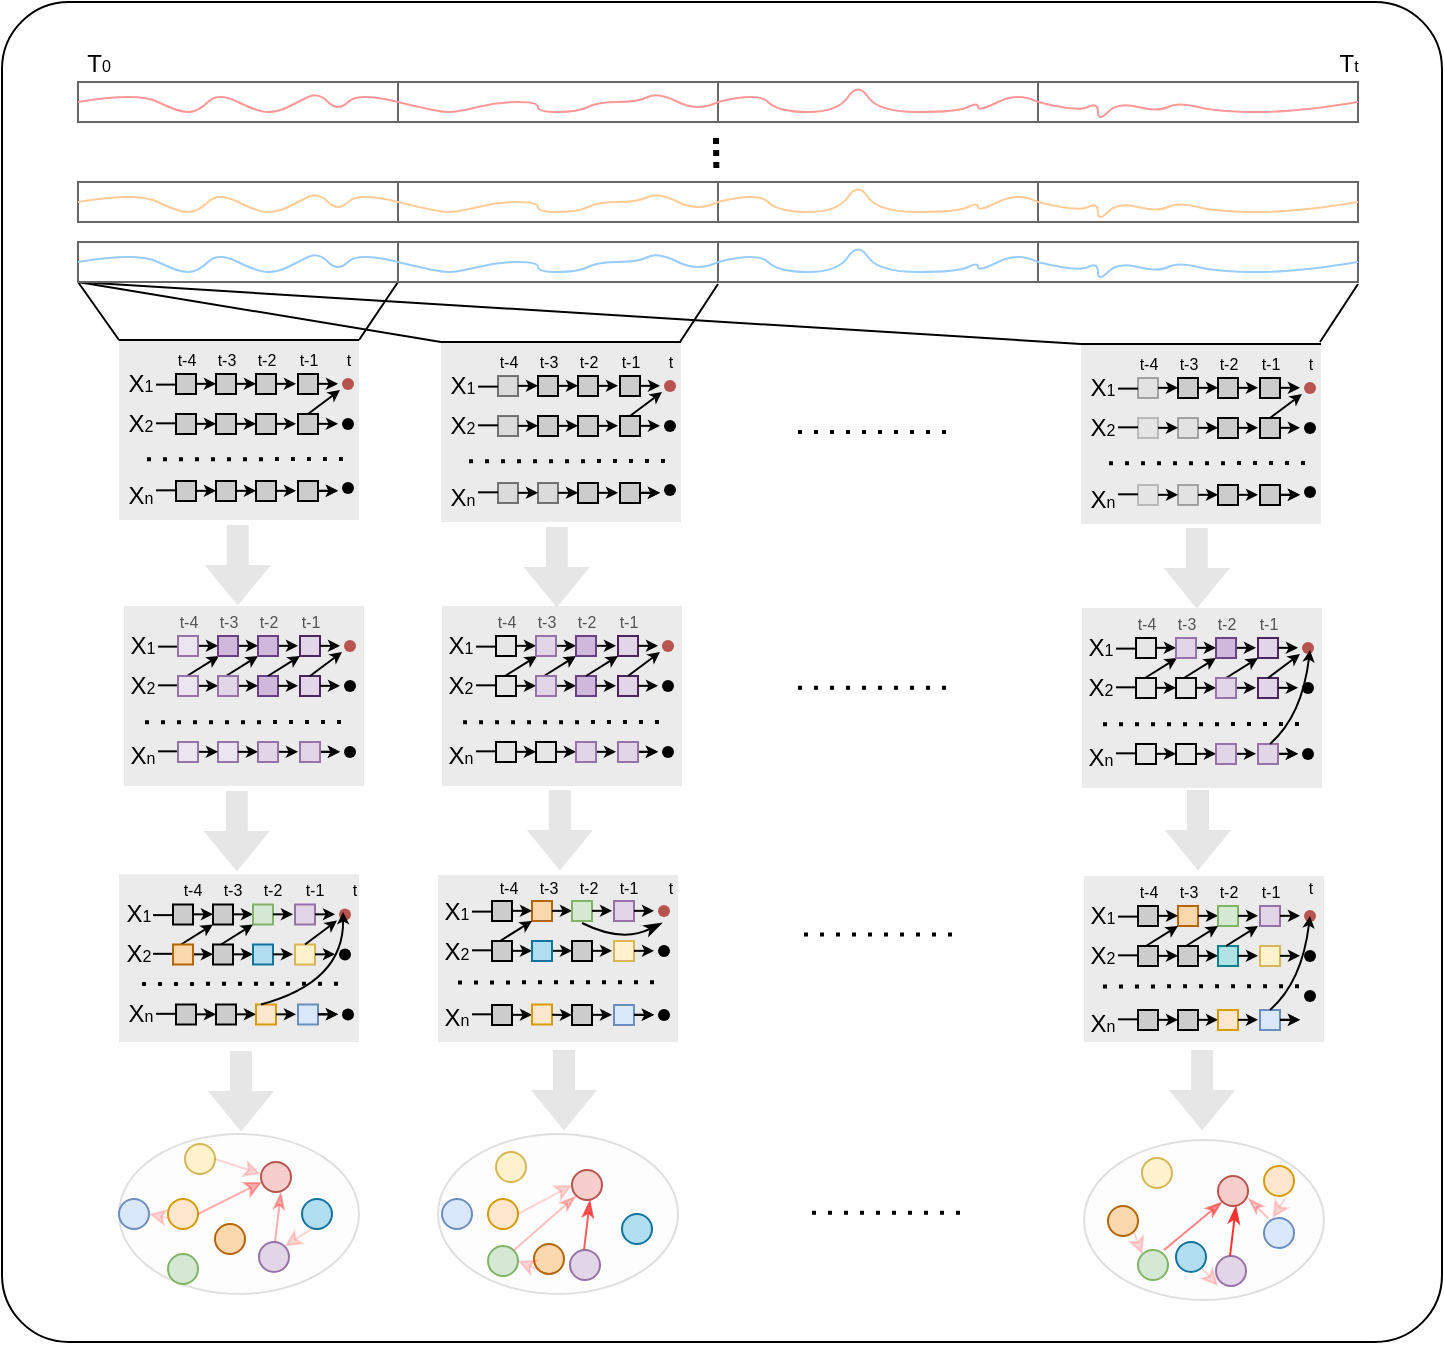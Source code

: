 <mxfile version="26.2.4">
  <diagram name="因果解耦学习" id="Xn1MKm5G6cUb3gmnLiGP">
    <mxGraphModel dx="948" dy="652" grid="1" gridSize="10" guides="1" tooltips="1" connect="1" arrows="1" fold="1" page="1" pageScale="1" pageWidth="827" pageHeight="1169" background="#ffffff" math="0" shadow="0">
      <root>
        <mxCell id="0" />
        <mxCell id="1" parent="0" />
        <mxCell id="1oDXLKxFo-u_jyNa0GS2-1869" value="" style="rounded=1;whiteSpace=wrap;html=1;fillColor=none;rounded=1;arcSize=5;" vertex="1" parent="1">
          <mxGeometry x="20" y="60" width="720" height="670" as="geometry" />
        </mxCell>
        <mxCell id="1oDXLKxFo-u_jyNa0GS2-11" value="" style="rounded=0;whiteSpace=wrap;html=1;strokeColor=none;fillColor=#CCCCCC;gradientColor=none;gradientDirection=north;opacity=40;" vertex="1" parent="1">
          <mxGeometry x="78.5" y="496.25" width="120" height="83.75" as="geometry" />
        </mxCell>
        <mxCell id="1oDXLKxFo-u_jyNa0GS2-17" value="" style="rounded=0;whiteSpace=wrap;html=1;fillColor=#CCCCCC;" vertex="1" parent="1">
          <mxGeometry x="105.5" y="511.25" width="10" height="10" as="geometry" />
        </mxCell>
        <mxCell id="1oDXLKxFo-u_jyNa0GS2-19" value="" style="rounded=0;whiteSpace=wrap;html=1;fillColor=#e1d5e7;strokeColor=#9673a6;" vertex="1" parent="1">
          <mxGeometry x="166.5" y="511.25" width="10" height="10" as="geometry" />
        </mxCell>
        <mxCell id="1oDXLKxFo-u_jyNa0GS2-25" value="" style="rounded=0;whiteSpace=wrap;html=1;fillColor=#CCCCCC;" vertex="1" parent="1">
          <mxGeometry x="125.5" y="511.25" width="10" height="10" as="geometry" />
        </mxCell>
        <mxCell id="1oDXLKxFo-u_jyNa0GS2-26" value="" style="rounded=0;whiteSpace=wrap;html=1;fillColor=#CCCCCC;" vertex="1" parent="1">
          <mxGeometry x="125.5" y="531.25" width="10" height="10" as="geometry" />
        </mxCell>
        <mxCell id="1oDXLKxFo-u_jyNa0GS2-27" value="" style="rounded=0;whiteSpace=wrap;html=1;fillColor=#fff2cc;strokeColor=#d6b656;" vertex="1" parent="1">
          <mxGeometry x="166.5" y="531.25" width="10" height="10" as="geometry" />
        </mxCell>
        <mxCell id="1oDXLKxFo-u_jyNa0GS2-29" value="" style="rounded=0;whiteSpace=wrap;html=1;fillColor=#CCCCCC;" vertex="1" parent="1">
          <mxGeometry x="107" y="561.25" width="10" height="10" as="geometry" />
        </mxCell>
        <mxCell id="1oDXLKxFo-u_jyNa0GS2-30" value="" style="rounded=0;whiteSpace=wrap;html=1;fillColor=#CCCCCC;" vertex="1" parent="1">
          <mxGeometry x="127" y="561.25" width="10" height="10" as="geometry" />
        </mxCell>
        <mxCell id="1oDXLKxFo-u_jyNa0GS2-31" value="" style="rounded=0;whiteSpace=wrap;html=1;fillColor=#dae8fc;strokeColor=#6c8ebf;" vertex="1" parent="1">
          <mxGeometry x="168" y="561.25" width="10" height="10" as="geometry" />
        </mxCell>
        <mxCell id="1oDXLKxFo-u_jyNa0GS2-33" value="" style="endArrow=classic;html=1;rounded=0;endSize=3;startSize=3;" edge="1" parent="1">
          <mxGeometry width="50" height="50" relative="1" as="geometry">
            <mxPoint x="176.5" y="536.17" as="sourcePoint" />
            <mxPoint x="186.5" y="536.17" as="targetPoint" />
          </mxGeometry>
        </mxCell>
        <mxCell id="1oDXLKxFo-u_jyNa0GS2-34" value="" style="endArrow=classic;html=1;rounded=0;endSize=3;startSize=3;" edge="1" parent="1">
          <mxGeometry width="50" height="50" relative="1" as="geometry">
            <mxPoint x="176.5" y="516.17" as="sourcePoint" />
            <mxPoint x="186.5" y="516.17" as="targetPoint" />
          </mxGeometry>
        </mxCell>
        <mxCell id="1oDXLKxFo-u_jyNa0GS2-35" value="" style="endArrow=classic;html=1;rounded=0;endSize=3;startSize=3;" edge="1" parent="1">
          <mxGeometry width="50" height="50" relative="1" as="geometry">
            <mxPoint x="178" y="566.17" as="sourcePoint" />
            <mxPoint x="188" y="566.17" as="targetPoint" />
          </mxGeometry>
        </mxCell>
        <mxCell id="1oDXLKxFo-u_jyNa0GS2-36" value="" style="endArrow=classic;html=1;rounded=0;endSize=3;startSize=3;" edge="1" parent="1">
          <mxGeometry width="50" height="50" relative="1" as="geometry">
            <mxPoint x="135.5" y="536.17" as="sourcePoint" />
            <mxPoint x="145.5" y="536.17" as="targetPoint" />
          </mxGeometry>
        </mxCell>
        <mxCell id="1oDXLKxFo-u_jyNa0GS2-37" value="" style="endArrow=classic;html=1;rounded=0;endSize=3;startSize=3;" edge="1" parent="1">
          <mxGeometry width="50" height="50" relative="1" as="geometry">
            <mxPoint x="135.5" y="516.17" as="sourcePoint" />
            <mxPoint x="145.5" y="516.17" as="targetPoint" />
          </mxGeometry>
        </mxCell>
        <mxCell id="1oDXLKxFo-u_jyNa0GS2-38" value="" style="endArrow=classic;html=1;rounded=0;endSize=3;startSize=3;" edge="1" parent="1">
          <mxGeometry width="50" height="50" relative="1" as="geometry">
            <mxPoint x="115.5" y="516.17" as="sourcePoint" />
            <mxPoint x="125.5" y="516.17" as="targetPoint" />
          </mxGeometry>
        </mxCell>
        <mxCell id="1oDXLKxFo-u_jyNa0GS2-39" value="" style="endArrow=classic;html=1;rounded=0;endSize=3;startSize=3;" edge="1" parent="1">
          <mxGeometry width="50" height="50" relative="1" as="geometry">
            <mxPoint x="115.5" y="536.17" as="sourcePoint" />
            <mxPoint x="125.5" y="536.17" as="targetPoint" />
          </mxGeometry>
        </mxCell>
        <mxCell id="1oDXLKxFo-u_jyNa0GS2-40" value="" style="endArrow=classic;html=1;rounded=0;endSize=3;startSize=3;" edge="1" parent="1">
          <mxGeometry width="50" height="50" relative="1" as="geometry">
            <mxPoint x="137" y="566.17" as="sourcePoint" />
            <mxPoint x="147" y="566.17" as="targetPoint" />
          </mxGeometry>
        </mxCell>
        <mxCell id="1oDXLKxFo-u_jyNa0GS2-41" value="" style="endArrow=classic;html=1;rounded=0;endSize=3;startSize=3;" edge="1" parent="1">
          <mxGeometry width="50" height="50" relative="1" as="geometry">
            <mxPoint x="117" y="566.17" as="sourcePoint" />
            <mxPoint x="127" y="566.17" as="targetPoint" />
          </mxGeometry>
        </mxCell>
        <mxCell id="1oDXLKxFo-u_jyNa0GS2-109" value="" style="endArrow=classic;html=1;rounded=0;endSize=3;startSize=3;" edge="1" parent="1">
          <mxGeometry width="50" height="50" relative="1" as="geometry">
            <mxPoint x="178" y="566.17" as="sourcePoint" />
            <mxPoint x="188" y="566.17" as="targetPoint" />
          </mxGeometry>
        </mxCell>
        <mxCell id="1oDXLKxFo-u_jyNa0GS2-110" value="" style="endArrow=classic;html=1;rounded=0;endSize=3;startSize=3;exitX=0.5;exitY=0;exitDx=0;exitDy=0;" edge="1" parent="1" source="1oDXLKxFo-u_jyNa0GS2-27">
          <mxGeometry width="50" height="50" relative="1" as="geometry">
            <mxPoint x="172.5" y="529.25" as="sourcePoint" />
            <mxPoint x="187.5" y="519.25" as="targetPoint" />
          </mxGeometry>
        </mxCell>
        <mxCell id="1oDXLKxFo-u_jyNa0GS2-111" value="" style="shape=waypoint;sketch=0;size=6;pointerEvents=1;points=[];fillColor=#f8cecc;resizable=0;rotatable=0;perimeter=centerPerimeter;snapToPoint=1;strokeColor=#b85450;" vertex="1" parent="1">
          <mxGeometry x="181.5" y="506.25" width="20" height="20" as="geometry" />
        </mxCell>
        <mxCell id="1oDXLKxFo-u_jyNa0GS2-112" value="T&lt;font style=&quot;font-size: 8px;&quot;&gt;0&lt;/font&gt;" style="text;html=1;align=center;verticalAlign=middle;resizable=0;points=[];autosize=1;strokeColor=none;fillColor=none;" vertex="1" parent="1">
          <mxGeometry x="48" y="76" width="40" height="30" as="geometry" />
        </mxCell>
        <mxCell id="1oDXLKxFo-u_jyNa0GS2-113" value="T&lt;font style=&quot;font-size: 8px;&quot;&gt;t&lt;/font&gt;" style="text;html=1;align=center;verticalAlign=middle;resizable=0;points=[];autosize=1;strokeColor=none;fillColor=none;" vertex="1" parent="1">
          <mxGeometry x="678" y="76" width="30" height="30" as="geometry" />
        </mxCell>
        <mxCell id="1oDXLKxFo-u_jyNa0GS2-128" value="" style="rounded=0;whiteSpace=wrap;html=1;fillColor=#d5e8d4;strokeColor=#82b366;" vertex="1" parent="1">
          <mxGeometry x="145.5" y="511.25" width="10" height="10" as="geometry" />
        </mxCell>
        <mxCell id="1oDXLKxFo-u_jyNa0GS2-129" value="" style="rounded=0;whiteSpace=wrap;html=1;fillColor=#b1ddf0;strokeColor=#10739e;" vertex="1" parent="1">
          <mxGeometry x="145.5" y="531.25" width="10" height="10" as="geometry" />
        </mxCell>
        <mxCell id="1oDXLKxFo-u_jyNa0GS2-130" value="" style="rounded=0;whiteSpace=wrap;html=1;fillColor=#ffe6cc;strokeColor=#d79b00;" vertex="1" parent="1">
          <mxGeometry x="147" y="561.25" width="10" height="10" as="geometry" />
        </mxCell>
        <mxCell id="1oDXLKxFo-u_jyNa0GS2-131" value="" style="endArrow=classic;html=1;rounded=0;endSize=3;startSize=3;" edge="1" parent="1">
          <mxGeometry width="50" height="50" relative="1" as="geometry">
            <mxPoint x="155.5" y="536.17" as="sourcePoint" />
            <mxPoint x="165.5" y="536.17" as="targetPoint" />
          </mxGeometry>
        </mxCell>
        <mxCell id="1oDXLKxFo-u_jyNa0GS2-132" value="" style="endArrow=classic;html=1;rounded=0;endSize=3;startSize=3;" edge="1" parent="1">
          <mxGeometry width="50" height="50" relative="1" as="geometry">
            <mxPoint x="155.5" y="516.17" as="sourcePoint" />
            <mxPoint x="165.5" y="516.17" as="targetPoint" />
          </mxGeometry>
        </mxCell>
        <mxCell id="1oDXLKxFo-u_jyNa0GS2-133" value="" style="endArrow=classic;html=1;rounded=0;endSize=3;startSize=3;" edge="1" parent="1">
          <mxGeometry width="50" height="50" relative="1" as="geometry">
            <mxPoint x="157" y="566.17" as="sourcePoint" />
            <mxPoint x="167" y="566.17" as="targetPoint" />
          </mxGeometry>
        </mxCell>
        <mxCell id="1oDXLKxFo-u_jyNa0GS2-208" value="X&lt;font style=&quot;font-size: 8px;&quot;&gt;1&lt;/font&gt;" style="text;html=1;align=center;verticalAlign=middle;resizable=0;points=[];autosize=1;strokeColor=none;fillColor=none;" vertex="1" parent="1">
          <mxGeometry x="67.5" y="501.25" width="40" height="30" as="geometry" />
        </mxCell>
        <mxCell id="1oDXLKxFo-u_jyNa0GS2-209" value="X&lt;font style=&quot;font-size: 8px;&quot;&gt;2&lt;/font&gt;" style="text;html=1;align=center;verticalAlign=middle;resizable=0;points=[];autosize=1;strokeColor=none;fillColor=none;" vertex="1" parent="1">
          <mxGeometry x="67.5" y="521.25" width="40" height="30" as="geometry" />
        </mxCell>
        <mxCell id="1oDXLKxFo-u_jyNa0GS2-211" value="X&lt;span style=&quot;font-size: 8px;&quot;&gt;n&lt;/span&gt;" style="text;html=1;align=center;verticalAlign=middle;resizable=0;points=[];autosize=1;strokeColor=none;fillColor=none;" vertex="1" parent="1">
          <mxGeometry x="69" y="551.25" width="40" height="30" as="geometry" />
        </mxCell>
        <mxCell id="1oDXLKxFo-u_jyNa0GS2-446" value="" style="endArrow=classic;html=1;rounded=0;endSize=3;startSize=3;exitX=0.5;exitY=0;exitDx=0;exitDy=0;entryX=0;entryY=1;entryDx=0;entryDy=0;" edge="1" parent="1" target="1oDXLKxFo-u_jyNa0GS2-128">
          <mxGeometry width="50" height="50" relative="1" as="geometry">
            <mxPoint x="129.5" y="531.25" as="sourcePoint" />
            <mxPoint x="145.5" y="519.25" as="targetPoint" />
          </mxGeometry>
        </mxCell>
        <mxCell id="1oDXLKxFo-u_jyNa0GS2-451" value="" style="shape=waypoint;sketch=0;size=6;pointerEvents=1;points=[];fillColor=none;resizable=0;rotatable=0;perimeter=centerPerimeter;snapToPoint=1;" vertex="1" parent="1">
          <mxGeometry x="181.5" y="526.25" width="20" height="20" as="geometry" />
        </mxCell>
        <mxCell id="1oDXLKxFo-u_jyNa0GS2-452" value="" style="shape=waypoint;sketch=0;size=6;pointerEvents=1;points=[];fillColor=none;resizable=0;rotatable=0;perimeter=centerPerimeter;snapToPoint=1;" vertex="1" parent="1">
          <mxGeometry x="183" y="556.25" width="20" height="20" as="geometry" />
        </mxCell>
        <mxCell id="1oDXLKxFo-u_jyNa0GS2-453" value="" style="endArrow=none;html=1;rounded=0;" edge="1" parent="1">
          <mxGeometry width="50" height="50" relative="1" as="geometry">
            <mxPoint x="95.5" y="516.56" as="sourcePoint" />
            <mxPoint x="105.5" y="516.56" as="targetPoint" />
          </mxGeometry>
        </mxCell>
        <mxCell id="1oDXLKxFo-u_jyNa0GS2-454" value="" style="endArrow=none;html=1;rounded=0;" edge="1" parent="1">
          <mxGeometry width="50" height="50" relative="1" as="geometry">
            <mxPoint x="95.5" y="535.91" as="sourcePoint" />
            <mxPoint x="105.5" y="535.91" as="targetPoint" />
          </mxGeometry>
        </mxCell>
        <mxCell id="1oDXLKxFo-u_jyNa0GS2-459" value="" style="endArrow=none;html=1;rounded=0;" edge="1" parent="1">
          <mxGeometry width="50" height="50" relative="1" as="geometry">
            <mxPoint x="97" y="565.91" as="sourcePoint" />
            <mxPoint x="107" y="565.91" as="targetPoint" />
          </mxGeometry>
        </mxCell>
        <mxCell id="1oDXLKxFo-u_jyNa0GS2-460" value="&lt;font style=&quot;font-size: 8px;&quot;&gt;t-4&lt;/font&gt;" style="text;html=1;align=center;verticalAlign=middle;resizable=0;points=[];autosize=1;strokeColor=none;fillColor=none;" vertex="1" parent="1">
          <mxGeometry x="99.5" y="488.25" width="30" height="30" as="geometry" />
        </mxCell>
        <mxCell id="1oDXLKxFo-u_jyNa0GS2-461" value="&lt;font style=&quot;font-size: 8px;&quot;&gt;t-3&lt;/font&gt;" style="text;html=1;align=center;verticalAlign=middle;resizable=0;points=[];autosize=1;strokeColor=none;fillColor=none;" vertex="1" parent="1">
          <mxGeometry x="119.5" y="488.25" width="30" height="30" as="geometry" />
        </mxCell>
        <mxCell id="1oDXLKxFo-u_jyNa0GS2-462" value="&lt;font style=&quot;font-size: 8px;&quot;&gt;t-2&lt;/font&gt;" style="text;html=1;align=center;verticalAlign=middle;resizable=0;points=[];autosize=1;strokeColor=none;fillColor=none;" vertex="1" parent="1">
          <mxGeometry x="139.5" y="488.25" width="30" height="30" as="geometry" />
        </mxCell>
        <mxCell id="1oDXLKxFo-u_jyNa0GS2-463" value="&lt;font style=&quot;font-size: 8px;&quot;&gt;t-1&lt;/font&gt;" style="text;html=1;align=center;verticalAlign=middle;resizable=0;points=[];autosize=1;strokeColor=none;fillColor=none;" vertex="1" parent="1">
          <mxGeometry x="160.5" y="488.25" width="30" height="30" as="geometry" />
        </mxCell>
        <mxCell id="1oDXLKxFo-u_jyNa0GS2-464" value="&lt;font style=&quot;font-size: 8px;&quot;&gt;t&lt;/font&gt;" style="text;html=1;align=center;verticalAlign=middle;resizable=0;points=[];autosize=1;strokeColor=none;fillColor=none;" vertex="1" parent="1">
          <mxGeometry x="180.5" y="488.25" width="30" height="30" as="geometry" />
        </mxCell>
        <mxCell id="1oDXLKxFo-u_jyNa0GS2-704" value="" style="endArrow=classic;html=1;rounded=0;endSize=3;startSize=3;exitX=0.5;exitY=0;exitDx=0;exitDy=0;entryX=0;entryY=1;entryDx=0;entryDy=0;" edge="1" parent="1">
          <mxGeometry width="50" height="50" relative="1" as="geometry">
            <mxPoint x="109.5" y="531.25" as="sourcePoint" />
            <mxPoint x="125.5" y="521.25" as="targetPoint" />
          </mxGeometry>
        </mxCell>
        <mxCell id="1oDXLKxFo-u_jyNa0GS2-711" value="" style="rounded=0;whiteSpace=wrap;html=1;strokeColor=none;fillColor=#CCCCCC;gradientColor=none;gradientDirection=north;opacity=40;" vertex="1" parent="1">
          <mxGeometry x="238" y="496.5" width="120" height="83.5" as="geometry" />
        </mxCell>
        <mxCell id="1oDXLKxFo-u_jyNa0GS2-713" value="" style="rounded=0;whiteSpace=wrap;html=1;fillColor=#CCCCCC;" vertex="1" parent="1">
          <mxGeometry x="265" y="509.5" width="10" height="10" as="geometry" />
        </mxCell>
        <mxCell id="1oDXLKxFo-u_jyNa0GS2-714" value="" style="rounded=0;whiteSpace=wrap;html=1;fillColor=#fad7ac;strokeColor=#b46504;" vertex="1" parent="1">
          <mxGeometry x="285" y="509.5" width="10" height="10" as="geometry" />
        </mxCell>
        <mxCell id="1oDXLKxFo-u_jyNa0GS2-715" value="" style="rounded=0;whiteSpace=wrap;html=1;fillColor=#e1d5e7;strokeColor=#9673a6;" vertex="1" parent="1">
          <mxGeometry x="326" y="509.5" width="10" height="10" as="geometry" />
        </mxCell>
        <mxCell id="1oDXLKxFo-u_jyNa0GS2-716" value="" style="rounded=0;whiteSpace=wrap;html=1;fillColor=#CCCCCC;" vertex="1" parent="1">
          <mxGeometry x="265" y="529.5" width="10" height="10" as="geometry" />
        </mxCell>
        <mxCell id="1oDXLKxFo-u_jyNa0GS2-717" value="" style="rounded=0;whiteSpace=wrap;html=1;fillColor=#CCCCCC;" vertex="1" parent="1">
          <mxGeometry x="305" y="529.5" width="10" height="10" as="geometry" />
        </mxCell>
        <mxCell id="1oDXLKxFo-u_jyNa0GS2-718" value="" style="rounded=0;whiteSpace=wrap;html=1;fillColor=#fff2cc;strokeColor=#d6b656;" vertex="1" parent="1">
          <mxGeometry x="326" y="529.5" width="10" height="10" as="geometry" />
        </mxCell>
        <mxCell id="1oDXLKxFo-u_jyNa0GS2-719" value="" style="rounded=0;whiteSpace=wrap;html=1;fillColor=#CCCCCC;" vertex="1" parent="1">
          <mxGeometry x="265" y="561.5" width="10" height="10" as="geometry" />
        </mxCell>
        <mxCell id="1oDXLKxFo-u_jyNa0GS2-721" value="" style="rounded=0;whiteSpace=wrap;html=1;fillColor=#dae8fc;strokeColor=#6c8ebf;" vertex="1" parent="1">
          <mxGeometry x="326" y="561.5" width="10" height="10" as="geometry" />
        </mxCell>
        <mxCell id="1oDXLKxFo-u_jyNa0GS2-722" value="" style="endArrow=classic;html=1;rounded=0;endSize=3;startSize=3;" edge="1" parent="1">
          <mxGeometry width="50" height="50" relative="1" as="geometry">
            <mxPoint x="336" y="534.42" as="sourcePoint" />
            <mxPoint x="346" y="534.42" as="targetPoint" />
          </mxGeometry>
        </mxCell>
        <mxCell id="1oDXLKxFo-u_jyNa0GS2-723" value="" style="endArrow=classic;html=1;rounded=0;endSize=3;startSize=3;" edge="1" parent="1">
          <mxGeometry width="50" height="50" relative="1" as="geometry">
            <mxPoint x="336" y="514.42" as="sourcePoint" />
            <mxPoint x="346" y="514.42" as="targetPoint" />
          </mxGeometry>
        </mxCell>
        <mxCell id="1oDXLKxFo-u_jyNa0GS2-724" value="" style="endArrow=classic;html=1;rounded=0;endSize=3;startSize=3;" edge="1" parent="1">
          <mxGeometry width="50" height="50" relative="1" as="geometry">
            <mxPoint x="336" y="566.42" as="sourcePoint" />
            <mxPoint x="346" y="566.42" as="targetPoint" />
          </mxGeometry>
        </mxCell>
        <mxCell id="1oDXLKxFo-u_jyNa0GS2-725" value="" style="endArrow=classic;html=1;rounded=0;endSize=3;startSize=3;" edge="1" parent="1">
          <mxGeometry width="50" height="50" relative="1" as="geometry">
            <mxPoint x="295" y="534.42" as="sourcePoint" />
            <mxPoint x="305" y="534.42" as="targetPoint" />
          </mxGeometry>
        </mxCell>
        <mxCell id="1oDXLKxFo-u_jyNa0GS2-726" value="" style="endArrow=classic;html=1;rounded=0;endSize=3;startSize=3;" edge="1" parent="1">
          <mxGeometry width="50" height="50" relative="1" as="geometry">
            <mxPoint x="295" y="514.42" as="sourcePoint" />
            <mxPoint x="305" y="514.42" as="targetPoint" />
          </mxGeometry>
        </mxCell>
        <mxCell id="1oDXLKxFo-u_jyNa0GS2-727" value="" style="endArrow=classic;html=1;rounded=0;endSize=3;startSize=3;" edge="1" parent="1">
          <mxGeometry width="50" height="50" relative="1" as="geometry">
            <mxPoint x="275" y="514.42" as="sourcePoint" />
            <mxPoint x="285" y="514.42" as="targetPoint" />
          </mxGeometry>
        </mxCell>
        <mxCell id="1oDXLKxFo-u_jyNa0GS2-728" value="" style="endArrow=classic;html=1;rounded=0;endSize=3;startSize=3;" edge="1" parent="1">
          <mxGeometry width="50" height="50" relative="1" as="geometry">
            <mxPoint x="275" y="534.42" as="sourcePoint" />
            <mxPoint x="285" y="534.42" as="targetPoint" />
          </mxGeometry>
        </mxCell>
        <mxCell id="1oDXLKxFo-u_jyNa0GS2-729" value="" style="endArrow=classic;html=1;rounded=0;endSize=3;startSize=3;" edge="1" parent="1" source="1oDXLKxFo-u_jyNa0GS2-720">
          <mxGeometry width="50" height="50" relative="1" as="geometry">
            <mxPoint x="295" y="566.42" as="sourcePoint" />
            <mxPoint x="305" y="566.42" as="targetPoint" />
          </mxGeometry>
        </mxCell>
        <mxCell id="1oDXLKxFo-u_jyNa0GS2-730" value="" style="endArrow=classic;html=1;rounded=0;endSize=3;startSize=3;" edge="1" parent="1">
          <mxGeometry width="50" height="50" relative="1" as="geometry">
            <mxPoint x="275" y="566.42" as="sourcePoint" />
            <mxPoint x="285" y="566.42" as="targetPoint" />
          </mxGeometry>
        </mxCell>
        <mxCell id="1oDXLKxFo-u_jyNa0GS2-731" value="" style="endArrow=classic;html=1;rounded=0;endSize=3;startSize=3;" edge="1" parent="1">
          <mxGeometry width="50" height="50" relative="1" as="geometry">
            <mxPoint x="336" y="566.42" as="sourcePoint" />
            <mxPoint x="346" y="566.42" as="targetPoint" />
          </mxGeometry>
        </mxCell>
        <mxCell id="1oDXLKxFo-u_jyNa0GS2-733" value="" style="shape=waypoint;sketch=0;size=6;pointerEvents=1;points=[];fillColor=#f8cecc;resizable=0;rotatable=0;perimeter=centerPerimeter;snapToPoint=1;strokeColor=#b85450;" vertex="1" parent="1">
          <mxGeometry x="341" y="504.5" width="20" height="20" as="geometry" />
        </mxCell>
        <mxCell id="1oDXLKxFo-u_jyNa0GS2-734" value="" style="rounded=0;whiteSpace=wrap;html=1;fillColor=#d5e8d4;strokeColor=#82b366;" vertex="1" parent="1">
          <mxGeometry x="305" y="509.5" width="10" height="10" as="geometry" />
        </mxCell>
        <mxCell id="1oDXLKxFo-u_jyNa0GS2-736" value="" style="rounded=0;whiteSpace=wrap;html=1;fillColor=#ffe6cc;strokeColor=#d79b00;" vertex="1" parent="1">
          <mxGeometry x="285" y="561.25" width="10" height="10" as="geometry" />
        </mxCell>
        <mxCell id="1oDXLKxFo-u_jyNa0GS2-737" value="" style="endArrow=classic;html=1;rounded=0;endSize=3;startSize=3;" edge="1" parent="1">
          <mxGeometry width="50" height="50" relative="1" as="geometry">
            <mxPoint x="315" y="534.42" as="sourcePoint" />
            <mxPoint x="325" y="534.42" as="targetPoint" />
          </mxGeometry>
        </mxCell>
        <mxCell id="1oDXLKxFo-u_jyNa0GS2-738" value="" style="endArrow=classic;html=1;rounded=0;endSize=3;startSize=3;" edge="1" parent="1">
          <mxGeometry width="50" height="50" relative="1" as="geometry">
            <mxPoint x="315" y="514.42" as="sourcePoint" />
            <mxPoint x="325" y="514.42" as="targetPoint" />
          </mxGeometry>
        </mxCell>
        <mxCell id="1oDXLKxFo-u_jyNa0GS2-739" value="" style="endArrow=classic;html=1;rounded=0;endSize=3;startSize=3;" edge="1" parent="1">
          <mxGeometry width="50" height="50" relative="1" as="geometry">
            <mxPoint x="315" y="566.42" as="sourcePoint" />
            <mxPoint x="325" y="566.42" as="targetPoint" />
          </mxGeometry>
        </mxCell>
        <mxCell id="1oDXLKxFo-u_jyNa0GS2-740" value="X&lt;font style=&quot;font-size: 8px;&quot;&gt;1&lt;/font&gt;" style="text;html=1;align=center;verticalAlign=middle;resizable=0;points=[];autosize=1;strokeColor=none;fillColor=none;" vertex="1" parent="1">
          <mxGeometry x="227" y="499.5" width="40" height="30" as="geometry" />
        </mxCell>
        <mxCell id="1oDXLKxFo-u_jyNa0GS2-741" value="X&lt;font style=&quot;font-size: 8px;&quot;&gt;2&lt;/font&gt;" style="text;html=1;align=center;verticalAlign=middle;resizable=0;points=[];autosize=1;strokeColor=none;fillColor=none;" vertex="1" parent="1">
          <mxGeometry x="227" y="519.5" width="40" height="30" as="geometry" />
        </mxCell>
        <mxCell id="1oDXLKxFo-u_jyNa0GS2-743" value="" style="shape=waypoint;sketch=0;size=6;pointerEvents=1;points=[];fillColor=none;resizable=0;rotatable=0;perimeter=centerPerimeter;snapToPoint=1;" vertex="1" parent="1">
          <mxGeometry x="341" y="524.5" width="20" height="20" as="geometry" />
        </mxCell>
        <mxCell id="1oDXLKxFo-u_jyNa0GS2-744" value="" style="shape=waypoint;sketch=0;size=6;pointerEvents=1;points=[];fillColor=none;resizable=0;rotatable=0;perimeter=centerPerimeter;snapToPoint=1;" vertex="1" parent="1">
          <mxGeometry x="341" y="556.5" width="20" height="20" as="geometry" />
        </mxCell>
        <mxCell id="1oDXLKxFo-u_jyNa0GS2-745" value="" style="endArrow=none;html=1;rounded=0;" edge="1" parent="1">
          <mxGeometry width="50" height="50" relative="1" as="geometry">
            <mxPoint x="255" y="514.81" as="sourcePoint" />
            <mxPoint x="265" y="514.81" as="targetPoint" />
          </mxGeometry>
        </mxCell>
        <mxCell id="1oDXLKxFo-u_jyNa0GS2-746" value="" style="endArrow=none;html=1;rounded=0;" edge="1" parent="1">
          <mxGeometry width="50" height="50" relative="1" as="geometry">
            <mxPoint x="255" y="534.16" as="sourcePoint" />
            <mxPoint x="265" y="534.16" as="targetPoint" />
          </mxGeometry>
        </mxCell>
        <mxCell id="1oDXLKxFo-u_jyNa0GS2-747" value="" style="endArrow=none;html=1;rounded=0;" edge="1" parent="1">
          <mxGeometry width="50" height="50" relative="1" as="geometry">
            <mxPoint x="255" y="566.16" as="sourcePoint" />
            <mxPoint x="265" y="566.16" as="targetPoint" />
          </mxGeometry>
        </mxCell>
        <mxCell id="1oDXLKxFo-u_jyNa0GS2-748" value="&lt;font style=&quot;font-size: 8px;&quot;&gt;t-4&lt;/font&gt;" style="text;html=1;align=center;verticalAlign=middle;resizable=0;points=[];autosize=1;strokeColor=none;fillColor=none;" vertex="1" parent="1">
          <mxGeometry x="258" y="487" width="30" height="30" as="geometry" />
        </mxCell>
        <mxCell id="1oDXLKxFo-u_jyNa0GS2-749" value="&lt;font style=&quot;font-size: 8px;&quot;&gt;t-3&lt;/font&gt;" style="text;html=1;align=center;verticalAlign=middle;resizable=0;points=[];autosize=1;strokeColor=none;fillColor=none;" vertex="1" parent="1">
          <mxGeometry x="278" y="487" width="30" height="30" as="geometry" />
        </mxCell>
        <mxCell id="1oDXLKxFo-u_jyNa0GS2-750" value="&lt;font style=&quot;font-size: 8px;&quot;&gt;t-2&lt;/font&gt;" style="text;html=1;align=center;verticalAlign=middle;resizable=0;points=[];autosize=1;strokeColor=none;fillColor=none;" vertex="1" parent="1">
          <mxGeometry x="298" y="487" width="30" height="30" as="geometry" />
        </mxCell>
        <mxCell id="1oDXLKxFo-u_jyNa0GS2-751" value="&lt;font style=&quot;font-size: 8px;&quot;&gt;t-1&lt;/font&gt;" style="text;html=1;align=center;verticalAlign=middle;resizable=0;points=[];autosize=1;strokeColor=none;fillColor=none;" vertex="1" parent="1">
          <mxGeometry x="318" y="487" width="30" height="30" as="geometry" />
        </mxCell>
        <mxCell id="1oDXLKxFo-u_jyNa0GS2-752" value="&lt;font style=&quot;font-size: 8px;&quot;&gt;t&lt;/font&gt;" style="text;html=1;align=center;verticalAlign=middle;resizable=0;points=[];autosize=1;strokeColor=none;fillColor=none;" vertex="1" parent="1">
          <mxGeometry x="339" y="487" width="30" height="30" as="geometry" />
        </mxCell>
        <mxCell id="1oDXLKxFo-u_jyNa0GS2-754" value="" style="endArrow=classic;html=1;rounded=0;endSize=3;startSize=3;exitX=0.5;exitY=0;exitDx=0;exitDy=0;entryX=0;entryY=1;entryDx=0;entryDy=0;" edge="1" parent="1">
          <mxGeometry width="50" height="50" relative="1" as="geometry">
            <mxPoint x="269" y="529.5" as="sourcePoint" />
            <mxPoint x="285" y="519.5" as="targetPoint" />
          </mxGeometry>
        </mxCell>
        <mxCell id="1oDXLKxFo-u_jyNa0GS2-759" value="" style="rounded=0;whiteSpace=wrap;html=1;strokeColor=none;fillColor=#CCCCCC;gradientColor=none;gradientDirection=north;opacity=40;" vertex="1" parent="1">
          <mxGeometry x="561" y="497" width="120" height="83" as="geometry" />
        </mxCell>
        <mxCell id="1oDXLKxFo-u_jyNa0GS2-761" value="" style="rounded=0;whiteSpace=wrap;html=1;fillColor=#CCCCCC;" vertex="1" parent="1">
          <mxGeometry x="588" y="512" width="10" height="10" as="geometry" />
        </mxCell>
        <mxCell id="1oDXLKxFo-u_jyNa0GS2-762" value="" style="rounded=0;whiteSpace=wrap;html=1;fillColor=#fad7ac;strokeColor=#b46504;" vertex="1" parent="1">
          <mxGeometry x="608" y="512" width="10" height="10" as="geometry" />
        </mxCell>
        <mxCell id="1oDXLKxFo-u_jyNa0GS2-763" value="" style="rounded=0;whiteSpace=wrap;html=1;fillColor=#e1d5e7;strokeColor=#9673a6;" vertex="1" parent="1">
          <mxGeometry x="649" y="512" width="10" height="10" as="geometry" />
        </mxCell>
        <mxCell id="1oDXLKxFo-u_jyNa0GS2-764" value="" style="rounded=0;whiteSpace=wrap;html=1;fillColor=#CCCCCC;" vertex="1" parent="1">
          <mxGeometry x="588" y="532" width="10" height="10" as="geometry" />
        </mxCell>
        <mxCell id="1oDXLKxFo-u_jyNa0GS2-765" value="" style="rounded=0;whiteSpace=wrap;html=1;fillColor=#CCCCCC;" vertex="1" parent="1">
          <mxGeometry x="608" y="532" width="10" height="10" as="geometry" />
        </mxCell>
        <mxCell id="1oDXLKxFo-u_jyNa0GS2-766" value="" style="rounded=0;whiteSpace=wrap;html=1;fillColor=#fff2cc;strokeColor=#d6b656;" vertex="1" parent="1">
          <mxGeometry x="649" y="532" width="10" height="10" as="geometry" />
        </mxCell>
        <mxCell id="1oDXLKxFo-u_jyNa0GS2-767" value="" style="rounded=0;whiteSpace=wrap;html=1;fillColor=#CCCCCC;" vertex="1" parent="1">
          <mxGeometry x="588" y="564" width="10" height="10" as="geometry" />
        </mxCell>
        <mxCell id="1oDXLKxFo-u_jyNa0GS2-768" value="" style="rounded=0;whiteSpace=wrap;html=1;fillColor=#CCCCCC;" vertex="1" parent="1">
          <mxGeometry x="608" y="564" width="10" height="10" as="geometry" />
        </mxCell>
        <mxCell id="1oDXLKxFo-u_jyNa0GS2-769" value="" style="rounded=0;whiteSpace=wrap;html=1;fillColor=#dae8fc;strokeColor=#6c8ebf;" vertex="1" parent="1">
          <mxGeometry x="649" y="564" width="10" height="10" as="geometry" />
        </mxCell>
        <mxCell id="1oDXLKxFo-u_jyNa0GS2-770" value="" style="endArrow=classic;html=1;rounded=0;endSize=3;startSize=3;" edge="1" parent="1">
          <mxGeometry width="50" height="50" relative="1" as="geometry">
            <mxPoint x="659" y="536.92" as="sourcePoint" />
            <mxPoint x="669" y="536.92" as="targetPoint" />
          </mxGeometry>
        </mxCell>
        <mxCell id="1oDXLKxFo-u_jyNa0GS2-771" value="" style="endArrow=classic;html=1;rounded=0;endSize=3;startSize=3;" edge="1" parent="1">
          <mxGeometry width="50" height="50" relative="1" as="geometry">
            <mxPoint x="659" y="516.92" as="sourcePoint" />
            <mxPoint x="669" y="516.92" as="targetPoint" />
          </mxGeometry>
        </mxCell>
        <mxCell id="1oDXLKxFo-u_jyNa0GS2-772" value="" style="endArrow=classic;html=1;rounded=0;endSize=3;startSize=3;" edge="1" parent="1">
          <mxGeometry width="50" height="50" relative="1" as="geometry">
            <mxPoint x="659" y="568.92" as="sourcePoint" />
            <mxPoint x="669" y="568.92" as="targetPoint" />
          </mxGeometry>
        </mxCell>
        <mxCell id="1oDXLKxFo-u_jyNa0GS2-773" value="" style="endArrow=classic;html=1;rounded=0;endSize=3;startSize=3;" edge="1" parent="1">
          <mxGeometry width="50" height="50" relative="1" as="geometry">
            <mxPoint x="618" y="536.92" as="sourcePoint" />
            <mxPoint x="628" y="536.92" as="targetPoint" />
          </mxGeometry>
        </mxCell>
        <mxCell id="1oDXLKxFo-u_jyNa0GS2-774" value="" style="endArrow=classic;html=1;rounded=0;endSize=3;startSize=3;" edge="1" parent="1">
          <mxGeometry width="50" height="50" relative="1" as="geometry">
            <mxPoint x="618" y="516.92" as="sourcePoint" />
            <mxPoint x="628" y="516.92" as="targetPoint" />
          </mxGeometry>
        </mxCell>
        <mxCell id="1oDXLKxFo-u_jyNa0GS2-775" value="" style="endArrow=classic;html=1;rounded=0;endSize=3;startSize=3;" edge="1" parent="1">
          <mxGeometry width="50" height="50" relative="1" as="geometry">
            <mxPoint x="598" y="516.92" as="sourcePoint" />
            <mxPoint x="608" y="516.92" as="targetPoint" />
          </mxGeometry>
        </mxCell>
        <mxCell id="1oDXLKxFo-u_jyNa0GS2-776" value="" style="endArrow=classic;html=1;rounded=0;endSize=3;startSize=3;" edge="1" parent="1">
          <mxGeometry width="50" height="50" relative="1" as="geometry">
            <mxPoint x="598" y="536.92" as="sourcePoint" />
            <mxPoint x="608" y="536.92" as="targetPoint" />
          </mxGeometry>
        </mxCell>
        <mxCell id="1oDXLKxFo-u_jyNa0GS2-777" value="" style="endArrow=classic;html=1;rounded=0;endSize=3;startSize=3;" edge="1" parent="1">
          <mxGeometry width="50" height="50" relative="1" as="geometry">
            <mxPoint x="618" y="568.92" as="sourcePoint" />
            <mxPoint x="628" y="568.92" as="targetPoint" />
          </mxGeometry>
        </mxCell>
        <mxCell id="1oDXLKxFo-u_jyNa0GS2-778" value="" style="endArrow=classic;html=1;rounded=0;endSize=3;startSize=3;" edge="1" parent="1">
          <mxGeometry width="50" height="50" relative="1" as="geometry">
            <mxPoint x="598" y="568.92" as="sourcePoint" />
            <mxPoint x="608" y="568.92" as="targetPoint" />
          </mxGeometry>
        </mxCell>
        <mxCell id="1oDXLKxFo-u_jyNa0GS2-779" value="" style="endArrow=classic;html=1;rounded=0;endSize=3;startSize=3;" edge="1" parent="1">
          <mxGeometry width="50" height="50" relative="1" as="geometry">
            <mxPoint x="659" y="568.92" as="sourcePoint" />
            <mxPoint x="669" y="568.92" as="targetPoint" />
          </mxGeometry>
        </mxCell>
        <mxCell id="1oDXLKxFo-u_jyNa0GS2-781" value="" style="shape=waypoint;sketch=0;size=6;pointerEvents=1;points=[];fillColor=#f8cecc;resizable=0;rotatable=0;perimeter=centerPerimeter;snapToPoint=1;strokeColor=#b85450;" vertex="1" parent="1">
          <mxGeometry x="664" y="507" width="20" height="20" as="geometry" />
        </mxCell>
        <mxCell id="1oDXLKxFo-u_jyNa0GS2-782" value="" style="rounded=0;whiteSpace=wrap;html=1;fillColor=#d5e8d4;strokeColor=#82b366;" vertex="1" parent="1">
          <mxGeometry x="628" y="512" width="10" height="10" as="geometry" />
        </mxCell>
        <mxCell id="1oDXLKxFo-u_jyNa0GS2-783" value="" style="rounded=0;whiteSpace=wrap;html=1;fillColor=#b0e3e6;strokeColor=#0e8088;" vertex="1" parent="1">
          <mxGeometry x="628" y="532" width="10" height="10" as="geometry" />
        </mxCell>
        <mxCell id="1oDXLKxFo-u_jyNa0GS2-784" value="" style="rounded=0;whiteSpace=wrap;html=1;fillColor=#ffe6cc;strokeColor=#d79b00;" vertex="1" parent="1">
          <mxGeometry x="628" y="564" width="10" height="10" as="geometry" />
        </mxCell>
        <mxCell id="1oDXLKxFo-u_jyNa0GS2-785" value="" style="endArrow=classic;html=1;rounded=0;endSize=3;startSize=3;" edge="1" parent="1">
          <mxGeometry width="50" height="50" relative="1" as="geometry">
            <mxPoint x="638" y="536.92" as="sourcePoint" />
            <mxPoint x="648" y="536.92" as="targetPoint" />
          </mxGeometry>
        </mxCell>
        <mxCell id="1oDXLKxFo-u_jyNa0GS2-786" value="" style="endArrow=classic;html=1;rounded=0;endSize=3;startSize=3;" edge="1" parent="1">
          <mxGeometry width="50" height="50" relative="1" as="geometry">
            <mxPoint x="638" y="516.92" as="sourcePoint" />
            <mxPoint x="648" y="516.92" as="targetPoint" />
          </mxGeometry>
        </mxCell>
        <mxCell id="1oDXLKxFo-u_jyNa0GS2-787" value="" style="endArrow=classic;html=1;rounded=0;endSize=3;startSize=3;" edge="1" parent="1">
          <mxGeometry width="50" height="50" relative="1" as="geometry">
            <mxPoint x="638" y="568.92" as="sourcePoint" />
            <mxPoint x="648" y="568.92" as="targetPoint" />
          </mxGeometry>
        </mxCell>
        <mxCell id="1oDXLKxFo-u_jyNa0GS2-788" value="X&lt;font style=&quot;font-size: 8px;&quot;&gt;1&lt;/font&gt;" style="text;html=1;align=center;verticalAlign=middle;resizable=0;points=[];autosize=1;strokeColor=none;fillColor=none;" vertex="1" parent="1">
          <mxGeometry x="550" y="502" width="40" height="30" as="geometry" />
        </mxCell>
        <mxCell id="1oDXLKxFo-u_jyNa0GS2-789" value="X&lt;font style=&quot;font-size: 8px;&quot;&gt;2&lt;/font&gt;" style="text;html=1;align=center;verticalAlign=middle;resizable=0;points=[];autosize=1;strokeColor=none;fillColor=none;" vertex="1" parent="1">
          <mxGeometry x="550" y="522" width="40" height="30" as="geometry" />
        </mxCell>
        <mxCell id="1oDXLKxFo-u_jyNa0GS2-790" value="" style="endArrow=classic;html=1;rounded=0;endSize=3;startSize=3;exitX=0.5;exitY=0;exitDx=0;exitDy=0;entryX=0;entryY=1;entryDx=0;entryDy=0;" edge="1" parent="1" target="1oDXLKxFo-u_jyNa0GS2-782">
          <mxGeometry width="50" height="50" relative="1" as="geometry">
            <mxPoint x="612" y="532" as="sourcePoint" />
            <mxPoint x="628" y="520" as="targetPoint" />
          </mxGeometry>
        </mxCell>
        <mxCell id="1oDXLKxFo-u_jyNa0GS2-791" value="" style="shape=waypoint;sketch=0;size=6;pointerEvents=1;points=[];fillColor=none;resizable=0;rotatable=0;perimeter=centerPerimeter;snapToPoint=1;" vertex="1" parent="1">
          <mxGeometry x="664" y="527" width="20" height="20" as="geometry" />
        </mxCell>
        <mxCell id="1oDXLKxFo-u_jyNa0GS2-792" value="" style="shape=waypoint;sketch=0;size=6;pointerEvents=1;points=[];fillColor=none;resizable=0;rotatable=0;perimeter=centerPerimeter;snapToPoint=1;" vertex="1" parent="1">
          <mxGeometry x="664" y="547" width="20" height="20" as="geometry" />
        </mxCell>
        <mxCell id="1oDXLKxFo-u_jyNa0GS2-793" value="" style="endArrow=none;html=1;rounded=0;" edge="1" parent="1">
          <mxGeometry width="50" height="50" relative="1" as="geometry">
            <mxPoint x="578" y="517.31" as="sourcePoint" />
            <mxPoint x="588" y="517.31" as="targetPoint" />
          </mxGeometry>
        </mxCell>
        <mxCell id="1oDXLKxFo-u_jyNa0GS2-794" value="" style="endArrow=none;html=1;rounded=0;" edge="1" parent="1">
          <mxGeometry width="50" height="50" relative="1" as="geometry">
            <mxPoint x="578" y="536.66" as="sourcePoint" />
            <mxPoint x="588" y="536.66" as="targetPoint" />
          </mxGeometry>
        </mxCell>
        <mxCell id="1oDXLKxFo-u_jyNa0GS2-795" value="" style="endArrow=none;html=1;rounded=0;" edge="1" parent="1">
          <mxGeometry width="50" height="50" relative="1" as="geometry">
            <mxPoint x="578" y="568.66" as="sourcePoint" />
            <mxPoint x="588" y="568.66" as="targetPoint" />
          </mxGeometry>
        </mxCell>
        <mxCell id="1oDXLKxFo-u_jyNa0GS2-796" value="&lt;font style=&quot;font-size: 8px;&quot;&gt;t-4&lt;/font&gt;" style="text;html=1;align=center;verticalAlign=middle;resizable=0;points=[];autosize=1;strokeColor=none;fillColor=none;" vertex="1" parent="1">
          <mxGeometry x="578" y="489" width="30" height="30" as="geometry" />
        </mxCell>
        <mxCell id="1oDXLKxFo-u_jyNa0GS2-797" value="&lt;font style=&quot;font-size: 8px;&quot;&gt;t-3&lt;/font&gt;" style="text;html=1;align=center;verticalAlign=middle;resizable=0;points=[];autosize=1;strokeColor=none;fillColor=none;" vertex="1" parent="1">
          <mxGeometry x="598" y="489" width="30" height="30" as="geometry" />
        </mxCell>
        <mxCell id="1oDXLKxFo-u_jyNa0GS2-798" value="&lt;font style=&quot;font-size: 8px;&quot;&gt;t-2&lt;/font&gt;" style="text;html=1;align=center;verticalAlign=middle;resizable=0;points=[];autosize=1;strokeColor=none;fillColor=none;" vertex="1" parent="1">
          <mxGeometry x="618" y="489" width="30" height="30" as="geometry" />
        </mxCell>
        <mxCell id="1oDXLKxFo-u_jyNa0GS2-799" value="&lt;font style=&quot;font-size: 8px;&quot;&gt;t-1&lt;/font&gt;" style="text;html=1;align=center;verticalAlign=middle;resizable=0;points=[];autosize=1;strokeColor=none;fillColor=none;" vertex="1" parent="1">
          <mxGeometry x="639" y="489" width="30" height="30" as="geometry" />
        </mxCell>
        <mxCell id="1oDXLKxFo-u_jyNa0GS2-800" value="&lt;font style=&quot;font-size: 8px;&quot;&gt;t&lt;/font&gt;" style="text;html=1;align=center;verticalAlign=middle;resizable=0;points=[];autosize=1;strokeColor=none;fillColor=none;" vertex="1" parent="1">
          <mxGeometry x="659" y="487" width="30" height="30" as="geometry" />
        </mxCell>
        <mxCell id="1oDXLKxFo-u_jyNa0GS2-801" value="" style="endArrow=classic;html=1;rounded=0;endSize=3;startSize=3;exitX=0.5;exitY=0;exitDx=0;exitDy=0;entryX=0;entryY=1;entryDx=0;entryDy=0;" edge="1" parent="1">
          <mxGeometry width="50" height="50" relative="1" as="geometry">
            <mxPoint x="632" y="532" as="sourcePoint" />
            <mxPoint x="648" y="522" as="targetPoint" />
          </mxGeometry>
        </mxCell>
        <mxCell id="1oDXLKxFo-u_jyNa0GS2-802" value="" style="endArrow=classic;html=1;rounded=0;endSize=3;startSize=3;exitX=0.5;exitY=0;exitDx=0;exitDy=0;entryX=0;entryY=1;entryDx=0;entryDy=0;" edge="1" parent="1">
          <mxGeometry width="50" height="50" relative="1" as="geometry">
            <mxPoint x="592" y="532" as="sourcePoint" />
            <mxPoint x="608" y="522" as="targetPoint" />
          </mxGeometry>
        </mxCell>
        <mxCell id="1oDXLKxFo-u_jyNa0GS2-808" value="" style="curved=1;endArrow=classicThin;html=1;rounded=0;endFill=1;" edge="1" parent="1">
          <mxGeometry width="50" height="50" relative="1" as="geometry">
            <mxPoint x="310" y="520.5" as="sourcePoint" />
            <mxPoint x="350" y="520.5" as="targetPoint" />
            <Array as="points">
              <mxPoint x="330" y="530.5" />
            </Array>
          </mxGeometry>
        </mxCell>
        <mxCell id="1oDXLKxFo-u_jyNa0GS2-812" value="" style="curved=1;endArrow=classic;html=1;rounded=0;endSize=3;exitX=0.5;exitY=0;exitDx=0;exitDy=0;entryX=0.403;entryY=0.829;entryDx=0;entryDy=0;entryPerimeter=0;" edge="1" parent="1" source="1oDXLKxFo-u_jyNa0GS2-769" target="1oDXLKxFo-u_jyNa0GS2-781">
          <mxGeometry width="50" height="50" relative="1" as="geometry">
            <mxPoint x="659" y="552" as="sourcePoint" />
            <mxPoint x="679" y="519" as="targetPoint" />
            <Array as="points">
              <mxPoint x="670" y="550" />
            </Array>
          </mxGeometry>
        </mxCell>
        <mxCell id="1oDXLKxFo-u_jyNa0GS2-829" value="" style="group" vertex="1" connectable="0" parent="1">
          <mxGeometry x="238" y="626" width="120" height="80" as="geometry" />
        </mxCell>
        <mxCell id="1oDXLKxFo-u_jyNa0GS2-815" value="" style="ellipse;whiteSpace=wrap;html=1;fillColor=#f5f5f5;fontColor=#333333;strokeColor=#666666;opacity=20;" vertex="1" parent="1oDXLKxFo-u_jyNa0GS2-829">
          <mxGeometry width="120" height="80" as="geometry" />
        </mxCell>
        <mxCell id="1oDXLKxFo-u_jyNa0GS2-697" value="" style="ellipse;whiteSpace=wrap;html=1;aspect=fixed;fillColor=#fff2cc;strokeColor=#d6b656;" vertex="1" parent="1oDXLKxFo-u_jyNa0GS2-829">
          <mxGeometry x="29" y="9" width="15" height="15" as="geometry" />
        </mxCell>
        <mxCell id="1oDXLKxFo-u_jyNa0GS2-698" value="" style="ellipse;whiteSpace=wrap;html=1;aspect=fixed;fillColor=#d5e8d4;strokeColor=#82b366;" vertex="1" parent="1oDXLKxFo-u_jyNa0GS2-829">
          <mxGeometry x="25" y="56" width="15" height="15" as="geometry" />
        </mxCell>
        <mxCell id="1oDXLKxFo-u_jyNa0GS2-699" value="" style="ellipse;whiteSpace=wrap;html=1;aspect=fixed;fillColor=#f8cecc;strokeColor=#b85450;" vertex="1" parent="1oDXLKxFo-u_jyNa0GS2-829">
          <mxGeometry x="67" y="18" width="15" height="15" as="geometry" />
        </mxCell>
        <mxCell id="1oDXLKxFo-u_jyNa0GS2-700" value="" style="ellipse;whiteSpace=wrap;html=1;aspect=fixed;fillColor=#e1d5e7;strokeColor=#9673a6;" vertex="1" parent="1oDXLKxFo-u_jyNa0GS2-829">
          <mxGeometry x="66" y="58" width="15" height="15" as="geometry" />
        </mxCell>
        <mxCell id="1oDXLKxFo-u_jyNa0GS2-809" value="" style="endArrow=classicThin;html=1;rounded=0;fillColor=#f8cecc;strokeColor=#FF3333;opacity=30;endFill=1;entryX=0;entryY=1;entryDx=0;entryDy=0;exitX=1;exitY=0;exitDx=0;exitDy=0;" edge="1" parent="1oDXLKxFo-u_jyNa0GS2-829" source="1oDXLKxFo-u_jyNa0GS2-698" target="1oDXLKxFo-u_jyNa0GS2-699">
          <mxGeometry width="50" height="50" relative="1" as="geometry">
            <mxPoint x="40" y="55" as="sourcePoint" />
            <mxPoint x="77" y="34" as="targetPoint" />
          </mxGeometry>
        </mxCell>
        <mxCell id="1oDXLKxFo-u_jyNa0GS2-811" value="" style="endArrow=classicThin;html=1;rounded=0;fillColor=#dae8fc;strokeColor=#FF3333;opacity=80;endFill=1;" edge="1" parent="1oDXLKxFo-u_jyNa0GS2-829">
          <mxGeometry width="50" height="50" relative="1" as="geometry">
            <mxPoint x="73" y="58" as="sourcePoint" />
            <mxPoint x="76" y="33" as="targetPoint" />
          </mxGeometry>
        </mxCell>
        <mxCell id="1oDXLKxFo-u_jyNa0GS2-841" value="" style="ellipse;whiteSpace=wrap;html=1;aspect=fixed;fillColor=#ffe6cc;strokeColor=#d79b00;" vertex="1" parent="1oDXLKxFo-u_jyNa0GS2-829">
          <mxGeometry x="25" y="32.5" width="15" height="15" as="geometry" />
        </mxCell>
        <mxCell id="1oDXLKxFo-u_jyNa0GS2-1795" value="" style="endArrow=classic;html=1;rounded=0;exitX=1;exitY=0.5;exitDx=0;exitDy=0;fillColor=#dae8fc;strokeColor=#FF3333;opacity=20;endFill=1;entryX=0;entryY=0.5;entryDx=0;entryDy=0;" edge="1" parent="1oDXLKxFo-u_jyNa0GS2-829" source="1oDXLKxFo-u_jyNa0GS2-841" target="1oDXLKxFo-u_jyNa0GS2-699">
          <mxGeometry width="50" height="50" relative="1" as="geometry">
            <mxPoint x="29" y="40" as="sourcePoint" />
            <mxPoint x="62" y="24" as="targetPoint" />
          </mxGeometry>
        </mxCell>
        <mxCell id="1oDXLKxFo-u_jyNa0GS2-1799" value="" style="ellipse;whiteSpace=wrap;html=1;aspect=fixed;fillColor=#fad7ac;strokeColor=#b46504;" vertex="1" parent="1oDXLKxFo-u_jyNa0GS2-829">
          <mxGeometry x="48" y="55" width="15" height="15" as="geometry" />
        </mxCell>
        <mxCell id="1oDXLKxFo-u_jyNa0GS2-1858" value="" style="ellipse;whiteSpace=wrap;html=1;aspect=fixed;fillColor=#dae8fc;strokeColor=#6c8ebf;" vertex="1" parent="1oDXLKxFo-u_jyNa0GS2-829">
          <mxGeometry x="2" y="32.5" width="15" height="15" as="geometry" />
        </mxCell>
        <mxCell id="1oDXLKxFo-u_jyNa0GS2-1865" value="" style="endArrow=classic;html=1;rounded=0;exitX=0;exitY=1;exitDx=0;exitDy=0;fillColor=#dae8fc;strokeColor=#FF3333;opacity=20;endFill=1;entryX=1;entryY=0.5;entryDx=0;entryDy=0;" edge="1" parent="1oDXLKxFo-u_jyNa0GS2-829" source="1oDXLKxFo-u_jyNa0GS2-1799" target="1oDXLKxFo-u_jyNa0GS2-698">
          <mxGeometry width="50" height="50" relative="1" as="geometry">
            <mxPoint x="45" y="62" as="sourcePoint" />
            <mxPoint x="35.5" y="60" as="targetPoint" />
          </mxGeometry>
        </mxCell>
        <mxCell id="1oDXLKxFo-u_jyNa0GS2-1872" value="" style="ellipse;whiteSpace=wrap;html=1;aspect=fixed;fillColor=#B1DDF0;strokeColor=#10739E;" vertex="1" parent="1oDXLKxFo-u_jyNa0GS2-829">
          <mxGeometry x="92" y="40" width="15" height="15" as="geometry" />
        </mxCell>
        <mxCell id="1oDXLKxFo-u_jyNa0GS2-830" value="" style="group" vertex="1" connectable="0" parent="1">
          <mxGeometry x="561" y="629" width="120" height="80" as="geometry" />
        </mxCell>
        <mxCell id="1oDXLKxFo-u_jyNa0GS2-823" value="" style="ellipse;whiteSpace=wrap;html=1;fillColor=#f5f5f5;fontColor=#333333;strokeColor=#666666;opacity=20;" vertex="1" parent="1oDXLKxFo-u_jyNa0GS2-830">
          <mxGeometry width="120" height="80" as="geometry" />
        </mxCell>
        <mxCell id="1oDXLKxFo-u_jyNa0GS2-817" value="" style="ellipse;whiteSpace=wrap;html=1;aspect=fixed;fillColor=#fff2cc;strokeColor=#d6b656;" vertex="1" parent="1oDXLKxFo-u_jyNa0GS2-830">
          <mxGeometry x="29" y="9" width="15" height="15" as="geometry" />
        </mxCell>
        <mxCell id="1oDXLKxFo-u_jyNa0GS2-818" value="" style="ellipse;whiteSpace=wrap;html=1;aspect=fixed;fillColor=#d5e8d4;strokeColor=#82b366;" vertex="1" parent="1oDXLKxFo-u_jyNa0GS2-830">
          <mxGeometry x="27" y="55" width="15" height="15" as="geometry" />
        </mxCell>
        <mxCell id="1oDXLKxFo-u_jyNa0GS2-819" value="" style="ellipse;whiteSpace=wrap;html=1;aspect=fixed;fillColor=#f8cecc;strokeColor=#b85450;" vertex="1" parent="1oDXLKxFo-u_jyNa0GS2-830">
          <mxGeometry x="67" y="18" width="15" height="15" as="geometry" />
        </mxCell>
        <mxCell id="1oDXLKxFo-u_jyNa0GS2-820" value="" style="ellipse;whiteSpace=wrap;html=1;aspect=fixed;fillColor=#e1d5e7;strokeColor=#9673a6;" vertex="1" parent="1oDXLKxFo-u_jyNa0GS2-830">
          <mxGeometry x="66" y="58" width="15" height="15" as="geometry" />
        </mxCell>
        <mxCell id="1oDXLKxFo-u_jyNa0GS2-821" value="" style="endArrow=classicThin;html=1;rounded=0;fillColor=#f8cecc;strokeColor=#FF3333;opacity=60;endFill=1;entryX=0;entryY=1;entryDx=0;entryDy=0;" edge="1" parent="1oDXLKxFo-u_jyNa0GS2-830" target="1oDXLKxFo-u_jyNa0GS2-819">
          <mxGeometry width="50" height="50" relative="1" as="geometry">
            <mxPoint x="40" y="55" as="sourcePoint" />
            <mxPoint x="77" y="34" as="targetPoint" />
          </mxGeometry>
        </mxCell>
        <mxCell id="1oDXLKxFo-u_jyNa0GS2-822" value="" style="endArrow=classicThin;html=1;rounded=0;fillColor=#dae8fc;strokeColor=#FF3333;endFill=1;" edge="1" parent="1oDXLKxFo-u_jyNa0GS2-830">
          <mxGeometry width="50" height="50" relative="1" as="geometry">
            <mxPoint x="73" y="58" as="sourcePoint" />
            <mxPoint x="76" y="33" as="targetPoint" />
          </mxGeometry>
        </mxCell>
        <mxCell id="1oDXLKxFo-u_jyNa0GS2-824" value="" style="ellipse;whiteSpace=wrap;html=1;aspect=fixed;fillColor=#dae8fc;strokeColor=#6c8ebf;" vertex="1" parent="1oDXLKxFo-u_jyNa0GS2-830">
          <mxGeometry x="90" y="39" width="15" height="15" as="geometry" />
        </mxCell>
        <mxCell id="1oDXLKxFo-u_jyNa0GS2-825" value="" style="endArrow=classicThin;html=1;rounded=0;fillColor=#dae8fc;strokeColor=#FF3333;opacity=30;endFill=1;" edge="1" parent="1oDXLKxFo-u_jyNa0GS2-830">
          <mxGeometry width="50" height="50" relative="1" as="geometry">
            <mxPoint x="92" y="39" as="sourcePoint" />
            <mxPoint x="82" y="29" as="targetPoint" />
          </mxGeometry>
        </mxCell>
        <mxCell id="1oDXLKxFo-u_jyNa0GS2-842" value="" style="ellipse;whiteSpace=wrap;html=1;aspect=fixed;fillColor=#ffe6cc;strokeColor=#d79b00;" vertex="1" parent="1oDXLKxFo-u_jyNa0GS2-830">
          <mxGeometry x="90" y="13" width="15" height="15" as="geometry" />
        </mxCell>
        <mxCell id="1oDXLKxFo-u_jyNa0GS2-1798" value="" style="ellipse;whiteSpace=wrap;html=1;aspect=fixed;fillColor=#fad7ac;strokeColor=#b46504;" vertex="1" parent="1oDXLKxFo-u_jyNa0GS2-830">
          <mxGeometry x="12" y="33" width="15" height="15" as="geometry" />
        </mxCell>
        <mxCell id="1oDXLKxFo-u_jyNa0GS2-1864" value="" style="endArrow=classic;html=1;rounded=0;fillColor=#dae8fc;strokeColor=#FF3333;opacity=20;endFill=1;entryX=1;entryY=0.5;entryDx=0;entryDy=0;" edge="1" parent="1oDXLKxFo-u_jyNa0GS2-830">
          <mxGeometry width="50" height="50" relative="1" as="geometry">
            <mxPoint x="100.75" y="29" as="sourcePoint" />
            <mxPoint x="94.25" y="39" as="targetPoint" />
          </mxGeometry>
        </mxCell>
        <mxCell id="1oDXLKxFo-u_jyNa0GS2-1866" value="" style="endArrow=classic;html=1;rounded=0;exitX=1;exitY=1;exitDx=0;exitDy=0;fillColor=#dae8fc;strokeColor=#FF3333;opacity=20;endFill=1;entryX=0;entryY=0;entryDx=0;entryDy=0;" edge="1" parent="1oDXLKxFo-u_jyNa0GS2-830" source="1oDXLKxFo-u_jyNa0GS2-1798" target="1oDXLKxFo-u_jyNa0GS2-818">
          <mxGeometry width="50" height="50" relative="1" as="geometry">
            <mxPoint x="17" y="93" as="sourcePoint" />
            <mxPoint x="7.5" y="91" as="targetPoint" />
          </mxGeometry>
        </mxCell>
        <mxCell id="1oDXLKxFo-u_jyNa0GS2-1868" value="" style="endArrow=classic;html=1;rounded=0;fillColor=#dae8fc;strokeColor=#FF3333;opacity=20;endFill=1;entryX=1;entryY=0;entryDx=0;entryDy=0;" edge="1" parent="1oDXLKxFo-u_jyNa0GS2-830">
          <mxGeometry width="50" height="50" relative="1" as="geometry">
            <mxPoint x="59" y="64" as="sourcePoint" />
            <mxPoint x="67" y="73" as="targetPoint" />
          </mxGeometry>
        </mxCell>
        <mxCell id="1oDXLKxFo-u_jyNa0GS2-1873" value="" style="ellipse;whiteSpace=wrap;html=1;aspect=fixed;fillColor=#B1DDF0;strokeColor=#10739E;" vertex="1" parent="1oDXLKxFo-u_jyNa0GS2-830">
          <mxGeometry x="46" y="51" width="15" height="15" as="geometry" />
        </mxCell>
        <mxCell id="1oDXLKxFo-u_jyNa0GS2-987" value="" style="group" vertex="1" connectable="0" parent="1">
          <mxGeometry x="70" y="354" width="134" height="98" as="geometry" />
        </mxCell>
        <mxCell id="1oDXLKxFo-u_jyNa0GS2-962" value="&lt;font style=&quot;font-size: 8px;&quot;&gt;t-4&lt;/font&gt;" style="text;html=1;align=center;verticalAlign=middle;resizable=0;points=[];autosize=1;strokeColor=none;fillColor=none;" vertex="1" parent="1oDXLKxFo-u_jyNa0GS2-987">
          <mxGeometry x="28" width="30" height="30" as="geometry" />
        </mxCell>
        <mxCell id="1oDXLKxFo-u_jyNa0GS2-963" value="&lt;font style=&quot;font-size: 8px;&quot;&gt;t-3&lt;/font&gt;" style="text;html=1;align=center;verticalAlign=middle;resizable=0;points=[];autosize=1;strokeColor=none;fillColor=none;" vertex="1" parent="1oDXLKxFo-u_jyNa0GS2-987">
          <mxGeometry x="48" width="30" height="30" as="geometry" />
        </mxCell>
        <mxCell id="1oDXLKxFo-u_jyNa0GS2-964" value="&lt;font style=&quot;font-size: 8px;&quot;&gt;t-2&lt;/font&gt;" style="text;html=1;align=center;verticalAlign=middle;resizable=0;points=[];autosize=1;strokeColor=none;fillColor=none;" vertex="1" parent="1oDXLKxFo-u_jyNa0GS2-987">
          <mxGeometry x="68" width="30" height="30" as="geometry" />
        </mxCell>
        <mxCell id="1oDXLKxFo-u_jyNa0GS2-965" value="&lt;font style=&quot;font-size: 8px;&quot;&gt;t-1&lt;/font&gt;" style="text;html=1;align=center;verticalAlign=middle;resizable=0;points=[];autosize=1;strokeColor=none;fillColor=none;" vertex="1" parent="1oDXLKxFo-u_jyNa0GS2-987">
          <mxGeometry x="89" width="30" height="30" as="geometry" />
        </mxCell>
        <mxCell id="1oDXLKxFo-u_jyNa0GS2-986" value="" style="group" vertex="1" connectable="0" parent="1oDXLKxFo-u_jyNa0GS2-987">
          <mxGeometry y="8" width="134" height="90" as="geometry" />
        </mxCell>
        <mxCell id="1oDXLKxFo-u_jyNa0GS2-927" value="" style="rounded=0;whiteSpace=wrap;html=1;strokeColor=none;fillColor=#CCCCCC;gradientColor=none;gradientDirection=north;opacity=40;" vertex="1" parent="1oDXLKxFo-u_jyNa0GS2-986">
          <mxGeometry x="11" width="120" height="90" as="geometry" />
        </mxCell>
        <mxCell id="1oDXLKxFo-u_jyNa0GS2-930" value="" style="rounded=0;whiteSpace=wrap;html=1;fillColor=#E1D5E7;strokeColor=#4A2560;" vertex="1" parent="1oDXLKxFo-u_jyNa0GS2-986">
          <mxGeometry x="99" y="15" width="10" height="10" as="geometry" />
        </mxCell>
        <mxCell id="1oDXLKxFo-u_jyNa0GS2-933" value="" style="rounded=0;whiteSpace=wrap;html=1;fillColor=#E1D5E7;strokeColor=#4A2560;" vertex="1" parent="1oDXLKxFo-u_jyNa0GS2-986">
          <mxGeometry x="99" y="35" width="10" height="10" as="geometry" />
        </mxCell>
        <mxCell id="1oDXLKxFo-u_jyNa0GS2-935" value="" style="rounded=0;whiteSpace=wrap;html=1;fillColor=#EDE4F2;strokeColor=#9673A6;" vertex="1" parent="1oDXLKxFo-u_jyNa0GS2-986">
          <mxGeometry x="58" y="68" width="10" height="10" as="geometry" />
        </mxCell>
        <mxCell id="1oDXLKxFo-u_jyNa0GS2-937" value="" style="endArrow=classic;html=1;rounded=0;endSize=3;startSize=3;" edge="1" parent="1oDXLKxFo-u_jyNa0GS2-986">
          <mxGeometry width="50" height="50" relative="1" as="geometry">
            <mxPoint x="109" y="39.92" as="sourcePoint" />
            <mxPoint x="119" y="39.92" as="targetPoint" />
          </mxGeometry>
        </mxCell>
        <mxCell id="1oDXLKxFo-u_jyNa0GS2-938" value="" style="endArrow=classic;html=1;rounded=0;endSize=3;startSize=3;" edge="1" parent="1oDXLKxFo-u_jyNa0GS2-986">
          <mxGeometry width="50" height="50" relative="1" as="geometry">
            <mxPoint x="109" y="19.92" as="sourcePoint" />
            <mxPoint x="119" y="19.92" as="targetPoint" />
          </mxGeometry>
        </mxCell>
        <mxCell id="1oDXLKxFo-u_jyNa0GS2-939" value="" style="endArrow=classic;html=1;rounded=0;endSize=3;startSize=3;" edge="1" parent="1oDXLKxFo-u_jyNa0GS2-986">
          <mxGeometry width="50" height="50" relative="1" as="geometry">
            <mxPoint x="109" y="72.92" as="sourcePoint" />
            <mxPoint x="119" y="72.92" as="targetPoint" />
          </mxGeometry>
        </mxCell>
        <mxCell id="1oDXLKxFo-u_jyNa0GS2-940" value="" style="endArrow=classic;html=1;rounded=0;endSize=3;startSize=3;" edge="1" parent="1oDXLKxFo-u_jyNa0GS2-986">
          <mxGeometry width="50" height="50" relative="1" as="geometry">
            <mxPoint x="68" y="39.92" as="sourcePoint" />
            <mxPoint x="78" y="39.92" as="targetPoint" />
          </mxGeometry>
        </mxCell>
        <mxCell id="1oDXLKxFo-u_jyNa0GS2-941" value="" style="endArrow=classic;html=1;rounded=0;endSize=3;startSize=3;" edge="1" parent="1oDXLKxFo-u_jyNa0GS2-986">
          <mxGeometry width="50" height="50" relative="1" as="geometry">
            <mxPoint x="68" y="19.92" as="sourcePoint" />
            <mxPoint x="78" y="19.92" as="targetPoint" />
          </mxGeometry>
        </mxCell>
        <mxCell id="1oDXLKxFo-u_jyNa0GS2-942" value="" style="endArrow=classic;html=1;rounded=0;endSize=3;startSize=3;" edge="1" parent="1oDXLKxFo-u_jyNa0GS2-986">
          <mxGeometry width="50" height="50" relative="1" as="geometry">
            <mxPoint x="48" y="19.92" as="sourcePoint" />
            <mxPoint x="58" y="19.92" as="targetPoint" />
          </mxGeometry>
        </mxCell>
        <mxCell id="1oDXLKxFo-u_jyNa0GS2-943" value="" style="endArrow=classic;html=1;rounded=0;endSize=3;startSize=3;" edge="1" parent="1oDXLKxFo-u_jyNa0GS2-986">
          <mxGeometry width="50" height="50" relative="1" as="geometry">
            <mxPoint x="48" y="39.92" as="sourcePoint" />
            <mxPoint x="58" y="39.92" as="targetPoint" />
          </mxGeometry>
        </mxCell>
        <mxCell id="1oDXLKxFo-u_jyNa0GS2-944" value="" style="endArrow=classic;html=1;rounded=0;endSize=3;startSize=3;" edge="1" parent="1oDXLKxFo-u_jyNa0GS2-986">
          <mxGeometry width="50" height="50" relative="1" as="geometry">
            <mxPoint x="68" y="72.92" as="sourcePoint" />
            <mxPoint x="78" y="72.92" as="targetPoint" />
          </mxGeometry>
        </mxCell>
        <mxCell id="1oDXLKxFo-u_jyNa0GS2-945" value="" style="endArrow=classic;html=1;rounded=0;endSize=3;startSize=3;" edge="1" parent="1oDXLKxFo-u_jyNa0GS2-986">
          <mxGeometry width="50" height="50" relative="1" as="geometry">
            <mxPoint x="48" y="72.92" as="sourcePoint" />
            <mxPoint x="58" y="72.92" as="targetPoint" />
          </mxGeometry>
        </mxCell>
        <mxCell id="1oDXLKxFo-u_jyNa0GS2-946" value="" style="endArrow=classic;html=1;rounded=0;endSize=3;startSize=3;" edge="1" parent="1oDXLKxFo-u_jyNa0GS2-986">
          <mxGeometry width="50" height="50" relative="1" as="geometry">
            <mxPoint x="109" y="72.92" as="sourcePoint" />
            <mxPoint x="119" y="72.92" as="targetPoint" />
          </mxGeometry>
        </mxCell>
        <mxCell id="1oDXLKxFo-u_jyNa0GS2-947" value="" style="endArrow=classic;html=1;rounded=0;endSize=3;startSize=3;exitX=0.5;exitY=0;exitDx=0;exitDy=0;" edge="1" parent="1oDXLKxFo-u_jyNa0GS2-986" source="1oDXLKxFo-u_jyNa0GS2-933">
          <mxGeometry width="50" height="50" relative="1" as="geometry">
            <mxPoint x="105" y="33" as="sourcePoint" />
            <mxPoint x="120" y="23" as="targetPoint" />
          </mxGeometry>
        </mxCell>
        <mxCell id="1oDXLKxFo-u_jyNa0GS2-948" value="" style="shape=waypoint;sketch=0;size=6;pointerEvents=1;points=[];fillColor=#f8cecc;resizable=0;rotatable=0;perimeter=centerPerimeter;snapToPoint=1;strokeColor=#b85450;" vertex="1" parent="1oDXLKxFo-u_jyNa0GS2-986">
          <mxGeometry x="114" y="10" width="20" height="20" as="geometry" />
        </mxCell>
        <mxCell id="1oDXLKxFo-u_jyNa0GS2-950" value="" style="rounded=0;whiteSpace=wrap;html=1;fillColor=light-dark(#D0B8DA,#3A2E3F);strokeColor=#6A4185;" vertex="1" parent="1oDXLKxFo-u_jyNa0GS2-986">
          <mxGeometry x="78" y="35" width="10" height="10" as="geometry" />
        </mxCell>
        <mxCell id="1oDXLKxFo-u_jyNa0GS2-952" value="" style="endArrow=classic;html=1;rounded=0;endSize=3;startSize=3;" edge="1" parent="1oDXLKxFo-u_jyNa0GS2-986">
          <mxGeometry width="50" height="50" relative="1" as="geometry">
            <mxPoint x="88" y="39.92" as="sourcePoint" />
            <mxPoint x="98" y="39.92" as="targetPoint" />
          </mxGeometry>
        </mxCell>
        <mxCell id="1oDXLKxFo-u_jyNa0GS2-953" value="" style="endArrow=classic;html=1;rounded=0;endSize=3;startSize=3;" edge="1" parent="1oDXLKxFo-u_jyNa0GS2-986">
          <mxGeometry width="50" height="50" relative="1" as="geometry">
            <mxPoint x="88" y="19.92" as="sourcePoint" />
            <mxPoint x="98" y="19.92" as="targetPoint" />
          </mxGeometry>
        </mxCell>
        <mxCell id="1oDXLKxFo-u_jyNa0GS2-954" value="" style="endArrow=classic;html=1;rounded=0;endSize=3;startSize=3;" edge="1" parent="1oDXLKxFo-u_jyNa0GS2-986">
          <mxGeometry width="50" height="50" relative="1" as="geometry">
            <mxPoint x="88" y="72.92" as="sourcePoint" />
            <mxPoint x="98" y="72.92" as="targetPoint" />
          </mxGeometry>
        </mxCell>
        <mxCell id="1oDXLKxFo-u_jyNa0GS2-955" value="X&lt;font style=&quot;font-size: 8px;&quot;&gt;1&lt;/font&gt;" style="text;html=1;align=center;verticalAlign=middle;resizable=0;points=[];autosize=1;strokeColor=none;fillColor=none;" vertex="1" parent="1oDXLKxFo-u_jyNa0GS2-986">
          <mxGeometry y="5" width="40" height="30" as="geometry" />
        </mxCell>
        <mxCell id="1oDXLKxFo-u_jyNa0GS2-956" value="X&lt;font style=&quot;font-size: 8px;&quot;&gt;2&lt;/font&gt;" style="text;html=1;align=center;verticalAlign=middle;resizable=0;points=[];autosize=1;strokeColor=none;fillColor=none;" vertex="1" parent="1oDXLKxFo-u_jyNa0GS2-986">
          <mxGeometry y="25" width="40" height="30" as="geometry" />
        </mxCell>
        <mxCell id="1oDXLKxFo-u_jyNa0GS2-957" value="" style="shape=waypoint;sketch=0;size=6;pointerEvents=1;points=[];fillColor=none;resizable=0;rotatable=0;perimeter=centerPerimeter;snapToPoint=1;" vertex="1" parent="1oDXLKxFo-u_jyNa0GS2-986">
          <mxGeometry x="114" y="30" width="20" height="20" as="geometry" />
        </mxCell>
        <mxCell id="1oDXLKxFo-u_jyNa0GS2-958" value="" style="shape=waypoint;sketch=0;size=6;pointerEvents=1;points=[];fillColor=none;resizable=0;rotatable=0;perimeter=centerPerimeter;snapToPoint=1;" vertex="1" parent="1oDXLKxFo-u_jyNa0GS2-986">
          <mxGeometry x="114" y="63" width="20" height="20" as="geometry" />
        </mxCell>
        <mxCell id="1oDXLKxFo-u_jyNa0GS2-959" value="" style="endArrow=none;html=1;rounded=0;" edge="1" parent="1oDXLKxFo-u_jyNa0GS2-986">
          <mxGeometry width="50" height="50" relative="1" as="geometry">
            <mxPoint x="28" y="20.31" as="sourcePoint" />
            <mxPoint x="38" y="20.31" as="targetPoint" />
          </mxGeometry>
        </mxCell>
        <mxCell id="1oDXLKxFo-u_jyNa0GS2-960" value="" style="endArrow=none;html=1;rounded=0;" edge="1" parent="1oDXLKxFo-u_jyNa0GS2-986">
          <mxGeometry width="50" height="50" relative="1" as="geometry">
            <mxPoint x="28" y="39.66" as="sourcePoint" />
            <mxPoint x="38" y="39.66" as="targetPoint" />
          </mxGeometry>
        </mxCell>
        <mxCell id="1oDXLKxFo-u_jyNa0GS2-961" value="" style="endArrow=none;html=1;rounded=0;" edge="1" parent="1oDXLKxFo-u_jyNa0GS2-986">
          <mxGeometry width="50" height="50" relative="1" as="geometry">
            <mxPoint x="28" y="72.66" as="sourcePoint" />
            <mxPoint x="38" y="72.66" as="targetPoint" />
          </mxGeometry>
        </mxCell>
        <mxCell id="1oDXLKxFo-u_jyNa0GS2-966" value="X&lt;span style=&quot;font-size: 8px;&quot;&gt;n&lt;/span&gt;" style="text;html=1;align=center;verticalAlign=middle;resizable=0;points=[];autosize=1;strokeColor=none;fillColor=none;" vertex="1" parent="1oDXLKxFo-u_jyNa0GS2-986">
          <mxGeometry y="60" width="40" height="30" as="geometry" />
        </mxCell>
        <mxCell id="1oDXLKxFo-u_jyNa0GS2-967" value="" style="endArrow=classic;html=1;rounded=0;endSize=3;startSize=3;exitX=0.5;exitY=0;exitDx=0;exitDy=0;entryX=0;entryY=1;entryDx=0;entryDy=0;" edge="1" parent="1oDXLKxFo-u_jyNa0GS2-986">
          <mxGeometry width="50" height="50" relative="1" as="geometry">
            <mxPoint x="42.5" y="35" as="sourcePoint" />
            <mxPoint x="58.5" y="25" as="targetPoint" />
          </mxGeometry>
        </mxCell>
        <mxCell id="1oDXLKxFo-u_jyNa0GS2-968" value="" style="endArrow=classic;html=1;rounded=0;endSize=3;startSize=3;exitX=0.5;exitY=0;exitDx=0;exitDy=0;entryX=0;entryY=1;entryDx=0;entryDy=0;" edge="1" parent="1oDXLKxFo-u_jyNa0GS2-986">
          <mxGeometry width="50" height="50" relative="1" as="geometry">
            <mxPoint x="62" y="35" as="sourcePoint" />
            <mxPoint x="78" y="25" as="targetPoint" />
          </mxGeometry>
        </mxCell>
        <mxCell id="1oDXLKxFo-u_jyNa0GS2-969" value="" style="endArrow=classic;html=1;rounded=0;endSize=3;startSize=3;exitX=0.5;exitY=0;exitDx=0;exitDy=0;entryX=0;entryY=1;entryDx=0;entryDy=0;" edge="1" parent="1oDXLKxFo-u_jyNa0GS2-986">
          <mxGeometry width="50" height="50" relative="1" as="geometry">
            <mxPoint x="83" y="35" as="sourcePoint" />
            <mxPoint x="99" y="25" as="targetPoint" />
          </mxGeometry>
        </mxCell>
        <mxCell id="1oDXLKxFo-u_jyNa0GS2-976" value="" style="rounded=0;whiteSpace=wrap;html=1;fillColor=light-dark(#E1D5E7,#3A2E3F);strokeColor=#9673a6;" vertex="1" parent="1oDXLKxFo-u_jyNa0GS2-986">
          <mxGeometry x="58" y="35" width="10" height="10" as="geometry" />
        </mxCell>
        <mxCell id="1oDXLKxFo-u_jyNa0GS2-978" value="" style="rounded=0;whiteSpace=wrap;html=1;fillColor=light-dark(#D0B8DA,#3A2E3F);strokeColor=#6A4185;" vertex="1" parent="1oDXLKxFo-u_jyNa0GS2-986">
          <mxGeometry x="78" y="15" width="10" height="10" as="geometry" />
        </mxCell>
        <mxCell id="1oDXLKxFo-u_jyNa0GS2-979" value="" style="rounded=0;whiteSpace=wrap;html=1;fillColor=light-dark(#D0B8DA,#3A2E3F);strokeColor=#6A4185;" vertex="1" parent="1oDXLKxFo-u_jyNa0GS2-986">
          <mxGeometry x="58" y="15" width="10" height="10" as="geometry" />
        </mxCell>
        <mxCell id="1oDXLKxFo-u_jyNa0GS2-980" value="" style="rounded=0;whiteSpace=wrap;html=1;fillColor=light-dark(#E1D5E7,#3A2E3F);strokeColor=#9673a6;" vertex="1" parent="1oDXLKxFo-u_jyNa0GS2-986">
          <mxGeometry x="78" y="68" width="10" height="10" as="geometry" />
        </mxCell>
        <mxCell id="1oDXLKxFo-u_jyNa0GS2-981" value="" style="rounded=0;whiteSpace=wrap;html=1;fillColor=light-dark(#E1D5E7,#3A2E3F);strokeColor=#9673a6;" vertex="1" parent="1oDXLKxFo-u_jyNa0GS2-986">
          <mxGeometry x="99" y="68" width="10" height="10" as="geometry" />
        </mxCell>
        <mxCell id="1oDXLKxFo-u_jyNa0GS2-982" value="" style="rounded=0;whiteSpace=wrap;html=1;fillColor=#EDE4F2;strokeColor=#9673A6;" vertex="1" parent="1oDXLKxFo-u_jyNa0GS2-986">
          <mxGeometry x="38" y="68" width="10" height="10" as="geometry" />
        </mxCell>
        <mxCell id="1oDXLKxFo-u_jyNa0GS2-983" value="" style="rounded=0;whiteSpace=wrap;html=1;fillColor=#EDE4F2;strokeColor=#9673A6;" vertex="1" parent="1oDXLKxFo-u_jyNa0GS2-986">
          <mxGeometry x="38" y="35" width="10" height="10" as="geometry" />
        </mxCell>
        <mxCell id="1oDXLKxFo-u_jyNa0GS2-984" value="" style="rounded=0;whiteSpace=wrap;html=1;fillColor=#EDE4F2;strokeColor=#9673A6;" vertex="1" parent="1oDXLKxFo-u_jyNa0GS2-986">
          <mxGeometry x="38" y="15" width="10" height="10" as="geometry" />
        </mxCell>
        <mxCell id="1oDXLKxFo-u_jyNa0GS2-1487" value="" style="endArrow=none;dashed=1;html=1;dashPattern=1 3;strokeWidth=2;rounded=0;exitX=0.425;exitY=-0.078;exitDx=0;exitDy=0;exitPerimeter=0;" edge="1" parent="1oDXLKxFo-u_jyNa0GS2-986">
          <mxGeometry width="50" height="50" relative="1" as="geometry">
            <mxPoint x="21.5" y="58.16" as="sourcePoint" />
            <mxPoint x="124.5" y="58.0" as="targetPoint" />
          </mxGeometry>
        </mxCell>
        <mxCell id="1oDXLKxFo-u_jyNa0GS2-1129" value="" style="endArrow=none;dashed=1;html=1;dashPattern=1 3;strokeWidth=2;rounded=0;" edge="1" parent="1">
          <mxGeometry width="50" height="50" relative="1" as="geometry">
            <mxPoint x="421" y="526.25" as="sourcePoint" />
            <mxPoint x="501" y="526.25" as="targetPoint" />
          </mxGeometry>
        </mxCell>
        <mxCell id="1oDXLKxFo-u_jyNa0GS2-1132" value="X&lt;span style=&quot;font-size: 8px;&quot;&gt;n&lt;/span&gt;" style="text;html=1;align=center;verticalAlign=middle;resizable=0;points=[];autosize=1;strokeColor=none;fillColor=none;" vertex="1" parent="1">
          <mxGeometry x="227" y="553.25" width="40" height="30" as="geometry" />
        </mxCell>
        <mxCell id="1oDXLKxFo-u_jyNa0GS2-1405" value="" style="group" vertex="1" connectable="0" parent="1">
          <mxGeometry x="78.5" y="626" width="120" height="80" as="geometry" />
        </mxCell>
        <mxCell id="1oDXLKxFo-u_jyNa0GS2-816" value="" style="ellipse;whiteSpace=wrap;html=1;fillColor=#f5f5f5;fontColor=#333333;strokeColor=#666666;opacity=20;" vertex="1" parent="1oDXLKxFo-u_jyNa0GS2-1405">
          <mxGeometry width="120" height="80" as="geometry" />
        </mxCell>
        <mxCell id="1oDXLKxFo-u_jyNa0GS2-690" value="" style="ellipse;whiteSpace=wrap;html=1;aspect=fixed;fillColor=#fff2cc;strokeColor=#d6b656;" vertex="1" parent="1oDXLKxFo-u_jyNa0GS2-1405">
          <mxGeometry x="33" y="5" width="15" height="15" as="geometry" />
        </mxCell>
        <mxCell id="1oDXLKxFo-u_jyNa0GS2-691" value="" style="ellipse;whiteSpace=wrap;html=1;aspect=fixed;fillColor=#d5e8d4;strokeColor=#82b366;" vertex="1" parent="1oDXLKxFo-u_jyNa0GS2-1405">
          <mxGeometry x="24.5" y="60" width="15" height="15" as="geometry" />
        </mxCell>
        <mxCell id="1oDXLKxFo-u_jyNa0GS2-692" value="" style="ellipse;whiteSpace=wrap;html=1;aspect=fixed;fillColor=#f8cecc;strokeColor=#b85450;" vertex="1" parent="1oDXLKxFo-u_jyNa0GS2-1405">
          <mxGeometry x="71" y="14" width="15" height="15" as="geometry" />
        </mxCell>
        <mxCell id="1oDXLKxFo-u_jyNa0GS2-693" value="" style="ellipse;whiteSpace=wrap;html=1;aspect=fixed;fillColor=#e1d5e7;strokeColor=#9673a6;" vertex="1" parent="1oDXLKxFo-u_jyNa0GS2-1405">
          <mxGeometry x="70" y="54" width="15" height="15" as="geometry" />
        </mxCell>
        <mxCell id="1oDXLKxFo-u_jyNa0GS2-695" value="" style="endArrow=classic;html=1;rounded=0;exitX=1;exitY=0.5;exitDx=0;exitDy=0;fillColor=#dae8fc;strokeColor=#FF3333;opacity=20;endFill=1;" edge="1" parent="1oDXLKxFo-u_jyNa0GS2-1405" source="1oDXLKxFo-u_jyNa0GS2-690">
          <mxGeometry width="50" height="50" relative="1" as="geometry">
            <mxPoint x="48" y="16" as="sourcePoint" />
            <mxPoint x="71" y="20" as="targetPoint" />
          </mxGeometry>
        </mxCell>
        <mxCell id="1oDXLKxFo-u_jyNa0GS2-696" value="" style="endArrow=classicThin;html=1;rounded=0;fillColor=#dae8fc;strokeColor=#FF3333;opacity=40;endFill=1;" edge="1" parent="1oDXLKxFo-u_jyNa0GS2-1405">
          <mxGeometry width="50" height="50" relative="1" as="geometry">
            <mxPoint x="78" y="54" as="sourcePoint" />
            <mxPoint x="81" y="29" as="targetPoint" />
          </mxGeometry>
        </mxCell>
        <mxCell id="1oDXLKxFo-u_jyNa0GS2-840" value="" style="ellipse;whiteSpace=wrap;html=1;aspect=fixed;fillColor=#ffe6cc;strokeColor=#d79b00;" vertex="1" parent="1oDXLKxFo-u_jyNa0GS2-1405">
          <mxGeometry x="24.5" y="32.5" width="15" height="15" as="geometry" />
        </mxCell>
        <mxCell id="1oDXLKxFo-u_jyNa0GS2-1801" value="" style="ellipse;whiteSpace=wrap;html=1;aspect=fixed;fillColor=#B1DDF0;strokeColor=#10739E;" vertex="1" parent="1oDXLKxFo-u_jyNa0GS2-1405">
          <mxGeometry x="91.5" y="32.5" width="15" height="15" as="geometry" />
        </mxCell>
        <mxCell id="1oDXLKxFo-u_jyNa0GS2-1802" value="" style="ellipse;whiteSpace=wrap;html=1;aspect=fixed;fillColor=#fad7ac;strokeColor=#b46504;" vertex="1" parent="1oDXLKxFo-u_jyNa0GS2-1405">
          <mxGeometry x="48" y="45" width="15" height="15" as="geometry" />
        </mxCell>
        <mxCell id="1oDXLKxFo-u_jyNa0GS2-1854" value="" style="endArrow=classic;html=1;rounded=0;exitX=1;exitY=0.5;exitDx=0;exitDy=0;fillColor=#dae8fc;strokeColor=#FF3333;opacity=20;endFill=1;entryX=1;entryY=0;entryDx=0;entryDy=0;" edge="1" parent="1oDXLKxFo-u_jyNa0GS2-1405" target="1oDXLKxFo-u_jyNa0GS2-693">
          <mxGeometry width="50" height="50" relative="1" as="geometry">
            <mxPoint x="97" y="47" as="sourcePoint" />
            <mxPoint x="120" y="54" as="targetPoint" />
          </mxGeometry>
        </mxCell>
        <mxCell id="1oDXLKxFo-u_jyNa0GS2-1857" value="" style="ellipse;whiteSpace=wrap;html=1;aspect=fixed;fillColor=#dae8fc;strokeColor=#6c8ebf;" vertex="1" parent="1oDXLKxFo-u_jyNa0GS2-1405">
          <mxGeometry y="32.5" width="15" height="15" as="geometry" />
        </mxCell>
        <mxCell id="1oDXLKxFo-u_jyNa0GS2-1859" value="" style="endArrow=classic;html=1;rounded=0;exitX=1;exitY=0.5;exitDx=0;exitDy=0;fillColor=#dae8fc;strokeColor=#FF3333;opacity=20;endFill=1;entryX=1;entryY=0.5;entryDx=0;entryDy=0;" edge="1" parent="1oDXLKxFo-u_jyNa0GS2-1405" target="1oDXLKxFo-u_jyNa0GS2-1857">
          <mxGeometry width="50" height="50" relative="1" as="geometry">
            <mxPoint x="24.5" y="42" as="sourcePoint" />
            <mxPoint x="10.5" y="51" as="targetPoint" />
          </mxGeometry>
        </mxCell>
        <mxCell id="1oDXLKxFo-u_jyNa0GS2-1408" value="" style="endArrow=none;dashed=1;html=1;dashPattern=1 3;strokeWidth=2;rounded=0;" edge="1" parent="1">
          <mxGeometry width="50" height="50" relative="1" as="geometry">
            <mxPoint x="425" y="665.41" as="sourcePoint" />
            <mxPoint x="505" y="665.41" as="targetPoint" />
          </mxGeometry>
        </mxCell>
        <mxCell id="1oDXLKxFo-u_jyNa0GS2-1428" value="" style="endArrow=none;dashed=1;html=1;rounded=1;dashPattern=1 1;strokeWidth=3;curved=0;" edge="1" parent="1">
          <mxGeometry width="50" height="50" relative="1" as="geometry">
            <mxPoint x="377.17" y="143" as="sourcePoint" />
            <mxPoint x="377" y="128" as="targetPoint" />
          </mxGeometry>
        </mxCell>
        <mxCell id="1oDXLKxFo-u_jyNa0GS2-1491" value="" style="endArrow=none;html=1;rounded=0;entryX=0;entryY=1;entryDx=0;entryDy=0;exitX=1;exitY=0;exitDx=0;exitDy=0;" edge="1" parent="1" source="1oDXLKxFo-u_jyNa0GS2-1488" target="1oDXLKxFo-u_jyNa0GS2-1421">
          <mxGeometry width="50" height="50" relative="1" as="geometry">
            <mxPoint x="200" y="280" as="sourcePoint" />
            <mxPoint x="220" y="260" as="targetPoint" />
          </mxGeometry>
        </mxCell>
        <mxCell id="1oDXLKxFo-u_jyNa0GS2-1494" value="" style="group" vertex="1" connectable="0" parent="1">
          <mxGeometry x="69" y="223" width="139" height="98.5" as="geometry" />
        </mxCell>
        <mxCell id="1oDXLKxFo-u_jyNa0GS2-1488" value="" style="rounded=0;whiteSpace=wrap;html=1;strokeColor=none;fillColor=#CCCCCC;gradientColor=none;gradientDirection=north;opacity=40;" vertex="1" parent="1oDXLKxFo-u_jyNa0GS2-1494">
          <mxGeometry x="9.5" y="6" width="120" height="90" as="geometry" />
        </mxCell>
        <mxCell id="1oDXLKxFo-u_jyNa0GS2-844" value="" style="rounded=0;whiteSpace=wrap;html=1;fillColor=#CCCCCC;" vertex="1" parent="1oDXLKxFo-u_jyNa0GS2-1494">
          <mxGeometry x="38" y="23" width="10" height="10" as="geometry" />
        </mxCell>
        <mxCell id="1oDXLKxFo-u_jyNa0GS2-845" value="" style="rounded=0;whiteSpace=wrap;html=1;fillColor=#CCCCCC;" vertex="1" parent="1oDXLKxFo-u_jyNa0GS2-1494">
          <mxGeometry x="58" y="23" width="10" height="10" as="geometry" />
        </mxCell>
        <mxCell id="1oDXLKxFo-u_jyNa0GS2-846" value="" style="rounded=0;whiteSpace=wrap;html=1;fillColor=#CCCCCC;strokeColor=#000000;" vertex="1" parent="1oDXLKxFo-u_jyNa0GS2-1494">
          <mxGeometry x="99" y="23" width="10" height="10" as="geometry" />
        </mxCell>
        <mxCell id="1oDXLKxFo-u_jyNa0GS2-847" value="" style="rounded=0;whiteSpace=wrap;html=1;fillColor=#CCCCCC;" vertex="1" parent="1oDXLKxFo-u_jyNa0GS2-1494">
          <mxGeometry x="38" y="43" width="10" height="10" as="geometry" />
        </mxCell>
        <mxCell id="1oDXLKxFo-u_jyNa0GS2-848" value="" style="rounded=0;whiteSpace=wrap;html=1;fillColor=#CCCCCC;" vertex="1" parent="1oDXLKxFo-u_jyNa0GS2-1494">
          <mxGeometry x="58" y="43" width="10" height="10" as="geometry" />
        </mxCell>
        <mxCell id="1oDXLKxFo-u_jyNa0GS2-849" value="" style="rounded=0;whiteSpace=wrap;html=1;fillColor=#CCCCCC;strokeColor=#000000;" vertex="1" parent="1oDXLKxFo-u_jyNa0GS2-1494">
          <mxGeometry x="99" y="43" width="10" height="10" as="geometry" />
        </mxCell>
        <mxCell id="1oDXLKxFo-u_jyNa0GS2-850" value="" style="rounded=0;whiteSpace=wrap;html=1;fillColor=#CCCCCC;" vertex="1" parent="1oDXLKxFo-u_jyNa0GS2-1494">
          <mxGeometry x="38" y="76.5" width="10" height="10" as="geometry" />
        </mxCell>
        <mxCell id="1oDXLKxFo-u_jyNa0GS2-851" value="" style="rounded=0;whiteSpace=wrap;html=1;fillColor=#CCCCCC;" vertex="1" parent="1oDXLKxFo-u_jyNa0GS2-1494">
          <mxGeometry x="58" y="76.5" width="10" height="10" as="geometry" />
        </mxCell>
        <mxCell id="1oDXLKxFo-u_jyNa0GS2-852" value="" style="rounded=0;whiteSpace=wrap;html=1;fillColor=#CCCCCC;strokeColor=#000000;" vertex="1" parent="1oDXLKxFo-u_jyNa0GS2-1494">
          <mxGeometry x="99" y="76.5" width="10" height="10" as="geometry" />
        </mxCell>
        <mxCell id="1oDXLKxFo-u_jyNa0GS2-853" value="" style="endArrow=classic;html=1;rounded=0;endSize=3;startSize=3;" edge="1" parent="1oDXLKxFo-u_jyNa0GS2-1494">
          <mxGeometry width="50" height="50" relative="1" as="geometry">
            <mxPoint x="109" y="47.92" as="sourcePoint" />
            <mxPoint x="119" y="47.92" as="targetPoint" />
          </mxGeometry>
        </mxCell>
        <mxCell id="1oDXLKxFo-u_jyNa0GS2-854" value="" style="endArrow=classic;html=1;rounded=0;endSize=3;startSize=3;" edge="1" parent="1oDXLKxFo-u_jyNa0GS2-1494">
          <mxGeometry width="50" height="50" relative="1" as="geometry">
            <mxPoint x="109" y="27.92" as="sourcePoint" />
            <mxPoint x="119" y="27.92" as="targetPoint" />
          </mxGeometry>
        </mxCell>
        <mxCell id="1oDXLKxFo-u_jyNa0GS2-855" value="" style="endArrow=classic;html=1;rounded=0;endSize=3;startSize=3;" edge="1" parent="1oDXLKxFo-u_jyNa0GS2-1494">
          <mxGeometry width="50" height="50" relative="1" as="geometry">
            <mxPoint x="109" y="81.42" as="sourcePoint" />
            <mxPoint x="119" y="81.42" as="targetPoint" />
          </mxGeometry>
        </mxCell>
        <mxCell id="1oDXLKxFo-u_jyNa0GS2-856" value="" style="endArrow=classic;html=1;rounded=0;endSize=3;startSize=3;" edge="1" parent="1oDXLKxFo-u_jyNa0GS2-1494">
          <mxGeometry width="50" height="50" relative="1" as="geometry">
            <mxPoint x="68" y="47.92" as="sourcePoint" />
            <mxPoint x="78" y="47.92" as="targetPoint" />
          </mxGeometry>
        </mxCell>
        <mxCell id="1oDXLKxFo-u_jyNa0GS2-857" value="" style="endArrow=classic;html=1;rounded=0;endSize=3;startSize=3;" edge="1" parent="1oDXLKxFo-u_jyNa0GS2-1494">
          <mxGeometry width="50" height="50" relative="1" as="geometry">
            <mxPoint x="68" y="27.92" as="sourcePoint" />
            <mxPoint x="78" y="27.92" as="targetPoint" />
          </mxGeometry>
        </mxCell>
        <mxCell id="1oDXLKxFo-u_jyNa0GS2-858" value="" style="endArrow=classic;html=1;rounded=0;endSize=3;startSize=3;" edge="1" parent="1oDXLKxFo-u_jyNa0GS2-1494">
          <mxGeometry width="50" height="50" relative="1" as="geometry">
            <mxPoint x="48" y="27.92" as="sourcePoint" />
            <mxPoint x="58" y="27.92" as="targetPoint" />
          </mxGeometry>
        </mxCell>
        <mxCell id="1oDXLKxFo-u_jyNa0GS2-859" value="" style="endArrow=classic;html=1;rounded=0;endSize=3;startSize=3;" edge="1" parent="1oDXLKxFo-u_jyNa0GS2-1494">
          <mxGeometry width="50" height="50" relative="1" as="geometry">
            <mxPoint x="48" y="47.92" as="sourcePoint" />
            <mxPoint x="58" y="47.92" as="targetPoint" />
          </mxGeometry>
        </mxCell>
        <mxCell id="1oDXLKxFo-u_jyNa0GS2-860" value="" style="endArrow=classic;html=1;rounded=0;endSize=3;startSize=3;" edge="1" parent="1oDXLKxFo-u_jyNa0GS2-1494">
          <mxGeometry width="50" height="50" relative="1" as="geometry">
            <mxPoint x="68" y="81.42" as="sourcePoint" />
            <mxPoint x="78" y="81.42" as="targetPoint" />
          </mxGeometry>
        </mxCell>
        <mxCell id="1oDXLKxFo-u_jyNa0GS2-861" value="" style="endArrow=classic;html=1;rounded=0;endSize=3;startSize=3;" edge="1" parent="1oDXLKxFo-u_jyNa0GS2-1494">
          <mxGeometry width="50" height="50" relative="1" as="geometry">
            <mxPoint x="48" y="81.42" as="sourcePoint" />
            <mxPoint x="58" y="81.42" as="targetPoint" />
          </mxGeometry>
        </mxCell>
        <mxCell id="1oDXLKxFo-u_jyNa0GS2-862" value="" style="endArrow=classic;html=1;rounded=0;endSize=3;startSize=3;" edge="1" parent="1oDXLKxFo-u_jyNa0GS2-1494">
          <mxGeometry width="50" height="50" relative="1" as="geometry">
            <mxPoint x="109" y="81.42" as="sourcePoint" />
            <mxPoint x="119" y="81.42" as="targetPoint" />
          </mxGeometry>
        </mxCell>
        <mxCell id="1oDXLKxFo-u_jyNa0GS2-863" value="" style="endArrow=classic;html=1;rounded=0;endSize=3;startSize=3;exitX=0.5;exitY=0;exitDx=0;exitDy=0;" edge="1" parent="1oDXLKxFo-u_jyNa0GS2-1494" source="1oDXLKxFo-u_jyNa0GS2-849">
          <mxGeometry width="50" height="50" relative="1" as="geometry">
            <mxPoint x="105" y="41" as="sourcePoint" />
            <mxPoint x="120" y="31" as="targetPoint" />
          </mxGeometry>
        </mxCell>
        <mxCell id="1oDXLKxFo-u_jyNa0GS2-864" value="" style="shape=waypoint;sketch=0;size=6;pointerEvents=1;points=[];fillColor=#f8cecc;resizable=0;rotatable=0;perimeter=centerPerimeter;snapToPoint=1;strokeColor=#b85450;" vertex="1" parent="1oDXLKxFo-u_jyNa0GS2-1494">
          <mxGeometry x="114" y="18" width="20" height="20" as="geometry" />
        </mxCell>
        <mxCell id="1oDXLKxFo-u_jyNa0GS2-865" value="" style="rounded=0;whiteSpace=wrap;html=1;fillColor=#CCCCCC;strokeColor=#000000;" vertex="1" parent="1oDXLKxFo-u_jyNa0GS2-1494">
          <mxGeometry x="78" y="23" width="10" height="10" as="geometry" />
        </mxCell>
        <mxCell id="1oDXLKxFo-u_jyNa0GS2-866" value="" style="rounded=0;whiteSpace=wrap;html=1;fillColor=#CCCCCC;" vertex="1" parent="1oDXLKxFo-u_jyNa0GS2-1494">
          <mxGeometry x="78" y="43" width="10" height="10" as="geometry" />
        </mxCell>
        <mxCell id="1oDXLKxFo-u_jyNa0GS2-867" value="" style="rounded=0;whiteSpace=wrap;html=1;fillColor=#CCCCCC;strokeColor=#000000;" vertex="1" parent="1oDXLKxFo-u_jyNa0GS2-1494">
          <mxGeometry x="78" y="76.5" width="10" height="10" as="geometry" />
        </mxCell>
        <mxCell id="1oDXLKxFo-u_jyNa0GS2-868" value="" style="endArrow=classic;html=1;rounded=0;endSize=3;startSize=3;" edge="1" parent="1oDXLKxFo-u_jyNa0GS2-1494">
          <mxGeometry width="50" height="50" relative="1" as="geometry">
            <mxPoint x="88" y="47.92" as="sourcePoint" />
            <mxPoint x="98" y="47.92" as="targetPoint" />
          </mxGeometry>
        </mxCell>
        <mxCell id="1oDXLKxFo-u_jyNa0GS2-869" value="" style="endArrow=classic;html=1;rounded=0;endSize=3;startSize=3;" edge="1" parent="1oDXLKxFo-u_jyNa0GS2-1494">
          <mxGeometry width="50" height="50" relative="1" as="geometry">
            <mxPoint x="88" y="27.92" as="sourcePoint" />
            <mxPoint x="98" y="27.92" as="targetPoint" />
          </mxGeometry>
        </mxCell>
        <mxCell id="1oDXLKxFo-u_jyNa0GS2-870" value="" style="endArrow=classic;html=1;rounded=0;endSize=3;startSize=3;" edge="1" parent="1oDXLKxFo-u_jyNa0GS2-1494">
          <mxGeometry width="50" height="50" relative="1" as="geometry">
            <mxPoint x="88" y="81.42" as="sourcePoint" />
            <mxPoint x="98" y="81.42" as="targetPoint" />
          </mxGeometry>
        </mxCell>
        <mxCell id="1oDXLKxFo-u_jyNa0GS2-871" value="X&lt;font style=&quot;font-size: 8px;&quot;&gt;1&lt;/font&gt;" style="text;html=1;align=center;verticalAlign=middle;resizable=0;points=[];autosize=1;strokeColor=none;fillColor=none;" vertex="1" parent="1oDXLKxFo-u_jyNa0GS2-1494">
          <mxGeometry y="13" width="40" height="30" as="geometry" />
        </mxCell>
        <mxCell id="1oDXLKxFo-u_jyNa0GS2-872" value="X&lt;font style=&quot;font-size: 8px;&quot;&gt;2&lt;/font&gt;" style="text;html=1;align=center;verticalAlign=middle;resizable=0;points=[];autosize=1;strokeColor=none;fillColor=none;" vertex="1" parent="1oDXLKxFo-u_jyNa0GS2-1494">
          <mxGeometry y="33" width="40" height="30" as="geometry" />
        </mxCell>
        <mxCell id="1oDXLKxFo-u_jyNa0GS2-874" value="" style="shape=waypoint;sketch=0;size=6;pointerEvents=1;points=[];fillColor=none;resizable=0;rotatable=0;perimeter=centerPerimeter;snapToPoint=1;" vertex="1" parent="1oDXLKxFo-u_jyNa0GS2-1494">
          <mxGeometry x="114" y="38" width="20" height="20" as="geometry" />
        </mxCell>
        <mxCell id="1oDXLKxFo-u_jyNa0GS2-875" value="" style="shape=waypoint;sketch=0;size=6;pointerEvents=1;points=[];fillColor=none;resizable=0;rotatable=0;perimeter=centerPerimeter;snapToPoint=1;" vertex="1" parent="1oDXLKxFo-u_jyNa0GS2-1494">
          <mxGeometry x="114" y="70" width="20" height="20" as="geometry" />
        </mxCell>
        <mxCell id="1oDXLKxFo-u_jyNa0GS2-876" value="" style="endArrow=none;html=1;rounded=0;" edge="1" parent="1oDXLKxFo-u_jyNa0GS2-1494">
          <mxGeometry width="50" height="50" relative="1" as="geometry">
            <mxPoint x="28" y="28.31" as="sourcePoint" />
            <mxPoint x="38" y="28.31" as="targetPoint" />
          </mxGeometry>
        </mxCell>
        <mxCell id="1oDXLKxFo-u_jyNa0GS2-877" value="" style="endArrow=none;html=1;rounded=0;" edge="1" parent="1oDXLKxFo-u_jyNa0GS2-1494">
          <mxGeometry width="50" height="50" relative="1" as="geometry">
            <mxPoint x="28" y="47.66" as="sourcePoint" />
            <mxPoint x="38" y="47.66" as="targetPoint" />
          </mxGeometry>
        </mxCell>
        <mxCell id="1oDXLKxFo-u_jyNa0GS2-878" value="" style="endArrow=none;html=1;rounded=0;" edge="1" parent="1oDXLKxFo-u_jyNa0GS2-1494">
          <mxGeometry width="50" height="50" relative="1" as="geometry">
            <mxPoint x="28" y="81.16" as="sourcePoint" />
            <mxPoint x="38" y="81.16" as="targetPoint" />
          </mxGeometry>
        </mxCell>
        <mxCell id="1oDXLKxFo-u_jyNa0GS2-879" value="&lt;font style=&quot;font-size: 8px;&quot;&gt;t-4&lt;/font&gt;" style="text;html=1;align=center;verticalAlign=middle;resizable=0;points=[];autosize=1;strokeColor=none;fillColor=none;" vertex="1" parent="1oDXLKxFo-u_jyNa0GS2-1494">
          <mxGeometry x="28" width="30" height="30" as="geometry" />
        </mxCell>
        <mxCell id="1oDXLKxFo-u_jyNa0GS2-880" value="&lt;font style=&quot;font-size: 8px;&quot;&gt;t-3&lt;/font&gt;" style="text;html=1;align=center;verticalAlign=middle;resizable=0;points=[];autosize=1;strokeColor=none;fillColor=none;" vertex="1" parent="1oDXLKxFo-u_jyNa0GS2-1494">
          <mxGeometry x="48" width="30" height="30" as="geometry" />
        </mxCell>
        <mxCell id="1oDXLKxFo-u_jyNa0GS2-881" value="&lt;font style=&quot;font-size: 8px;&quot;&gt;t-2&lt;/font&gt;" style="text;html=1;align=center;verticalAlign=middle;resizable=0;points=[];autosize=1;strokeColor=none;fillColor=none;" vertex="1" parent="1oDXLKxFo-u_jyNa0GS2-1494">
          <mxGeometry x="68" width="30" height="30" as="geometry" />
        </mxCell>
        <mxCell id="1oDXLKxFo-u_jyNa0GS2-882" value="&lt;font style=&quot;font-size: 8px;&quot;&gt;t-1&lt;/font&gt;" style="text;html=1;align=center;verticalAlign=middle;resizable=0;points=[];autosize=1;strokeColor=none;fillColor=none;" vertex="1" parent="1oDXLKxFo-u_jyNa0GS2-1494">
          <mxGeometry x="89" width="30" height="30" as="geometry" />
        </mxCell>
        <mxCell id="1oDXLKxFo-u_jyNa0GS2-883" value="&lt;font style=&quot;font-size: 8px;&quot;&gt;t&lt;/font&gt;" style="text;html=1;align=center;verticalAlign=middle;resizable=0;points=[];autosize=1;strokeColor=none;fillColor=none;" vertex="1" parent="1oDXLKxFo-u_jyNa0GS2-1494">
          <mxGeometry x="109" width="30" height="30" as="geometry" />
        </mxCell>
        <mxCell id="1oDXLKxFo-u_jyNa0GS2-891" value="X&lt;span style=&quot;font-size: 8px;&quot;&gt;n&lt;/span&gt;" style="text;html=1;align=center;verticalAlign=middle;resizable=0;points=[];autosize=1;strokeColor=none;fillColor=none;" vertex="1" parent="1oDXLKxFo-u_jyNa0GS2-1494">
          <mxGeometry y="68.5" width="40" height="30" as="geometry" />
        </mxCell>
        <mxCell id="1oDXLKxFo-u_jyNa0GS2-1431" value="" style="endArrow=none;dashed=1;html=1;dashPattern=1 3;strokeWidth=2;rounded=0;exitX=0.425;exitY=-0.078;exitDx=0;exitDy=0;exitPerimeter=0;" edge="1" parent="1oDXLKxFo-u_jyNa0GS2-1494">
          <mxGeometry width="50" height="50" relative="1" as="geometry">
            <mxPoint x="23.5" y="65.66" as="sourcePoint" />
            <mxPoint x="126.5" y="65.5" as="targetPoint" />
          </mxGeometry>
        </mxCell>
        <mxCell id="1oDXLKxFo-u_jyNa0GS2-1496" value="" style="endArrow=none;html=1;rounded=0;exitX=0;exitY=0;exitDx=0;exitDy=0;entryX=1;entryY=0;entryDx=0;entryDy=0;" edge="1" parent="1oDXLKxFo-u_jyNa0GS2-1494" source="1oDXLKxFo-u_jyNa0GS2-1488" target="1oDXLKxFo-u_jyNa0GS2-1488">
          <mxGeometry width="50" height="50" relative="1" as="geometry">
            <mxPoint x="191.5" y="62" as="sourcePoint" />
            <mxPoint x="241.5" y="12" as="targetPoint" />
          </mxGeometry>
        </mxCell>
        <mxCell id="1oDXLKxFo-u_jyNa0GS2-1495" value="" style="endArrow=none;html=1;rounded=0;entryX=0;entryY=1;entryDx=0;entryDy=0;exitX=0;exitY=0;exitDx=0;exitDy=0;" edge="1" parent="1" source="1oDXLKxFo-u_jyNa0GS2-1488" target="1oDXLKxFo-u_jyNa0GS2-1420">
          <mxGeometry width="50" height="50" relative="1" as="geometry">
            <mxPoint x="209" y="239" as="sourcePoint" />
            <mxPoint x="228" y="210" as="targetPoint" />
          </mxGeometry>
        </mxCell>
        <mxCell id="1oDXLKxFo-u_jyNa0GS2-1497" value="" style="group" vertex="1" connectable="0" parent="1">
          <mxGeometry x="230" y="224" width="139" height="98.5" as="geometry" />
        </mxCell>
        <mxCell id="1oDXLKxFo-u_jyNa0GS2-1498" value="" style="rounded=0;whiteSpace=wrap;html=1;strokeColor=none;fillColor=#CCCCCC;gradientColor=none;gradientDirection=north;opacity=40;" vertex="1" parent="1oDXLKxFo-u_jyNa0GS2-1497">
          <mxGeometry x="9.5" y="6" width="120" height="90" as="geometry" />
        </mxCell>
        <mxCell id="1oDXLKxFo-u_jyNa0GS2-1499" value="" style="rounded=0;whiteSpace=wrap;html=1;fillColor=#CCCCCC;opacity=50;" vertex="1" parent="1oDXLKxFo-u_jyNa0GS2-1497">
          <mxGeometry x="38" y="23" width="10" height="10" as="geometry" />
        </mxCell>
        <mxCell id="1oDXLKxFo-u_jyNa0GS2-1500" value="" style="rounded=0;whiteSpace=wrap;html=1;fillColor=#CCCCCC;" vertex="1" parent="1oDXLKxFo-u_jyNa0GS2-1497">
          <mxGeometry x="58" y="23" width="10" height="10" as="geometry" />
        </mxCell>
        <mxCell id="1oDXLKxFo-u_jyNa0GS2-1501" value="" style="rounded=0;whiteSpace=wrap;html=1;fillColor=#CCCCCC;strokeColor=#000000;" vertex="1" parent="1oDXLKxFo-u_jyNa0GS2-1497">
          <mxGeometry x="99" y="23" width="10" height="10" as="geometry" />
        </mxCell>
        <mxCell id="1oDXLKxFo-u_jyNa0GS2-1502" value="" style="rounded=0;whiteSpace=wrap;html=1;fillColor=#CCCCCC;opacity=50;" vertex="1" parent="1oDXLKxFo-u_jyNa0GS2-1497">
          <mxGeometry x="38" y="43" width="10" height="10" as="geometry" />
        </mxCell>
        <mxCell id="1oDXLKxFo-u_jyNa0GS2-1503" value="" style="rounded=0;whiteSpace=wrap;html=1;fillColor=#CCCCCC;" vertex="1" parent="1oDXLKxFo-u_jyNa0GS2-1497">
          <mxGeometry x="58" y="43" width="10" height="10" as="geometry" />
        </mxCell>
        <mxCell id="1oDXLKxFo-u_jyNa0GS2-1504" value="" style="rounded=0;whiteSpace=wrap;html=1;fillColor=#CCCCCC;strokeColor=#000000;" vertex="1" parent="1oDXLKxFo-u_jyNa0GS2-1497">
          <mxGeometry x="99" y="43" width="10" height="10" as="geometry" />
        </mxCell>
        <mxCell id="1oDXLKxFo-u_jyNa0GS2-1505" value="" style="rounded=0;whiteSpace=wrap;html=1;fillColor=#CCCCCC;opacity=50;" vertex="1" parent="1oDXLKxFo-u_jyNa0GS2-1497">
          <mxGeometry x="38" y="76.5" width="10" height="10" as="geometry" />
        </mxCell>
        <mxCell id="1oDXLKxFo-u_jyNa0GS2-1506" value="" style="rounded=0;whiteSpace=wrap;html=1;fillColor=#CCCCCC;opacity=50;" vertex="1" parent="1oDXLKxFo-u_jyNa0GS2-1497">
          <mxGeometry x="58" y="76.5" width="10" height="10" as="geometry" />
        </mxCell>
        <mxCell id="1oDXLKxFo-u_jyNa0GS2-1507" value="" style="rounded=0;whiteSpace=wrap;html=1;fillColor=#CCCCCC;strokeColor=#000000;" vertex="1" parent="1oDXLKxFo-u_jyNa0GS2-1497">
          <mxGeometry x="99" y="76.5" width="10" height="10" as="geometry" />
        </mxCell>
        <mxCell id="1oDXLKxFo-u_jyNa0GS2-1508" value="" style="endArrow=classic;html=1;rounded=0;endSize=3;startSize=3;" edge="1" parent="1oDXLKxFo-u_jyNa0GS2-1497">
          <mxGeometry width="50" height="50" relative="1" as="geometry">
            <mxPoint x="109" y="47.92" as="sourcePoint" />
            <mxPoint x="119" y="47.92" as="targetPoint" />
          </mxGeometry>
        </mxCell>
        <mxCell id="1oDXLKxFo-u_jyNa0GS2-1509" value="" style="endArrow=classic;html=1;rounded=0;endSize=3;startSize=3;" edge="1" parent="1oDXLKxFo-u_jyNa0GS2-1497">
          <mxGeometry width="50" height="50" relative="1" as="geometry">
            <mxPoint x="109" y="27.92" as="sourcePoint" />
            <mxPoint x="119" y="27.92" as="targetPoint" />
          </mxGeometry>
        </mxCell>
        <mxCell id="1oDXLKxFo-u_jyNa0GS2-1510" value="" style="endArrow=classic;html=1;rounded=0;endSize=3;startSize=3;" edge="1" parent="1oDXLKxFo-u_jyNa0GS2-1497">
          <mxGeometry width="50" height="50" relative="1" as="geometry">
            <mxPoint x="109" y="81.42" as="sourcePoint" />
            <mxPoint x="119" y="81.42" as="targetPoint" />
          </mxGeometry>
        </mxCell>
        <mxCell id="1oDXLKxFo-u_jyNa0GS2-1511" value="" style="endArrow=classic;html=1;rounded=0;endSize=3;startSize=3;" edge="1" parent="1oDXLKxFo-u_jyNa0GS2-1497">
          <mxGeometry width="50" height="50" relative="1" as="geometry">
            <mxPoint x="68" y="47.92" as="sourcePoint" />
            <mxPoint x="78" y="47.92" as="targetPoint" />
          </mxGeometry>
        </mxCell>
        <mxCell id="1oDXLKxFo-u_jyNa0GS2-1512" value="" style="endArrow=classic;html=1;rounded=0;endSize=3;startSize=3;" edge="1" parent="1oDXLKxFo-u_jyNa0GS2-1497">
          <mxGeometry width="50" height="50" relative="1" as="geometry">
            <mxPoint x="68" y="27.92" as="sourcePoint" />
            <mxPoint x="78" y="27.92" as="targetPoint" />
          </mxGeometry>
        </mxCell>
        <mxCell id="1oDXLKxFo-u_jyNa0GS2-1513" value="" style="endArrow=classic;html=1;rounded=0;endSize=3;startSize=3;" edge="1" parent="1oDXLKxFo-u_jyNa0GS2-1497">
          <mxGeometry width="50" height="50" relative="1" as="geometry">
            <mxPoint x="48" y="27.92" as="sourcePoint" />
            <mxPoint x="58" y="27.92" as="targetPoint" />
          </mxGeometry>
        </mxCell>
        <mxCell id="1oDXLKxFo-u_jyNa0GS2-1514" value="" style="endArrow=classic;html=1;rounded=0;endSize=3;startSize=3;" edge="1" parent="1oDXLKxFo-u_jyNa0GS2-1497">
          <mxGeometry width="50" height="50" relative="1" as="geometry">
            <mxPoint x="48" y="47.92" as="sourcePoint" />
            <mxPoint x="58" y="47.92" as="targetPoint" />
          </mxGeometry>
        </mxCell>
        <mxCell id="1oDXLKxFo-u_jyNa0GS2-1515" value="" style="endArrow=classic;html=1;rounded=0;endSize=3;startSize=3;" edge="1" parent="1oDXLKxFo-u_jyNa0GS2-1497">
          <mxGeometry width="50" height="50" relative="1" as="geometry">
            <mxPoint x="68" y="81.42" as="sourcePoint" />
            <mxPoint x="78" y="81.42" as="targetPoint" />
          </mxGeometry>
        </mxCell>
        <mxCell id="1oDXLKxFo-u_jyNa0GS2-1516" value="" style="endArrow=classic;html=1;rounded=0;endSize=3;startSize=3;" edge="1" parent="1oDXLKxFo-u_jyNa0GS2-1497">
          <mxGeometry width="50" height="50" relative="1" as="geometry">
            <mxPoint x="48" y="81.42" as="sourcePoint" />
            <mxPoint x="58" y="81.42" as="targetPoint" />
          </mxGeometry>
        </mxCell>
        <mxCell id="1oDXLKxFo-u_jyNa0GS2-1517" value="" style="endArrow=classic;html=1;rounded=0;endSize=3;startSize=3;" edge="1" parent="1oDXLKxFo-u_jyNa0GS2-1497">
          <mxGeometry width="50" height="50" relative="1" as="geometry">
            <mxPoint x="109" y="81.42" as="sourcePoint" />
            <mxPoint x="119" y="81.42" as="targetPoint" />
          </mxGeometry>
        </mxCell>
        <mxCell id="1oDXLKxFo-u_jyNa0GS2-1518" value="" style="endArrow=classic;html=1;rounded=0;endSize=3;startSize=3;exitX=0.5;exitY=0;exitDx=0;exitDy=0;" edge="1" parent="1oDXLKxFo-u_jyNa0GS2-1497" source="1oDXLKxFo-u_jyNa0GS2-1504">
          <mxGeometry width="50" height="50" relative="1" as="geometry">
            <mxPoint x="105" y="41" as="sourcePoint" />
            <mxPoint x="120" y="31" as="targetPoint" />
          </mxGeometry>
        </mxCell>
        <mxCell id="1oDXLKxFo-u_jyNa0GS2-1519" value="" style="shape=waypoint;sketch=0;size=6;pointerEvents=1;points=[];fillColor=#f8cecc;resizable=0;rotatable=0;perimeter=centerPerimeter;snapToPoint=1;strokeColor=#b85450;" vertex="1" parent="1oDXLKxFo-u_jyNa0GS2-1497">
          <mxGeometry x="114" y="18" width="20" height="20" as="geometry" />
        </mxCell>
        <mxCell id="1oDXLKxFo-u_jyNa0GS2-1520" value="" style="rounded=0;whiteSpace=wrap;html=1;fillColor=#CCCCCC;strokeColor=#000000;" vertex="1" parent="1oDXLKxFo-u_jyNa0GS2-1497">
          <mxGeometry x="78" y="23" width="10" height="10" as="geometry" />
        </mxCell>
        <mxCell id="1oDXLKxFo-u_jyNa0GS2-1521" value="" style="rounded=0;whiteSpace=wrap;html=1;fillColor=#CCCCCC;" vertex="1" parent="1oDXLKxFo-u_jyNa0GS2-1497">
          <mxGeometry x="78" y="43" width="10" height="10" as="geometry" />
        </mxCell>
        <mxCell id="1oDXLKxFo-u_jyNa0GS2-1522" value="" style="rounded=0;whiteSpace=wrap;html=1;fillColor=#CCCCCC;strokeColor=#000000;" vertex="1" parent="1oDXLKxFo-u_jyNa0GS2-1497">
          <mxGeometry x="78" y="76.5" width="10" height="10" as="geometry" />
        </mxCell>
        <mxCell id="1oDXLKxFo-u_jyNa0GS2-1523" value="" style="endArrow=classic;html=1;rounded=0;endSize=3;startSize=3;" edge="1" parent="1oDXLKxFo-u_jyNa0GS2-1497">
          <mxGeometry width="50" height="50" relative="1" as="geometry">
            <mxPoint x="88" y="47.92" as="sourcePoint" />
            <mxPoint x="98" y="47.92" as="targetPoint" />
          </mxGeometry>
        </mxCell>
        <mxCell id="1oDXLKxFo-u_jyNa0GS2-1524" value="" style="endArrow=classic;html=1;rounded=0;endSize=3;startSize=3;" edge="1" parent="1oDXLKxFo-u_jyNa0GS2-1497">
          <mxGeometry width="50" height="50" relative="1" as="geometry">
            <mxPoint x="88" y="27.92" as="sourcePoint" />
            <mxPoint x="98" y="27.92" as="targetPoint" />
          </mxGeometry>
        </mxCell>
        <mxCell id="1oDXLKxFo-u_jyNa0GS2-1525" value="" style="endArrow=classic;html=1;rounded=0;endSize=3;startSize=3;" edge="1" parent="1oDXLKxFo-u_jyNa0GS2-1497">
          <mxGeometry width="50" height="50" relative="1" as="geometry">
            <mxPoint x="88" y="81.42" as="sourcePoint" />
            <mxPoint x="98" y="81.42" as="targetPoint" />
          </mxGeometry>
        </mxCell>
        <mxCell id="1oDXLKxFo-u_jyNa0GS2-1526" value="X&lt;font style=&quot;font-size: 8px;&quot;&gt;1&lt;/font&gt;" style="text;html=1;align=center;verticalAlign=middle;resizable=0;points=[];autosize=1;strokeColor=none;fillColor=none;" vertex="1" parent="1oDXLKxFo-u_jyNa0GS2-1497">
          <mxGeometry y="13" width="40" height="30" as="geometry" />
        </mxCell>
        <mxCell id="1oDXLKxFo-u_jyNa0GS2-1527" value="X&lt;font style=&quot;font-size: 8px;&quot;&gt;2&lt;/font&gt;" style="text;html=1;align=center;verticalAlign=middle;resizable=0;points=[];autosize=1;strokeColor=none;fillColor=none;" vertex="1" parent="1oDXLKxFo-u_jyNa0GS2-1497">
          <mxGeometry y="33" width="40" height="30" as="geometry" />
        </mxCell>
        <mxCell id="1oDXLKxFo-u_jyNa0GS2-1528" value="" style="shape=waypoint;sketch=0;size=6;pointerEvents=1;points=[];fillColor=none;resizable=0;rotatable=0;perimeter=centerPerimeter;snapToPoint=1;" vertex="1" parent="1oDXLKxFo-u_jyNa0GS2-1497">
          <mxGeometry x="114" y="38" width="20" height="20" as="geometry" />
        </mxCell>
        <mxCell id="1oDXLKxFo-u_jyNa0GS2-1529" value="" style="shape=waypoint;sketch=0;size=6;pointerEvents=1;points=[];fillColor=none;resizable=0;rotatable=0;perimeter=centerPerimeter;snapToPoint=1;" vertex="1" parent="1oDXLKxFo-u_jyNa0GS2-1497">
          <mxGeometry x="114" y="70" width="20" height="20" as="geometry" />
        </mxCell>
        <mxCell id="1oDXLKxFo-u_jyNa0GS2-1530" value="" style="endArrow=none;html=1;rounded=0;" edge="1" parent="1oDXLKxFo-u_jyNa0GS2-1497">
          <mxGeometry width="50" height="50" relative="1" as="geometry">
            <mxPoint x="28" y="28.31" as="sourcePoint" />
            <mxPoint x="38" y="28.31" as="targetPoint" />
          </mxGeometry>
        </mxCell>
        <mxCell id="1oDXLKxFo-u_jyNa0GS2-1531" value="" style="endArrow=none;html=1;rounded=0;" edge="1" parent="1oDXLKxFo-u_jyNa0GS2-1497">
          <mxGeometry width="50" height="50" relative="1" as="geometry">
            <mxPoint x="28" y="47.66" as="sourcePoint" />
            <mxPoint x="38" y="47.66" as="targetPoint" />
          </mxGeometry>
        </mxCell>
        <mxCell id="1oDXLKxFo-u_jyNa0GS2-1532" value="" style="endArrow=none;html=1;rounded=0;" edge="1" parent="1oDXLKxFo-u_jyNa0GS2-1497">
          <mxGeometry width="50" height="50" relative="1" as="geometry">
            <mxPoint x="28" y="81.16" as="sourcePoint" />
            <mxPoint x="38" y="81.16" as="targetPoint" />
          </mxGeometry>
        </mxCell>
        <mxCell id="1oDXLKxFo-u_jyNa0GS2-1533" value="&lt;font style=&quot;font-size: 8px;&quot;&gt;t-4&lt;/font&gt;" style="text;html=1;align=center;verticalAlign=middle;resizable=0;points=[];autosize=1;strokeColor=none;fillColor=none;" vertex="1" parent="1oDXLKxFo-u_jyNa0GS2-1497">
          <mxGeometry x="28" width="30" height="30" as="geometry" />
        </mxCell>
        <mxCell id="1oDXLKxFo-u_jyNa0GS2-1534" value="&lt;font style=&quot;font-size: 8px;&quot;&gt;t-3&lt;/font&gt;" style="text;html=1;align=center;verticalAlign=middle;resizable=0;points=[];autosize=1;strokeColor=none;fillColor=none;" vertex="1" parent="1oDXLKxFo-u_jyNa0GS2-1497">
          <mxGeometry x="48" width="30" height="30" as="geometry" />
        </mxCell>
        <mxCell id="1oDXLKxFo-u_jyNa0GS2-1535" value="&lt;font style=&quot;font-size: 8px;&quot;&gt;t-2&lt;/font&gt;" style="text;html=1;align=center;verticalAlign=middle;resizable=0;points=[];autosize=1;strokeColor=none;fillColor=none;" vertex="1" parent="1oDXLKxFo-u_jyNa0GS2-1497">
          <mxGeometry x="68" width="30" height="30" as="geometry" />
        </mxCell>
        <mxCell id="1oDXLKxFo-u_jyNa0GS2-1536" value="&lt;font style=&quot;font-size: 8px;&quot;&gt;t-1&lt;/font&gt;" style="text;html=1;align=center;verticalAlign=middle;resizable=0;points=[];autosize=1;strokeColor=none;fillColor=none;" vertex="1" parent="1oDXLKxFo-u_jyNa0GS2-1497">
          <mxGeometry x="89" width="30" height="30" as="geometry" />
        </mxCell>
        <mxCell id="1oDXLKxFo-u_jyNa0GS2-1537" value="&lt;font style=&quot;font-size: 8px;&quot;&gt;t&lt;/font&gt;" style="text;html=1;align=center;verticalAlign=middle;resizable=0;points=[];autosize=1;strokeColor=none;fillColor=none;" vertex="1" parent="1oDXLKxFo-u_jyNa0GS2-1497">
          <mxGeometry x="109" width="30" height="30" as="geometry" />
        </mxCell>
        <mxCell id="1oDXLKxFo-u_jyNa0GS2-1538" value="X&lt;span style=&quot;font-size: 8px;&quot;&gt;n&lt;/span&gt;" style="text;html=1;align=center;verticalAlign=middle;resizable=0;points=[];autosize=1;strokeColor=none;fillColor=none;" vertex="1" parent="1oDXLKxFo-u_jyNa0GS2-1497">
          <mxGeometry y="68.5" width="40" height="30" as="geometry" />
        </mxCell>
        <mxCell id="1oDXLKxFo-u_jyNa0GS2-1539" value="" style="endArrow=none;dashed=1;html=1;dashPattern=1 3;strokeWidth=2;rounded=0;exitX=0.425;exitY=-0.078;exitDx=0;exitDy=0;exitPerimeter=0;" edge="1" parent="1oDXLKxFo-u_jyNa0GS2-1497">
          <mxGeometry width="50" height="50" relative="1" as="geometry">
            <mxPoint x="23.5" y="65.66" as="sourcePoint" />
            <mxPoint x="126.5" y="65.5" as="targetPoint" />
          </mxGeometry>
        </mxCell>
        <mxCell id="1oDXLKxFo-u_jyNa0GS2-1540" value="" style="endArrow=none;html=1;rounded=0;exitX=0;exitY=0;exitDx=0;exitDy=0;entryX=1;entryY=0;entryDx=0;entryDy=0;" edge="1" parent="1oDXLKxFo-u_jyNa0GS2-1497" source="1oDXLKxFo-u_jyNa0GS2-1498" target="1oDXLKxFo-u_jyNa0GS2-1498">
          <mxGeometry width="50" height="50" relative="1" as="geometry">
            <mxPoint x="191.5" y="62" as="sourcePoint" />
            <mxPoint x="241.5" y="12" as="targetPoint" />
          </mxGeometry>
        </mxCell>
        <mxCell id="1oDXLKxFo-u_jyNa0GS2-1541" value="" style="endArrow=none;html=1;rounded=0;entryX=0;entryY=1;entryDx=0;entryDy=0;exitX=0;exitY=0;exitDx=0;exitDy=0;" edge="1" parent="1" source="1oDXLKxFo-u_jyNa0GS2-1498" target="1oDXLKxFo-u_jyNa0GS2-1420">
          <mxGeometry width="50" height="50" relative="1" as="geometry">
            <mxPoint x="209" y="239" as="sourcePoint" />
            <mxPoint x="228" y="210" as="targetPoint" />
          </mxGeometry>
        </mxCell>
        <mxCell id="1oDXLKxFo-u_jyNa0GS2-1542" value="" style="endArrow=none;html=1;rounded=0;entryX=0;entryY=1;entryDx=0;entryDy=0;exitX=1;exitY=0;exitDx=0;exitDy=0;" edge="1" parent="1">
          <mxGeometry width="50" height="50" relative="1" as="geometry">
            <mxPoint x="359" y="230" as="sourcePoint" />
            <mxPoint x="378" y="201" as="targetPoint" />
          </mxGeometry>
        </mxCell>
        <mxCell id="1oDXLKxFo-u_jyNa0GS2-1543" value="" style="group" vertex="1" connectable="0" parent="1">
          <mxGeometry x="550" y="225" width="139" height="98.5" as="geometry" />
        </mxCell>
        <mxCell id="1oDXLKxFo-u_jyNa0GS2-1544" value="" style="rounded=0;whiteSpace=wrap;html=1;strokeColor=none;fillColor=#CCCCCC;gradientColor=none;gradientDirection=north;opacity=40;" vertex="1" parent="1oDXLKxFo-u_jyNa0GS2-1543">
          <mxGeometry x="9.5" y="6" width="120" height="90" as="geometry" />
        </mxCell>
        <mxCell id="1oDXLKxFo-u_jyNa0GS2-1545" value="" style="rounded=0;whiteSpace=wrap;html=1;fillColor=#CCCCCC;opacity=30;" vertex="1" parent="1oDXLKxFo-u_jyNa0GS2-1543">
          <mxGeometry x="38" y="23" width="10" height="10" as="geometry" />
        </mxCell>
        <mxCell id="1oDXLKxFo-u_jyNa0GS2-1546" value="" style="rounded=0;whiteSpace=wrap;html=1;fillColor=#CCCCCC;" vertex="1" parent="1oDXLKxFo-u_jyNa0GS2-1543">
          <mxGeometry x="58" y="23" width="10" height="10" as="geometry" />
        </mxCell>
        <mxCell id="1oDXLKxFo-u_jyNa0GS2-1547" value="" style="rounded=0;whiteSpace=wrap;html=1;fillColor=#CCCCCC;strokeColor=#000000;" vertex="1" parent="1oDXLKxFo-u_jyNa0GS2-1543">
          <mxGeometry x="99" y="23" width="10" height="10" as="geometry" />
        </mxCell>
        <mxCell id="1oDXLKxFo-u_jyNa0GS2-1548" value="" style="rounded=0;whiteSpace=wrap;html=1;fillColor=#CCCCCC;opacity=20;" vertex="1" parent="1oDXLKxFo-u_jyNa0GS2-1543">
          <mxGeometry x="38" y="43" width="10" height="10" as="geometry" />
        </mxCell>
        <mxCell id="1oDXLKxFo-u_jyNa0GS2-1549" value="" style="rounded=0;whiteSpace=wrap;html=1;fillColor=#CCCCCC;opacity=30;" vertex="1" parent="1oDXLKxFo-u_jyNa0GS2-1543">
          <mxGeometry x="58" y="43" width="10" height="10" as="geometry" />
        </mxCell>
        <mxCell id="1oDXLKxFo-u_jyNa0GS2-1550" value="" style="rounded=0;whiteSpace=wrap;html=1;fillColor=#CCCCCC;strokeColor=#000000;" vertex="1" parent="1oDXLKxFo-u_jyNa0GS2-1543">
          <mxGeometry x="99" y="43" width="10" height="10" as="geometry" />
        </mxCell>
        <mxCell id="1oDXLKxFo-u_jyNa0GS2-1551" value="" style="rounded=0;whiteSpace=wrap;html=1;fillColor=#CCCCCC;opacity=20;" vertex="1" parent="1oDXLKxFo-u_jyNa0GS2-1543">
          <mxGeometry x="38" y="76.5" width="10" height="10" as="geometry" />
        </mxCell>
        <mxCell id="1oDXLKxFo-u_jyNa0GS2-1552" value="" style="rounded=0;whiteSpace=wrap;html=1;fillColor=#CCCCCC;opacity=30;" vertex="1" parent="1oDXLKxFo-u_jyNa0GS2-1543">
          <mxGeometry x="58" y="76.5" width="10" height="10" as="geometry" />
        </mxCell>
        <mxCell id="1oDXLKxFo-u_jyNa0GS2-1553" value="" style="rounded=0;whiteSpace=wrap;html=1;fillColor=#CCCCCC;strokeColor=#000000;" vertex="1" parent="1oDXLKxFo-u_jyNa0GS2-1543">
          <mxGeometry x="99" y="76.5" width="10" height="10" as="geometry" />
        </mxCell>
        <mxCell id="1oDXLKxFo-u_jyNa0GS2-1554" value="" style="endArrow=classic;html=1;rounded=0;endSize=3;startSize=3;" edge="1" parent="1oDXLKxFo-u_jyNa0GS2-1543">
          <mxGeometry width="50" height="50" relative="1" as="geometry">
            <mxPoint x="109" y="47.92" as="sourcePoint" />
            <mxPoint x="119" y="47.92" as="targetPoint" />
          </mxGeometry>
        </mxCell>
        <mxCell id="1oDXLKxFo-u_jyNa0GS2-1555" value="" style="endArrow=classic;html=1;rounded=0;endSize=3;startSize=3;" edge="1" parent="1oDXLKxFo-u_jyNa0GS2-1543">
          <mxGeometry width="50" height="50" relative="1" as="geometry">
            <mxPoint x="109" y="27.92" as="sourcePoint" />
            <mxPoint x="119" y="27.92" as="targetPoint" />
          </mxGeometry>
        </mxCell>
        <mxCell id="1oDXLKxFo-u_jyNa0GS2-1556" value="" style="endArrow=classic;html=1;rounded=0;endSize=3;startSize=3;" edge="1" parent="1oDXLKxFo-u_jyNa0GS2-1543">
          <mxGeometry width="50" height="50" relative="1" as="geometry">
            <mxPoint x="109" y="81.42" as="sourcePoint" />
            <mxPoint x="119" y="81.42" as="targetPoint" />
          </mxGeometry>
        </mxCell>
        <mxCell id="1oDXLKxFo-u_jyNa0GS2-1557" value="" style="endArrow=classic;html=1;rounded=0;endSize=3;startSize=3;" edge="1" parent="1oDXLKxFo-u_jyNa0GS2-1543">
          <mxGeometry width="50" height="50" relative="1" as="geometry">
            <mxPoint x="68" y="47.92" as="sourcePoint" />
            <mxPoint x="78" y="47.92" as="targetPoint" />
          </mxGeometry>
        </mxCell>
        <mxCell id="1oDXLKxFo-u_jyNa0GS2-1558" value="" style="endArrow=classic;html=1;rounded=0;endSize=3;startSize=3;" edge="1" parent="1oDXLKxFo-u_jyNa0GS2-1543">
          <mxGeometry width="50" height="50" relative="1" as="geometry">
            <mxPoint x="68" y="27.92" as="sourcePoint" />
            <mxPoint x="78" y="27.92" as="targetPoint" />
          </mxGeometry>
        </mxCell>
        <mxCell id="1oDXLKxFo-u_jyNa0GS2-1559" value="" style="endArrow=classic;html=1;rounded=0;endSize=3;startSize=3;" edge="1" parent="1oDXLKxFo-u_jyNa0GS2-1543">
          <mxGeometry width="50" height="50" relative="1" as="geometry">
            <mxPoint x="48" y="27.92" as="sourcePoint" />
            <mxPoint x="58" y="27.92" as="targetPoint" />
          </mxGeometry>
        </mxCell>
        <mxCell id="1oDXLKxFo-u_jyNa0GS2-1560" value="" style="endArrow=classic;html=1;rounded=0;endSize=3;startSize=3;" edge="1" parent="1oDXLKxFo-u_jyNa0GS2-1543">
          <mxGeometry width="50" height="50" relative="1" as="geometry">
            <mxPoint x="48" y="47.92" as="sourcePoint" />
            <mxPoint x="58" y="47.92" as="targetPoint" />
          </mxGeometry>
        </mxCell>
        <mxCell id="1oDXLKxFo-u_jyNa0GS2-1561" value="" style="endArrow=classic;html=1;rounded=0;endSize=3;startSize=3;" edge="1" parent="1oDXLKxFo-u_jyNa0GS2-1543">
          <mxGeometry width="50" height="50" relative="1" as="geometry">
            <mxPoint x="68" y="81.42" as="sourcePoint" />
            <mxPoint x="78" y="81.42" as="targetPoint" />
          </mxGeometry>
        </mxCell>
        <mxCell id="1oDXLKxFo-u_jyNa0GS2-1562" value="" style="endArrow=classic;html=1;rounded=0;endSize=3;startSize=3;" edge="1" parent="1oDXLKxFo-u_jyNa0GS2-1543">
          <mxGeometry width="50" height="50" relative="1" as="geometry">
            <mxPoint x="48" y="81.42" as="sourcePoint" />
            <mxPoint x="58" y="81.42" as="targetPoint" />
          </mxGeometry>
        </mxCell>
        <mxCell id="1oDXLKxFo-u_jyNa0GS2-1563" value="" style="endArrow=classic;html=1;rounded=0;endSize=3;startSize=3;" edge="1" parent="1oDXLKxFo-u_jyNa0GS2-1543">
          <mxGeometry width="50" height="50" relative="1" as="geometry">
            <mxPoint x="109" y="81.42" as="sourcePoint" />
            <mxPoint x="119" y="81.42" as="targetPoint" />
          </mxGeometry>
        </mxCell>
        <mxCell id="1oDXLKxFo-u_jyNa0GS2-1564" value="" style="endArrow=classic;html=1;rounded=0;endSize=3;startSize=3;exitX=0.5;exitY=0;exitDx=0;exitDy=0;" edge="1" parent="1oDXLKxFo-u_jyNa0GS2-1543" source="1oDXLKxFo-u_jyNa0GS2-1550">
          <mxGeometry width="50" height="50" relative="1" as="geometry">
            <mxPoint x="105" y="41" as="sourcePoint" />
            <mxPoint x="120" y="31" as="targetPoint" />
          </mxGeometry>
        </mxCell>
        <mxCell id="1oDXLKxFo-u_jyNa0GS2-1565" value="" style="shape=waypoint;sketch=0;size=6;pointerEvents=1;points=[];fillColor=#f8cecc;resizable=0;rotatable=0;perimeter=centerPerimeter;snapToPoint=1;strokeColor=#b85450;" vertex="1" parent="1oDXLKxFo-u_jyNa0GS2-1543">
          <mxGeometry x="114" y="18" width="20" height="20" as="geometry" />
        </mxCell>
        <mxCell id="1oDXLKxFo-u_jyNa0GS2-1566" value="" style="rounded=0;whiteSpace=wrap;html=1;fillColor=#CCCCCC;strokeColor=#000000;" vertex="1" parent="1oDXLKxFo-u_jyNa0GS2-1543">
          <mxGeometry x="78" y="23" width="10" height="10" as="geometry" />
        </mxCell>
        <mxCell id="1oDXLKxFo-u_jyNa0GS2-1567" value="" style="rounded=0;whiteSpace=wrap;html=1;fillColor=#CCCCCC;" vertex="1" parent="1oDXLKxFo-u_jyNa0GS2-1543">
          <mxGeometry x="78" y="43" width="10" height="10" as="geometry" />
        </mxCell>
        <mxCell id="1oDXLKxFo-u_jyNa0GS2-1568" value="" style="rounded=0;whiteSpace=wrap;html=1;fillColor=#CCCCCC;strokeColor=#000000;" vertex="1" parent="1oDXLKxFo-u_jyNa0GS2-1543">
          <mxGeometry x="78" y="76.5" width="10" height="10" as="geometry" />
        </mxCell>
        <mxCell id="1oDXLKxFo-u_jyNa0GS2-1569" value="" style="endArrow=classic;html=1;rounded=0;endSize=3;startSize=3;" edge="1" parent="1oDXLKxFo-u_jyNa0GS2-1543">
          <mxGeometry width="50" height="50" relative="1" as="geometry">
            <mxPoint x="88" y="47.92" as="sourcePoint" />
            <mxPoint x="98" y="47.92" as="targetPoint" />
          </mxGeometry>
        </mxCell>
        <mxCell id="1oDXLKxFo-u_jyNa0GS2-1570" value="" style="endArrow=classic;html=1;rounded=0;endSize=3;startSize=3;" edge="1" parent="1oDXLKxFo-u_jyNa0GS2-1543">
          <mxGeometry width="50" height="50" relative="1" as="geometry">
            <mxPoint x="88" y="27.92" as="sourcePoint" />
            <mxPoint x="98" y="27.92" as="targetPoint" />
          </mxGeometry>
        </mxCell>
        <mxCell id="1oDXLKxFo-u_jyNa0GS2-1571" value="" style="endArrow=classic;html=1;rounded=0;endSize=3;startSize=3;" edge="1" parent="1oDXLKxFo-u_jyNa0GS2-1543">
          <mxGeometry width="50" height="50" relative="1" as="geometry">
            <mxPoint x="88" y="81.42" as="sourcePoint" />
            <mxPoint x="98" y="81.42" as="targetPoint" />
          </mxGeometry>
        </mxCell>
        <mxCell id="1oDXLKxFo-u_jyNa0GS2-1572" value="X&lt;font style=&quot;font-size: 8px;&quot;&gt;1&lt;/font&gt;" style="text;html=1;align=center;verticalAlign=middle;resizable=0;points=[];autosize=1;strokeColor=none;fillColor=none;" vertex="1" parent="1oDXLKxFo-u_jyNa0GS2-1543">
          <mxGeometry y="13" width="40" height="30" as="geometry" />
        </mxCell>
        <mxCell id="1oDXLKxFo-u_jyNa0GS2-1573" value="X&lt;font style=&quot;font-size: 8px;&quot;&gt;2&lt;/font&gt;" style="text;html=1;align=center;verticalAlign=middle;resizable=0;points=[];autosize=1;strokeColor=none;fillColor=none;" vertex="1" parent="1oDXLKxFo-u_jyNa0GS2-1543">
          <mxGeometry y="33" width="40" height="30" as="geometry" />
        </mxCell>
        <mxCell id="1oDXLKxFo-u_jyNa0GS2-1574" value="" style="shape=waypoint;sketch=0;size=6;pointerEvents=1;points=[];fillColor=none;resizable=0;rotatable=0;perimeter=centerPerimeter;snapToPoint=1;" vertex="1" parent="1oDXLKxFo-u_jyNa0GS2-1543">
          <mxGeometry x="114" y="38" width="20" height="20" as="geometry" />
        </mxCell>
        <mxCell id="1oDXLKxFo-u_jyNa0GS2-1575" value="" style="shape=waypoint;sketch=0;size=6;pointerEvents=1;points=[];fillColor=none;resizable=0;rotatable=0;perimeter=centerPerimeter;snapToPoint=1;" vertex="1" parent="1oDXLKxFo-u_jyNa0GS2-1543">
          <mxGeometry x="114" y="70" width="20" height="20" as="geometry" />
        </mxCell>
        <mxCell id="1oDXLKxFo-u_jyNa0GS2-1576" value="" style="endArrow=none;html=1;rounded=0;" edge="1" parent="1oDXLKxFo-u_jyNa0GS2-1543">
          <mxGeometry width="50" height="50" relative="1" as="geometry">
            <mxPoint x="28" y="28.31" as="sourcePoint" />
            <mxPoint x="38" y="28.31" as="targetPoint" />
          </mxGeometry>
        </mxCell>
        <mxCell id="1oDXLKxFo-u_jyNa0GS2-1577" value="" style="endArrow=none;html=1;rounded=0;" edge="1" parent="1oDXLKxFo-u_jyNa0GS2-1543">
          <mxGeometry width="50" height="50" relative="1" as="geometry">
            <mxPoint x="28" y="47.66" as="sourcePoint" />
            <mxPoint x="38" y="47.66" as="targetPoint" />
          </mxGeometry>
        </mxCell>
        <mxCell id="1oDXLKxFo-u_jyNa0GS2-1578" value="" style="endArrow=none;html=1;rounded=0;" edge="1" parent="1oDXLKxFo-u_jyNa0GS2-1543">
          <mxGeometry width="50" height="50" relative="1" as="geometry">
            <mxPoint x="28" y="81.16" as="sourcePoint" />
            <mxPoint x="38" y="81.16" as="targetPoint" />
          </mxGeometry>
        </mxCell>
        <mxCell id="1oDXLKxFo-u_jyNa0GS2-1579" value="&lt;font style=&quot;font-size: 8px;&quot;&gt;t-4&lt;/font&gt;" style="text;html=1;align=center;verticalAlign=middle;resizable=0;points=[];autosize=1;strokeColor=none;fillColor=none;" vertex="1" parent="1oDXLKxFo-u_jyNa0GS2-1543">
          <mxGeometry x="28" width="30" height="30" as="geometry" />
        </mxCell>
        <mxCell id="1oDXLKxFo-u_jyNa0GS2-1580" value="&lt;font style=&quot;font-size: 8px;&quot;&gt;t-3&lt;/font&gt;" style="text;html=1;align=center;verticalAlign=middle;resizable=0;points=[];autosize=1;strokeColor=none;fillColor=none;" vertex="1" parent="1oDXLKxFo-u_jyNa0GS2-1543">
          <mxGeometry x="48" width="30" height="30" as="geometry" />
        </mxCell>
        <mxCell id="1oDXLKxFo-u_jyNa0GS2-1581" value="&lt;font style=&quot;font-size: 8px;&quot;&gt;t-2&lt;/font&gt;" style="text;html=1;align=center;verticalAlign=middle;resizable=0;points=[];autosize=1;strokeColor=none;fillColor=none;" vertex="1" parent="1oDXLKxFo-u_jyNa0GS2-1543">
          <mxGeometry x="68" width="30" height="30" as="geometry" />
        </mxCell>
        <mxCell id="1oDXLKxFo-u_jyNa0GS2-1582" value="&lt;font style=&quot;font-size: 8px;&quot;&gt;t-1&lt;/font&gt;" style="text;html=1;align=center;verticalAlign=middle;resizable=0;points=[];autosize=1;strokeColor=none;fillColor=none;" vertex="1" parent="1oDXLKxFo-u_jyNa0GS2-1543">
          <mxGeometry x="89" width="30" height="30" as="geometry" />
        </mxCell>
        <mxCell id="1oDXLKxFo-u_jyNa0GS2-1583" value="&lt;font style=&quot;font-size: 8px;&quot;&gt;t&lt;/font&gt;" style="text;html=1;align=center;verticalAlign=middle;resizable=0;points=[];autosize=1;strokeColor=none;fillColor=none;" vertex="1" parent="1oDXLKxFo-u_jyNa0GS2-1543">
          <mxGeometry x="109" width="30" height="30" as="geometry" />
        </mxCell>
        <mxCell id="1oDXLKxFo-u_jyNa0GS2-1584" value="X&lt;span style=&quot;font-size: 8px;&quot;&gt;n&lt;/span&gt;" style="text;html=1;align=center;verticalAlign=middle;resizable=0;points=[];autosize=1;strokeColor=none;fillColor=none;" vertex="1" parent="1oDXLKxFo-u_jyNa0GS2-1543">
          <mxGeometry y="68.5" width="40" height="30" as="geometry" />
        </mxCell>
        <mxCell id="1oDXLKxFo-u_jyNa0GS2-1585" value="" style="endArrow=none;dashed=1;html=1;dashPattern=1 3;strokeWidth=2;rounded=0;exitX=0.425;exitY=-0.078;exitDx=0;exitDy=0;exitPerimeter=0;" edge="1" parent="1oDXLKxFo-u_jyNa0GS2-1543">
          <mxGeometry width="50" height="50" relative="1" as="geometry">
            <mxPoint x="23.5" y="65.66" as="sourcePoint" />
            <mxPoint x="126.5" y="65.5" as="targetPoint" />
          </mxGeometry>
        </mxCell>
        <mxCell id="1oDXLKxFo-u_jyNa0GS2-1586" value="" style="endArrow=none;html=1;rounded=0;exitX=0;exitY=0;exitDx=0;exitDy=0;entryX=1;entryY=0;entryDx=0;entryDy=0;" edge="1" parent="1oDXLKxFo-u_jyNa0GS2-1543" source="1oDXLKxFo-u_jyNa0GS2-1544" target="1oDXLKxFo-u_jyNa0GS2-1544">
          <mxGeometry width="50" height="50" relative="1" as="geometry">
            <mxPoint x="191.5" y="62" as="sourcePoint" />
            <mxPoint x="241.5" y="12" as="targetPoint" />
          </mxGeometry>
        </mxCell>
        <mxCell id="1oDXLKxFo-u_jyNa0GS2-1587" value="" style="endArrow=none;html=1;rounded=0;entryX=0;entryY=1;entryDx=0;entryDy=0;exitX=1;exitY=0;exitDx=0;exitDy=0;" edge="1" parent="1">
          <mxGeometry width="50" height="50" relative="1" as="geometry">
            <mxPoint x="679" y="230" as="sourcePoint" />
            <mxPoint x="698" y="201" as="targetPoint" />
          </mxGeometry>
        </mxCell>
        <mxCell id="1oDXLKxFo-u_jyNa0GS2-1588" value="" style="endArrow=none;html=1;rounded=0;entryX=0;entryY=1;entryDx=0;entryDy=0;exitX=0;exitY=0;exitDx=0;exitDy=0;" edge="1" parent="1" source="1oDXLKxFo-u_jyNa0GS2-1544" target="1oDXLKxFo-u_jyNa0GS2-1420">
          <mxGeometry width="50" height="50" relative="1" as="geometry">
            <mxPoint x="250" y="240" as="sourcePoint" />
            <mxPoint x="68" y="210" as="targetPoint" />
          </mxGeometry>
        </mxCell>
        <mxCell id="1oDXLKxFo-u_jyNa0GS2-1635" value="" style="shape=flexArrow;endArrow=classic;html=1;rounded=0;strokeColor=#E6E6E6;fillColor=#E6E6E6;" edge="1" parent="1">
          <mxGeometry width="50" height="50" relative="1" as="geometry">
            <mxPoint x="137.88" y="321.5" as="sourcePoint" />
            <mxPoint x="137.88" y="361.5" as="targetPoint" />
          </mxGeometry>
        </mxCell>
        <mxCell id="1oDXLKxFo-u_jyNa0GS2-1636" value="" style="group" vertex="1" connectable="0" parent="1">
          <mxGeometry x="229" y="354" width="134" height="98" as="geometry" />
        </mxCell>
        <mxCell id="1oDXLKxFo-u_jyNa0GS2-1637" value="&lt;font style=&quot;font-size: 8px;&quot;&gt;t-4&lt;/font&gt;" style="text;html=1;align=center;verticalAlign=middle;resizable=0;points=[];autosize=1;strokeColor=none;fillColor=none;" vertex="1" parent="1oDXLKxFo-u_jyNa0GS2-1636">
          <mxGeometry x="28" width="30" height="30" as="geometry" />
        </mxCell>
        <mxCell id="1oDXLKxFo-u_jyNa0GS2-1638" value="&lt;font style=&quot;font-size: 8px;&quot;&gt;t-3&lt;/font&gt;" style="text;html=1;align=center;verticalAlign=middle;resizable=0;points=[];autosize=1;strokeColor=none;fillColor=none;" vertex="1" parent="1oDXLKxFo-u_jyNa0GS2-1636">
          <mxGeometry x="48" width="30" height="30" as="geometry" />
        </mxCell>
        <mxCell id="1oDXLKxFo-u_jyNa0GS2-1639" value="&lt;font style=&quot;font-size: 8px;&quot;&gt;t-2&lt;/font&gt;" style="text;html=1;align=center;verticalAlign=middle;resizable=0;points=[];autosize=1;strokeColor=none;fillColor=none;" vertex="1" parent="1oDXLKxFo-u_jyNa0GS2-1636">
          <mxGeometry x="68" width="30" height="30" as="geometry" />
        </mxCell>
        <mxCell id="1oDXLKxFo-u_jyNa0GS2-1640" value="&lt;font style=&quot;font-size: 8px;&quot;&gt;t-1&lt;/font&gt;" style="text;html=1;align=center;verticalAlign=middle;resizable=0;points=[];autosize=1;strokeColor=none;fillColor=none;" vertex="1" parent="1oDXLKxFo-u_jyNa0GS2-1636">
          <mxGeometry x="89" width="30" height="30" as="geometry" />
        </mxCell>
        <mxCell id="1oDXLKxFo-u_jyNa0GS2-1641" value="" style="group" vertex="1" connectable="0" parent="1oDXLKxFo-u_jyNa0GS2-1636">
          <mxGeometry y="8" width="134" height="90" as="geometry" />
        </mxCell>
        <mxCell id="1oDXLKxFo-u_jyNa0GS2-1642" value="" style="rounded=0;whiteSpace=wrap;html=1;strokeColor=none;fillColor=#CCCCCC;gradientColor=none;gradientDirection=north;opacity=40;" vertex="1" parent="1oDXLKxFo-u_jyNa0GS2-1641">
          <mxGeometry x="11" width="120" height="90" as="geometry" />
        </mxCell>
        <mxCell id="1oDXLKxFo-u_jyNa0GS2-1643" value="" style="rounded=0;whiteSpace=wrap;html=1;fillColor=#E1D5E7;strokeColor=#4A2560;" vertex="1" parent="1oDXLKxFo-u_jyNa0GS2-1641">
          <mxGeometry x="99" y="15" width="10" height="10" as="geometry" />
        </mxCell>
        <mxCell id="1oDXLKxFo-u_jyNa0GS2-1644" value="" style="rounded=0;whiteSpace=wrap;html=1;fillColor=#E1D5E7;strokeColor=#4A2560;" vertex="1" parent="1oDXLKxFo-u_jyNa0GS2-1641">
          <mxGeometry x="99" y="35" width="10" height="10" as="geometry" />
        </mxCell>
        <mxCell id="1oDXLKxFo-u_jyNa0GS2-1645" value="" style="rounded=0;whiteSpace=wrap;html=1;fillColor=#E6E6E6;strokeColor=#000000;" vertex="1" parent="1oDXLKxFo-u_jyNa0GS2-1641">
          <mxGeometry x="58" y="68" width="10" height="10" as="geometry" />
        </mxCell>
        <mxCell id="1oDXLKxFo-u_jyNa0GS2-1646" value="" style="endArrow=classic;html=1;rounded=0;endSize=3;startSize=3;" edge="1" parent="1oDXLKxFo-u_jyNa0GS2-1641">
          <mxGeometry width="50" height="50" relative="1" as="geometry">
            <mxPoint x="109" y="39.92" as="sourcePoint" />
            <mxPoint x="119" y="39.92" as="targetPoint" />
          </mxGeometry>
        </mxCell>
        <mxCell id="1oDXLKxFo-u_jyNa0GS2-1647" value="" style="endArrow=classic;html=1;rounded=0;endSize=3;startSize=3;" edge="1" parent="1oDXLKxFo-u_jyNa0GS2-1641">
          <mxGeometry width="50" height="50" relative="1" as="geometry">
            <mxPoint x="109" y="19.92" as="sourcePoint" />
            <mxPoint x="119" y="19.92" as="targetPoint" />
          </mxGeometry>
        </mxCell>
        <mxCell id="1oDXLKxFo-u_jyNa0GS2-1648" value="" style="endArrow=classic;html=1;rounded=0;endSize=3;startSize=3;" edge="1" parent="1oDXLKxFo-u_jyNa0GS2-1641">
          <mxGeometry width="50" height="50" relative="1" as="geometry">
            <mxPoint x="109" y="72.92" as="sourcePoint" />
            <mxPoint x="119" y="72.92" as="targetPoint" />
          </mxGeometry>
        </mxCell>
        <mxCell id="1oDXLKxFo-u_jyNa0GS2-1649" value="" style="endArrow=classic;html=1;rounded=0;endSize=3;startSize=3;" edge="1" parent="1oDXLKxFo-u_jyNa0GS2-1641">
          <mxGeometry width="50" height="50" relative="1" as="geometry">
            <mxPoint x="68" y="39.92" as="sourcePoint" />
            <mxPoint x="78" y="39.92" as="targetPoint" />
          </mxGeometry>
        </mxCell>
        <mxCell id="1oDXLKxFo-u_jyNa0GS2-1650" value="" style="endArrow=classic;html=1;rounded=0;endSize=3;startSize=3;" edge="1" parent="1oDXLKxFo-u_jyNa0GS2-1641">
          <mxGeometry width="50" height="50" relative="1" as="geometry">
            <mxPoint x="68" y="19.92" as="sourcePoint" />
            <mxPoint x="78" y="19.92" as="targetPoint" />
          </mxGeometry>
        </mxCell>
        <mxCell id="1oDXLKxFo-u_jyNa0GS2-1651" value="" style="endArrow=classic;html=1;rounded=0;endSize=3;startSize=3;" edge="1" parent="1oDXLKxFo-u_jyNa0GS2-1641">
          <mxGeometry width="50" height="50" relative="1" as="geometry">
            <mxPoint x="48" y="19.92" as="sourcePoint" />
            <mxPoint x="58" y="19.92" as="targetPoint" />
          </mxGeometry>
        </mxCell>
        <mxCell id="1oDXLKxFo-u_jyNa0GS2-1652" value="" style="endArrow=classic;html=1;rounded=0;endSize=3;startSize=3;" edge="1" parent="1oDXLKxFo-u_jyNa0GS2-1641">
          <mxGeometry width="50" height="50" relative="1" as="geometry">
            <mxPoint x="48" y="39.92" as="sourcePoint" />
            <mxPoint x="58" y="39.92" as="targetPoint" />
          </mxGeometry>
        </mxCell>
        <mxCell id="1oDXLKxFo-u_jyNa0GS2-1653" value="" style="endArrow=classic;html=1;rounded=0;endSize=3;startSize=3;" edge="1" parent="1oDXLKxFo-u_jyNa0GS2-1641">
          <mxGeometry width="50" height="50" relative="1" as="geometry">
            <mxPoint x="68" y="72.92" as="sourcePoint" />
            <mxPoint x="78" y="72.92" as="targetPoint" />
          </mxGeometry>
        </mxCell>
        <mxCell id="1oDXLKxFo-u_jyNa0GS2-1654" value="" style="endArrow=classic;html=1;rounded=0;endSize=3;startSize=3;" edge="1" parent="1oDXLKxFo-u_jyNa0GS2-1641">
          <mxGeometry width="50" height="50" relative="1" as="geometry">
            <mxPoint x="48" y="72.92" as="sourcePoint" />
            <mxPoint x="58" y="72.92" as="targetPoint" />
          </mxGeometry>
        </mxCell>
        <mxCell id="1oDXLKxFo-u_jyNa0GS2-1655" value="" style="endArrow=classic;html=1;rounded=0;endSize=3;startSize=3;" edge="1" parent="1oDXLKxFo-u_jyNa0GS2-1641">
          <mxGeometry width="50" height="50" relative="1" as="geometry">
            <mxPoint x="109" y="72.92" as="sourcePoint" />
            <mxPoint x="119" y="72.92" as="targetPoint" />
          </mxGeometry>
        </mxCell>
        <mxCell id="1oDXLKxFo-u_jyNa0GS2-1656" value="" style="endArrow=classic;html=1;rounded=0;endSize=3;startSize=3;exitX=0.5;exitY=0;exitDx=0;exitDy=0;" edge="1" parent="1oDXLKxFo-u_jyNa0GS2-1641" source="1oDXLKxFo-u_jyNa0GS2-1644">
          <mxGeometry width="50" height="50" relative="1" as="geometry">
            <mxPoint x="105" y="33" as="sourcePoint" />
            <mxPoint x="120" y="23" as="targetPoint" />
          </mxGeometry>
        </mxCell>
        <mxCell id="1oDXLKxFo-u_jyNa0GS2-1657" value="" style="shape=waypoint;sketch=0;size=6;pointerEvents=1;points=[];fillColor=#f8cecc;resizable=0;rotatable=0;perimeter=centerPerimeter;snapToPoint=1;strokeColor=#b85450;" vertex="1" parent="1oDXLKxFo-u_jyNa0GS2-1641">
          <mxGeometry x="114" y="10" width="20" height="20" as="geometry" />
        </mxCell>
        <mxCell id="1oDXLKxFo-u_jyNa0GS2-1658" value="" style="rounded=0;whiteSpace=wrap;html=1;fillColor=light-dark(#D0B8DA,#3A2E3F);strokeColor=#6A4185;" vertex="1" parent="1oDXLKxFo-u_jyNa0GS2-1641">
          <mxGeometry x="78" y="35" width="10" height="10" as="geometry" />
        </mxCell>
        <mxCell id="1oDXLKxFo-u_jyNa0GS2-1659" value="" style="endArrow=classic;html=1;rounded=0;endSize=3;startSize=3;" edge="1" parent="1oDXLKxFo-u_jyNa0GS2-1641">
          <mxGeometry width="50" height="50" relative="1" as="geometry">
            <mxPoint x="88" y="39.92" as="sourcePoint" />
            <mxPoint x="98" y="39.92" as="targetPoint" />
          </mxGeometry>
        </mxCell>
        <mxCell id="1oDXLKxFo-u_jyNa0GS2-1660" value="" style="endArrow=classic;html=1;rounded=0;endSize=3;startSize=3;" edge="1" parent="1oDXLKxFo-u_jyNa0GS2-1641">
          <mxGeometry width="50" height="50" relative="1" as="geometry">
            <mxPoint x="88" y="19.92" as="sourcePoint" />
            <mxPoint x="98" y="19.92" as="targetPoint" />
          </mxGeometry>
        </mxCell>
        <mxCell id="1oDXLKxFo-u_jyNa0GS2-1661" value="" style="endArrow=classic;html=1;rounded=0;endSize=3;startSize=3;" edge="1" parent="1oDXLKxFo-u_jyNa0GS2-1641">
          <mxGeometry width="50" height="50" relative="1" as="geometry">
            <mxPoint x="88" y="72.92" as="sourcePoint" />
            <mxPoint x="98" y="72.92" as="targetPoint" />
          </mxGeometry>
        </mxCell>
        <mxCell id="1oDXLKxFo-u_jyNa0GS2-1662" value="X&lt;font style=&quot;font-size: 8px;&quot;&gt;1&lt;/font&gt;" style="text;html=1;align=center;verticalAlign=middle;resizable=0;points=[];autosize=1;strokeColor=none;fillColor=none;" vertex="1" parent="1oDXLKxFo-u_jyNa0GS2-1641">
          <mxGeometry y="5" width="40" height="30" as="geometry" />
        </mxCell>
        <mxCell id="1oDXLKxFo-u_jyNa0GS2-1663" value="X&lt;font style=&quot;font-size: 8px;&quot;&gt;2&lt;/font&gt;" style="text;html=1;align=center;verticalAlign=middle;resizable=0;points=[];autosize=1;strokeColor=none;fillColor=none;" vertex="1" parent="1oDXLKxFo-u_jyNa0GS2-1641">
          <mxGeometry y="25" width="40" height="30" as="geometry" />
        </mxCell>
        <mxCell id="1oDXLKxFo-u_jyNa0GS2-1664" value="" style="shape=waypoint;sketch=0;size=6;pointerEvents=1;points=[];fillColor=none;resizable=0;rotatable=0;perimeter=centerPerimeter;snapToPoint=1;" vertex="1" parent="1oDXLKxFo-u_jyNa0GS2-1641">
          <mxGeometry x="114" y="30" width="20" height="20" as="geometry" />
        </mxCell>
        <mxCell id="1oDXLKxFo-u_jyNa0GS2-1665" value="" style="shape=waypoint;sketch=0;size=6;pointerEvents=1;points=[];fillColor=none;resizable=0;rotatable=0;perimeter=centerPerimeter;snapToPoint=1;" vertex="1" parent="1oDXLKxFo-u_jyNa0GS2-1641">
          <mxGeometry x="114" y="63" width="20" height="20" as="geometry" />
        </mxCell>
        <mxCell id="1oDXLKxFo-u_jyNa0GS2-1666" value="" style="endArrow=none;html=1;rounded=0;" edge="1" parent="1oDXLKxFo-u_jyNa0GS2-1641">
          <mxGeometry width="50" height="50" relative="1" as="geometry">
            <mxPoint x="28" y="20.31" as="sourcePoint" />
            <mxPoint x="38" y="20.31" as="targetPoint" />
          </mxGeometry>
        </mxCell>
        <mxCell id="1oDXLKxFo-u_jyNa0GS2-1667" value="" style="endArrow=none;html=1;rounded=0;" edge="1" parent="1oDXLKxFo-u_jyNa0GS2-1641">
          <mxGeometry width="50" height="50" relative="1" as="geometry">
            <mxPoint x="28" y="39.66" as="sourcePoint" />
            <mxPoint x="38" y="39.66" as="targetPoint" />
          </mxGeometry>
        </mxCell>
        <mxCell id="1oDXLKxFo-u_jyNa0GS2-1668" value="" style="endArrow=none;html=1;rounded=0;" edge="1" parent="1oDXLKxFo-u_jyNa0GS2-1641">
          <mxGeometry width="50" height="50" relative="1" as="geometry">
            <mxPoint x="28" y="72.66" as="sourcePoint" />
            <mxPoint x="38" y="72.66" as="targetPoint" />
          </mxGeometry>
        </mxCell>
        <mxCell id="1oDXLKxFo-u_jyNa0GS2-1669" value="X&lt;span style=&quot;font-size: 8px;&quot;&gt;n&lt;/span&gt;" style="text;html=1;align=center;verticalAlign=middle;resizable=0;points=[];autosize=1;strokeColor=none;fillColor=none;" vertex="1" parent="1oDXLKxFo-u_jyNa0GS2-1641">
          <mxGeometry y="60" width="40" height="30" as="geometry" />
        </mxCell>
        <mxCell id="1oDXLKxFo-u_jyNa0GS2-1670" value="" style="endArrow=classic;html=1;rounded=0;endSize=3;startSize=3;exitX=0.5;exitY=0;exitDx=0;exitDy=0;entryX=0;entryY=1;entryDx=0;entryDy=0;" edge="1" parent="1oDXLKxFo-u_jyNa0GS2-1641">
          <mxGeometry width="50" height="50" relative="1" as="geometry">
            <mxPoint x="42.5" y="35" as="sourcePoint" />
            <mxPoint x="58.5" y="25" as="targetPoint" />
          </mxGeometry>
        </mxCell>
        <mxCell id="1oDXLKxFo-u_jyNa0GS2-1671" value="" style="endArrow=classic;html=1;rounded=0;endSize=3;startSize=3;exitX=0.5;exitY=0;exitDx=0;exitDy=0;entryX=0;entryY=1;entryDx=0;entryDy=0;" edge="1" parent="1oDXLKxFo-u_jyNa0GS2-1641">
          <mxGeometry width="50" height="50" relative="1" as="geometry">
            <mxPoint x="62" y="35" as="sourcePoint" />
            <mxPoint x="78" y="25" as="targetPoint" />
          </mxGeometry>
        </mxCell>
        <mxCell id="1oDXLKxFo-u_jyNa0GS2-1672" value="" style="endArrow=classic;html=1;rounded=0;endSize=3;startSize=3;exitX=0.5;exitY=0;exitDx=0;exitDy=0;entryX=0;entryY=1;entryDx=0;entryDy=0;" edge="1" parent="1oDXLKxFo-u_jyNa0GS2-1641">
          <mxGeometry width="50" height="50" relative="1" as="geometry">
            <mxPoint x="83" y="35" as="sourcePoint" />
            <mxPoint x="99" y="25" as="targetPoint" />
          </mxGeometry>
        </mxCell>
        <mxCell id="1oDXLKxFo-u_jyNa0GS2-1673" value="" style="rounded=0;whiteSpace=wrap;html=1;fillColor=light-dark(#E1D5E7,#3A2E3F);strokeColor=#9673a6;" vertex="1" parent="1oDXLKxFo-u_jyNa0GS2-1641">
          <mxGeometry x="58" y="35" width="10" height="10" as="geometry" />
        </mxCell>
        <mxCell id="1oDXLKxFo-u_jyNa0GS2-1674" value="" style="rounded=0;whiteSpace=wrap;html=1;fillColor=light-dark(#D0B8DA,#3A2E3F);strokeColor=#6A4185;" vertex="1" parent="1oDXLKxFo-u_jyNa0GS2-1641">
          <mxGeometry x="78" y="15" width="10" height="10" as="geometry" />
        </mxCell>
        <mxCell id="1oDXLKxFo-u_jyNa0GS2-1676" value="" style="rounded=0;whiteSpace=wrap;html=1;fillColor=light-dark(#E1D5E7,#3A2E3F);strokeColor=#9673a6;" vertex="1" parent="1oDXLKxFo-u_jyNa0GS2-1641">
          <mxGeometry x="78" y="68" width="10" height="10" as="geometry" />
        </mxCell>
        <mxCell id="1oDXLKxFo-u_jyNa0GS2-1677" value="" style="rounded=0;whiteSpace=wrap;html=1;fillColor=light-dark(#E1D5E7,#3A2E3F);strokeColor=#9673a6;" vertex="1" parent="1oDXLKxFo-u_jyNa0GS2-1641">
          <mxGeometry x="99" y="68" width="10" height="10" as="geometry" />
        </mxCell>
        <mxCell id="1oDXLKxFo-u_jyNa0GS2-1678" value="" style="rounded=0;whiteSpace=wrap;html=1;fillColor=#E6E6E6;strokeColor=#000000;" vertex="1" parent="1oDXLKxFo-u_jyNa0GS2-1641">
          <mxGeometry x="38" y="68" width="10" height="10" as="geometry" />
        </mxCell>
        <mxCell id="1oDXLKxFo-u_jyNa0GS2-1679" value="" style="rounded=0;whiteSpace=wrap;html=1;fillColor=#E6E6E6;strokeColor=#000000;" vertex="1" parent="1oDXLKxFo-u_jyNa0GS2-1641">
          <mxGeometry x="38" y="35" width="10" height="10" as="geometry" />
        </mxCell>
        <mxCell id="1oDXLKxFo-u_jyNa0GS2-1680" value="" style="rounded=0;whiteSpace=wrap;html=1;fillColor=#E6E6E6;strokeColor=#000000;" vertex="1" parent="1oDXLKxFo-u_jyNa0GS2-1641">
          <mxGeometry x="38" y="15" width="10" height="10" as="geometry" />
        </mxCell>
        <mxCell id="1oDXLKxFo-u_jyNa0GS2-1681" value="" style="endArrow=none;dashed=1;html=1;dashPattern=1 3;strokeWidth=2;rounded=0;exitX=0.425;exitY=-0.078;exitDx=0;exitDy=0;exitPerimeter=0;" edge="1" parent="1oDXLKxFo-u_jyNa0GS2-1641">
          <mxGeometry width="50" height="50" relative="1" as="geometry">
            <mxPoint x="21.5" y="58.16" as="sourcePoint" />
            <mxPoint x="124.5" y="58.0" as="targetPoint" />
          </mxGeometry>
        </mxCell>
        <mxCell id="1oDXLKxFo-u_jyNa0GS2-1853" value="" style="rounded=0;whiteSpace=wrap;html=1;fillColor=light-dark(#E1D5E7,#3A2E3F);strokeColor=#9673a6;" vertex="1" parent="1oDXLKxFo-u_jyNa0GS2-1641">
          <mxGeometry x="58" y="15" width="10" height="10" as="geometry" />
        </mxCell>
        <mxCell id="1oDXLKxFo-u_jyNa0GS2-1682" value="" style="shape=flexArrow;endArrow=classic;html=1;rounded=0;strokeColor=#E6E6E6;fillColor=#E6E6E6;" edge="1" parent="1">
          <mxGeometry width="50" height="50" relative="1" as="geometry">
            <mxPoint x="297.41" y="322.5" as="sourcePoint" />
            <mxPoint x="297.41" y="362.5" as="targetPoint" />
          </mxGeometry>
        </mxCell>
        <mxCell id="1oDXLKxFo-u_jyNa0GS2-1729" value="" style="shape=flexArrow;endArrow=classic;html=1;rounded=0;strokeColor=#E6E6E6;fillColor=#E6E6E6;" edge="1" parent="1">
          <mxGeometry width="50" height="50" relative="1" as="geometry">
            <mxPoint x="617.41" y="323" as="sourcePoint" />
            <mxPoint x="617.41" y="363" as="targetPoint" />
          </mxGeometry>
        </mxCell>
        <mxCell id="1oDXLKxFo-u_jyNa0GS2-1730" value="" style="endArrow=none;dashed=1;html=1;dashPattern=1 3;strokeWidth=2;rounded=0;" edge="1" parent="1">
          <mxGeometry width="50" height="50" relative="1" as="geometry">
            <mxPoint x="418" y="275" as="sourcePoint" />
            <mxPoint x="498" y="275" as="targetPoint" />
          </mxGeometry>
        </mxCell>
        <mxCell id="1oDXLKxFo-u_jyNa0GS2-1731" value="" style="endArrow=none;dashed=1;html=1;dashPattern=1 3;strokeWidth=2;rounded=0;" edge="1" parent="1">
          <mxGeometry width="50" height="50" relative="1" as="geometry">
            <mxPoint x="418" y="402.91" as="sourcePoint" />
            <mxPoint x="498" y="402.91" as="targetPoint" />
          </mxGeometry>
        </mxCell>
        <mxCell id="1oDXLKxFo-u_jyNa0GS2-1732" value="" style="shape=flexArrow;endArrow=classic;html=1;rounded=0;strokeColor=#E6E6E6;fillColor=#E6E6E6;" edge="1" parent="1">
          <mxGeometry width="50" height="50" relative="1" as="geometry">
            <mxPoint x="137.41" y="454.5" as="sourcePoint" />
            <mxPoint x="137.41" y="494.5" as="targetPoint" />
          </mxGeometry>
        </mxCell>
        <mxCell id="1oDXLKxFo-u_jyNa0GS2-1733" value="" style="shape=flexArrow;endArrow=classic;html=1;rounded=0;strokeColor=#E6E6E6;fillColor=#E6E6E6;" edge="1" parent="1">
          <mxGeometry width="50" height="50" relative="1" as="geometry">
            <mxPoint x="298.91" y="454" as="sourcePoint" />
            <mxPoint x="298.91" y="494" as="targetPoint" />
          </mxGeometry>
        </mxCell>
        <mxCell id="1oDXLKxFo-u_jyNa0GS2-1735" value="" style="shape=flexArrow;endArrow=classic;html=1;rounded=0;strokeColor=#E6E6E6;fillColor=#E6E6E6;" edge="1" parent="1">
          <mxGeometry width="50" height="50" relative="1" as="geometry">
            <mxPoint x="618" y="454" as="sourcePoint" />
            <mxPoint x="618" y="494" as="targetPoint" />
          </mxGeometry>
        </mxCell>
        <mxCell id="1oDXLKxFo-u_jyNa0GS2-1736" value="" style="shape=flexArrow;endArrow=classic;html=1;rounded=0;strokeColor=#E6E6E6;fillColor=#E6E6E6;" edge="1" parent="1">
          <mxGeometry width="50" height="50" relative="1" as="geometry">
            <mxPoint x="139.5" y="584.5" as="sourcePoint" />
            <mxPoint x="139.5" y="624.5" as="targetPoint" />
          </mxGeometry>
        </mxCell>
        <mxCell id="1oDXLKxFo-u_jyNa0GS2-1737" value="" style="shape=flexArrow;endArrow=classic;html=1;rounded=0;strokeColor=#E6E6E6;fillColor=#E6E6E6;" edge="1" parent="1">
          <mxGeometry width="50" height="50" relative="1" as="geometry">
            <mxPoint x="301.0" y="584" as="sourcePoint" />
            <mxPoint x="301.0" y="624" as="targetPoint" />
          </mxGeometry>
        </mxCell>
        <mxCell id="1oDXLKxFo-u_jyNa0GS2-1738" value="" style="shape=flexArrow;endArrow=classic;html=1;rounded=0;strokeColor=#E6E6E6;fillColor=#E6E6E6;" edge="1" parent="1">
          <mxGeometry width="50" height="50" relative="1" as="geometry">
            <mxPoint x="620.09" y="584" as="sourcePoint" />
            <mxPoint x="620.09" y="624" as="targetPoint" />
          </mxGeometry>
        </mxCell>
        <mxCell id="1oDXLKxFo-u_jyNa0GS2-1740" value="" style="endArrow=none;dashed=1;html=1;dashPattern=1 3;strokeWidth=2;rounded=0;exitX=0.425;exitY=-0.078;exitDx=0;exitDy=0;exitPerimeter=0;" edge="1" parent="1">
          <mxGeometry width="50" height="50" relative="1" as="geometry">
            <mxPoint x="90" y="550.98" as="sourcePoint" />
            <mxPoint x="193" y="550.82" as="targetPoint" />
          </mxGeometry>
        </mxCell>
        <mxCell id="1oDXLKxFo-u_jyNa0GS2-1741" value="" style="endArrow=none;dashed=1;html=1;dashPattern=1 3;strokeWidth=2;rounded=0;exitX=0.425;exitY=-0.078;exitDx=0;exitDy=0;exitPerimeter=0;" edge="1" parent="1">
          <mxGeometry width="50" height="50" relative="1" as="geometry">
            <mxPoint x="248" y="550.23" as="sourcePoint" />
            <mxPoint x="351" y="550.07" as="targetPoint" />
          </mxGeometry>
        </mxCell>
        <mxCell id="1oDXLKxFo-u_jyNa0GS2-1742" value="X&lt;span style=&quot;font-size: 8px;&quot;&gt;n&lt;/span&gt;" style="text;html=1;align=center;verticalAlign=middle;resizable=0;points=[];autosize=1;strokeColor=none;fillColor=none;" vertex="1" parent="1">
          <mxGeometry x="550" y="556.25" width="40" height="30" as="geometry" />
        </mxCell>
        <mxCell id="1oDXLKxFo-u_jyNa0GS2-1743" value="" style="endArrow=none;dashed=1;html=1;dashPattern=1 3;strokeWidth=2;rounded=0;exitX=0.425;exitY=-0.078;exitDx=0;exitDy=0;exitPerimeter=0;" edge="1" parent="1">
          <mxGeometry width="50" height="50" relative="1" as="geometry">
            <mxPoint x="570.5" y="552.23" as="sourcePoint" />
            <mxPoint x="673.5" y="552.07" as="targetPoint" />
          </mxGeometry>
        </mxCell>
        <mxCell id="1oDXLKxFo-u_jyNa0GS2-1744" value="" style="group" vertex="1" connectable="0" parent="1">
          <mxGeometry x="549" y="355" width="134" height="98" as="geometry" />
        </mxCell>
        <mxCell id="1oDXLKxFo-u_jyNa0GS2-1745" value="&lt;font style=&quot;font-size: 8px;&quot;&gt;t-4&lt;/font&gt;" style="text;html=1;align=center;verticalAlign=middle;resizable=0;points=[];autosize=1;strokeColor=none;fillColor=none;" vertex="1" parent="1oDXLKxFo-u_jyNa0GS2-1744">
          <mxGeometry x="28" width="30" height="30" as="geometry" />
        </mxCell>
        <mxCell id="1oDXLKxFo-u_jyNa0GS2-1746" value="&lt;font style=&quot;font-size: 8px;&quot;&gt;t-3&lt;/font&gt;" style="text;html=1;align=center;verticalAlign=middle;resizable=0;points=[];autosize=1;strokeColor=none;fillColor=none;" vertex="1" parent="1oDXLKxFo-u_jyNa0GS2-1744">
          <mxGeometry x="48" width="30" height="30" as="geometry" />
        </mxCell>
        <mxCell id="1oDXLKxFo-u_jyNa0GS2-1747" value="&lt;font style=&quot;font-size: 8px;&quot;&gt;t-2&lt;/font&gt;" style="text;html=1;align=center;verticalAlign=middle;resizable=0;points=[];autosize=1;strokeColor=none;fillColor=none;" vertex="1" parent="1oDXLKxFo-u_jyNa0GS2-1744">
          <mxGeometry x="68" width="30" height="30" as="geometry" />
        </mxCell>
        <mxCell id="1oDXLKxFo-u_jyNa0GS2-1748" value="&lt;font style=&quot;font-size: 8px;&quot;&gt;t-1&lt;/font&gt;" style="text;html=1;align=center;verticalAlign=middle;resizable=0;points=[];autosize=1;strokeColor=none;fillColor=none;" vertex="1" parent="1oDXLKxFo-u_jyNa0GS2-1744">
          <mxGeometry x="89" width="30" height="30" as="geometry" />
        </mxCell>
        <mxCell id="1oDXLKxFo-u_jyNa0GS2-1749" value="" style="group" vertex="1" connectable="0" parent="1oDXLKxFo-u_jyNa0GS2-1744">
          <mxGeometry y="8" width="134" height="90" as="geometry" />
        </mxCell>
        <mxCell id="1oDXLKxFo-u_jyNa0GS2-1750" value="" style="rounded=0;whiteSpace=wrap;html=1;strokeColor=none;fillColor=#CCCCCC;gradientColor=none;gradientDirection=north;opacity=40;" vertex="1" parent="1oDXLKxFo-u_jyNa0GS2-1749">
          <mxGeometry x="11" width="120" height="90" as="geometry" />
        </mxCell>
        <mxCell id="1oDXLKxFo-u_jyNa0GS2-1751" value="" style="rounded=0;whiteSpace=wrap;html=1;fillColor=#E1D5E7;strokeColor=#4A2560;" vertex="1" parent="1oDXLKxFo-u_jyNa0GS2-1749">
          <mxGeometry x="99" y="15" width="10" height="10" as="geometry" />
        </mxCell>
        <mxCell id="1oDXLKxFo-u_jyNa0GS2-1752" value="" style="rounded=0;whiteSpace=wrap;html=1;fillColor=#E1D5E7;strokeColor=#4A2560;" vertex="1" parent="1oDXLKxFo-u_jyNa0GS2-1749">
          <mxGeometry x="99" y="35" width="10" height="10" as="geometry" />
        </mxCell>
        <mxCell id="1oDXLKxFo-u_jyNa0GS2-1753" value="" style="rounded=0;whiteSpace=wrap;html=1;fillColor=#E6E6E6;strokeColor=#000000;" vertex="1" parent="1oDXLKxFo-u_jyNa0GS2-1749">
          <mxGeometry x="58" y="68" width="10" height="10" as="geometry" />
        </mxCell>
        <mxCell id="1oDXLKxFo-u_jyNa0GS2-1754" value="" style="endArrow=classic;html=1;rounded=0;endSize=3;startSize=3;" edge="1" parent="1oDXLKxFo-u_jyNa0GS2-1749">
          <mxGeometry width="50" height="50" relative="1" as="geometry">
            <mxPoint x="109" y="39.92" as="sourcePoint" />
            <mxPoint x="119" y="39.92" as="targetPoint" />
          </mxGeometry>
        </mxCell>
        <mxCell id="1oDXLKxFo-u_jyNa0GS2-1755" value="" style="endArrow=classic;html=1;rounded=0;endSize=3;startSize=3;" edge="1" parent="1oDXLKxFo-u_jyNa0GS2-1749">
          <mxGeometry width="50" height="50" relative="1" as="geometry">
            <mxPoint x="109" y="19.92" as="sourcePoint" />
            <mxPoint x="119" y="19.92" as="targetPoint" />
          </mxGeometry>
        </mxCell>
        <mxCell id="1oDXLKxFo-u_jyNa0GS2-1756" value="" style="endArrow=classic;html=1;rounded=0;endSize=3;startSize=3;" edge="1" parent="1oDXLKxFo-u_jyNa0GS2-1749">
          <mxGeometry width="50" height="50" relative="1" as="geometry">
            <mxPoint x="109" y="72.92" as="sourcePoint" />
            <mxPoint x="119" y="72.92" as="targetPoint" />
          </mxGeometry>
        </mxCell>
        <mxCell id="1oDXLKxFo-u_jyNa0GS2-1757" value="" style="endArrow=classic;html=1;rounded=0;endSize=3;startSize=3;" edge="1" parent="1oDXLKxFo-u_jyNa0GS2-1749">
          <mxGeometry width="50" height="50" relative="1" as="geometry">
            <mxPoint x="68" y="39.92" as="sourcePoint" />
            <mxPoint x="78" y="39.92" as="targetPoint" />
          </mxGeometry>
        </mxCell>
        <mxCell id="1oDXLKxFo-u_jyNa0GS2-1758" value="" style="endArrow=classic;html=1;rounded=0;endSize=3;startSize=3;" edge="1" parent="1oDXLKxFo-u_jyNa0GS2-1749">
          <mxGeometry width="50" height="50" relative="1" as="geometry">
            <mxPoint x="68" y="19.92" as="sourcePoint" />
            <mxPoint x="78" y="19.92" as="targetPoint" />
          </mxGeometry>
        </mxCell>
        <mxCell id="1oDXLKxFo-u_jyNa0GS2-1759" value="" style="endArrow=classic;html=1;rounded=0;endSize=3;startSize=3;" edge="1" parent="1oDXLKxFo-u_jyNa0GS2-1749">
          <mxGeometry width="50" height="50" relative="1" as="geometry">
            <mxPoint x="48" y="19.92" as="sourcePoint" />
            <mxPoint x="58" y="19.92" as="targetPoint" />
          </mxGeometry>
        </mxCell>
        <mxCell id="1oDXLKxFo-u_jyNa0GS2-1760" value="" style="endArrow=classic;html=1;rounded=0;endSize=3;startSize=3;" edge="1" parent="1oDXLKxFo-u_jyNa0GS2-1749">
          <mxGeometry width="50" height="50" relative="1" as="geometry">
            <mxPoint x="48" y="39.92" as="sourcePoint" />
            <mxPoint x="58" y="39.92" as="targetPoint" />
          </mxGeometry>
        </mxCell>
        <mxCell id="1oDXLKxFo-u_jyNa0GS2-1761" value="" style="endArrow=classic;html=1;rounded=0;endSize=3;startSize=3;" edge="1" parent="1oDXLKxFo-u_jyNa0GS2-1749">
          <mxGeometry width="50" height="50" relative="1" as="geometry">
            <mxPoint x="68" y="72.92" as="sourcePoint" />
            <mxPoint x="78" y="72.92" as="targetPoint" />
          </mxGeometry>
        </mxCell>
        <mxCell id="1oDXLKxFo-u_jyNa0GS2-1762" value="" style="endArrow=classic;html=1;rounded=0;endSize=3;startSize=3;" edge="1" parent="1oDXLKxFo-u_jyNa0GS2-1749">
          <mxGeometry width="50" height="50" relative="1" as="geometry">
            <mxPoint x="48" y="72.92" as="sourcePoint" />
            <mxPoint x="58" y="72.92" as="targetPoint" />
          </mxGeometry>
        </mxCell>
        <mxCell id="1oDXLKxFo-u_jyNa0GS2-1763" value="" style="endArrow=classic;html=1;rounded=0;endSize=3;startSize=3;" edge="1" parent="1oDXLKxFo-u_jyNa0GS2-1749">
          <mxGeometry width="50" height="50" relative="1" as="geometry">
            <mxPoint x="109" y="72.92" as="sourcePoint" />
            <mxPoint x="119" y="72.92" as="targetPoint" />
          </mxGeometry>
        </mxCell>
        <mxCell id="1oDXLKxFo-u_jyNa0GS2-1764" value="" style="endArrow=classic;html=1;rounded=0;endSize=3;startSize=3;exitX=0.5;exitY=0;exitDx=0;exitDy=0;" edge="1" parent="1oDXLKxFo-u_jyNa0GS2-1749" source="1oDXLKxFo-u_jyNa0GS2-1752">
          <mxGeometry width="50" height="50" relative="1" as="geometry">
            <mxPoint x="105" y="33" as="sourcePoint" />
            <mxPoint x="120" y="23" as="targetPoint" />
          </mxGeometry>
        </mxCell>
        <mxCell id="1oDXLKxFo-u_jyNa0GS2-1765" value="" style="shape=waypoint;sketch=0;size=6;pointerEvents=1;points=[];fillColor=#f8cecc;resizable=0;rotatable=0;perimeter=centerPerimeter;snapToPoint=1;strokeColor=#b85450;" vertex="1" parent="1oDXLKxFo-u_jyNa0GS2-1749">
          <mxGeometry x="114" y="10" width="20" height="20" as="geometry" />
        </mxCell>
        <mxCell id="1oDXLKxFo-u_jyNa0GS2-1767" value="" style="endArrow=classic;html=1;rounded=0;endSize=3;startSize=3;" edge="1" parent="1oDXLKxFo-u_jyNa0GS2-1749">
          <mxGeometry width="50" height="50" relative="1" as="geometry">
            <mxPoint x="88" y="39.92" as="sourcePoint" />
            <mxPoint x="98" y="39.92" as="targetPoint" />
          </mxGeometry>
        </mxCell>
        <mxCell id="1oDXLKxFo-u_jyNa0GS2-1768" value="" style="endArrow=classic;html=1;rounded=0;endSize=3;startSize=3;" edge="1" parent="1oDXLKxFo-u_jyNa0GS2-1749">
          <mxGeometry width="50" height="50" relative="1" as="geometry">
            <mxPoint x="88" y="19.92" as="sourcePoint" />
            <mxPoint x="98" y="19.92" as="targetPoint" />
          </mxGeometry>
        </mxCell>
        <mxCell id="1oDXLKxFo-u_jyNa0GS2-1769" value="" style="endArrow=classic;html=1;rounded=0;endSize=3;startSize=3;" edge="1" parent="1oDXLKxFo-u_jyNa0GS2-1749">
          <mxGeometry width="50" height="50" relative="1" as="geometry">
            <mxPoint x="88" y="72.92" as="sourcePoint" />
            <mxPoint x="98" y="72.92" as="targetPoint" />
          </mxGeometry>
        </mxCell>
        <mxCell id="1oDXLKxFo-u_jyNa0GS2-1770" value="X&lt;font style=&quot;font-size: 8px;&quot;&gt;1&lt;/font&gt;" style="text;html=1;align=center;verticalAlign=middle;resizable=0;points=[];autosize=1;strokeColor=none;fillColor=none;" vertex="1" parent="1oDXLKxFo-u_jyNa0GS2-1749">
          <mxGeometry y="5" width="40" height="30" as="geometry" />
        </mxCell>
        <mxCell id="1oDXLKxFo-u_jyNa0GS2-1771" value="X&lt;font style=&quot;font-size: 8px;&quot;&gt;2&lt;/font&gt;" style="text;html=1;align=center;verticalAlign=middle;resizable=0;points=[];autosize=1;strokeColor=none;fillColor=none;" vertex="1" parent="1oDXLKxFo-u_jyNa0GS2-1749">
          <mxGeometry y="25" width="40" height="30" as="geometry" />
        </mxCell>
        <mxCell id="1oDXLKxFo-u_jyNa0GS2-1772" value="" style="shape=waypoint;sketch=0;size=6;pointerEvents=1;points=[];fillColor=none;resizable=0;rotatable=0;perimeter=centerPerimeter;snapToPoint=1;" vertex="1" parent="1oDXLKxFo-u_jyNa0GS2-1749">
          <mxGeometry x="114" y="30" width="20" height="20" as="geometry" />
        </mxCell>
        <mxCell id="1oDXLKxFo-u_jyNa0GS2-1773" value="" style="shape=waypoint;sketch=0;size=6;pointerEvents=1;points=[];fillColor=none;resizable=0;rotatable=0;perimeter=centerPerimeter;snapToPoint=1;" vertex="1" parent="1oDXLKxFo-u_jyNa0GS2-1749">
          <mxGeometry x="114" y="63" width="20" height="20" as="geometry" />
        </mxCell>
        <mxCell id="1oDXLKxFo-u_jyNa0GS2-1774" value="" style="endArrow=none;html=1;rounded=0;" edge="1" parent="1oDXLKxFo-u_jyNa0GS2-1749">
          <mxGeometry width="50" height="50" relative="1" as="geometry">
            <mxPoint x="28" y="20.31" as="sourcePoint" />
            <mxPoint x="38" y="20.31" as="targetPoint" />
          </mxGeometry>
        </mxCell>
        <mxCell id="1oDXLKxFo-u_jyNa0GS2-1775" value="" style="endArrow=none;html=1;rounded=0;" edge="1" parent="1oDXLKxFo-u_jyNa0GS2-1749">
          <mxGeometry width="50" height="50" relative="1" as="geometry">
            <mxPoint x="28" y="39.66" as="sourcePoint" />
            <mxPoint x="38" y="39.66" as="targetPoint" />
          </mxGeometry>
        </mxCell>
        <mxCell id="1oDXLKxFo-u_jyNa0GS2-1776" value="" style="endArrow=none;html=1;rounded=0;" edge="1" parent="1oDXLKxFo-u_jyNa0GS2-1749">
          <mxGeometry width="50" height="50" relative="1" as="geometry">
            <mxPoint x="28" y="72.66" as="sourcePoint" />
            <mxPoint x="38" y="72.66" as="targetPoint" />
          </mxGeometry>
        </mxCell>
        <mxCell id="1oDXLKxFo-u_jyNa0GS2-1777" value="X&lt;span style=&quot;font-size: 8px;&quot;&gt;n&lt;/span&gt;" style="text;html=1;align=center;verticalAlign=middle;resizable=0;points=[];autosize=1;strokeColor=none;fillColor=none;" vertex="1" parent="1oDXLKxFo-u_jyNa0GS2-1749">
          <mxGeometry y="60" width="40" height="30" as="geometry" />
        </mxCell>
        <mxCell id="1oDXLKxFo-u_jyNa0GS2-1778" value="" style="endArrow=classic;html=1;rounded=0;endSize=3;startSize=3;exitX=0.5;exitY=0;exitDx=0;exitDy=0;entryX=0;entryY=1;entryDx=0;entryDy=0;" edge="1" parent="1oDXLKxFo-u_jyNa0GS2-1749">
          <mxGeometry width="50" height="50" relative="1" as="geometry">
            <mxPoint x="42.5" y="35" as="sourcePoint" />
            <mxPoint x="58.5" y="25" as="targetPoint" />
          </mxGeometry>
        </mxCell>
        <mxCell id="1oDXLKxFo-u_jyNa0GS2-1779" value="" style="endArrow=classic;html=1;rounded=0;endSize=3;startSize=3;exitX=0.5;exitY=0;exitDx=0;exitDy=0;entryX=0;entryY=1;entryDx=0;entryDy=0;" edge="1" parent="1oDXLKxFo-u_jyNa0GS2-1749">
          <mxGeometry width="50" height="50" relative="1" as="geometry">
            <mxPoint x="62" y="35" as="sourcePoint" />
            <mxPoint x="78" y="25" as="targetPoint" />
          </mxGeometry>
        </mxCell>
        <mxCell id="1oDXLKxFo-u_jyNa0GS2-1780" value="" style="endArrow=classic;html=1;rounded=0;endSize=3;startSize=3;exitX=0.5;exitY=0;exitDx=0;exitDy=0;entryX=0;entryY=1;entryDx=0;entryDy=0;" edge="1" parent="1oDXLKxFo-u_jyNa0GS2-1749">
          <mxGeometry width="50" height="50" relative="1" as="geometry">
            <mxPoint x="83" y="35" as="sourcePoint" />
            <mxPoint x="99" y="25" as="targetPoint" />
          </mxGeometry>
        </mxCell>
        <mxCell id="1oDXLKxFo-u_jyNa0GS2-1781" value="" style="rounded=0;whiteSpace=wrap;html=1;fillColor=light-dark(#E6E6E6,#3A2E3F);strokeColor=#000000;" vertex="1" parent="1oDXLKxFo-u_jyNa0GS2-1749">
          <mxGeometry x="58" y="35" width="10" height="10" as="geometry" />
        </mxCell>
        <mxCell id="1oDXLKxFo-u_jyNa0GS2-1782" value="" style="rounded=0;whiteSpace=wrap;html=1;fillColor=light-dark(#D0B8DA,#3A2E3F);strokeColor=#6A4185;" vertex="1" parent="1oDXLKxFo-u_jyNa0GS2-1749">
          <mxGeometry x="78" y="15" width="10" height="10" as="geometry" />
        </mxCell>
        <mxCell id="1oDXLKxFo-u_jyNa0GS2-1784" value="" style="rounded=0;whiteSpace=wrap;html=1;fillColor=light-dark(#E1D5E7,#3A2E3F);strokeColor=#9673a6;" vertex="1" parent="1oDXLKxFo-u_jyNa0GS2-1749">
          <mxGeometry x="78" y="68" width="10" height="10" as="geometry" />
        </mxCell>
        <mxCell id="1oDXLKxFo-u_jyNa0GS2-1785" value="" style="rounded=0;whiteSpace=wrap;html=1;fillColor=light-dark(#E1D5E7,#3A2E3F);strokeColor=#9673a6;" vertex="1" parent="1oDXLKxFo-u_jyNa0GS2-1749">
          <mxGeometry x="99" y="68" width="10" height="10" as="geometry" />
        </mxCell>
        <mxCell id="1oDXLKxFo-u_jyNa0GS2-1786" value="" style="rounded=0;whiteSpace=wrap;html=1;fillColor=#E6E6E6;strokeColor=#000000;" vertex="1" parent="1oDXLKxFo-u_jyNa0GS2-1749">
          <mxGeometry x="38" y="68" width="10" height="10" as="geometry" />
        </mxCell>
        <mxCell id="1oDXLKxFo-u_jyNa0GS2-1787" value="" style="rounded=0;whiteSpace=wrap;html=1;fillColor=#E6E6E6;strokeColor=#000000;" vertex="1" parent="1oDXLKxFo-u_jyNa0GS2-1749">
          <mxGeometry x="38" y="35" width="10" height="10" as="geometry" />
        </mxCell>
        <mxCell id="1oDXLKxFo-u_jyNa0GS2-1788" value="" style="rounded=0;whiteSpace=wrap;html=1;fillColor=#E6E6E6;strokeColor=#000000;" vertex="1" parent="1oDXLKxFo-u_jyNa0GS2-1749">
          <mxGeometry x="38" y="15" width="10" height="10" as="geometry" />
        </mxCell>
        <mxCell id="1oDXLKxFo-u_jyNa0GS2-1789" value="" style="endArrow=none;dashed=1;html=1;dashPattern=1 3;strokeWidth=2;rounded=0;exitX=0.425;exitY=-0.078;exitDx=0;exitDy=0;exitPerimeter=0;" edge="1" parent="1oDXLKxFo-u_jyNa0GS2-1749">
          <mxGeometry width="50" height="50" relative="1" as="geometry">
            <mxPoint x="21.5" y="58.16" as="sourcePoint" />
            <mxPoint x="124.5" y="58.0" as="targetPoint" />
          </mxGeometry>
        </mxCell>
        <mxCell id="1oDXLKxFo-u_jyNa0GS2-1803" value="" style="curved=1;endArrow=classic;html=1;rounded=0;endSize=3;exitX=0.5;exitY=0;exitDx=0;exitDy=0;entryX=0.403;entryY=0.829;entryDx=0;entryDy=0;entryPerimeter=0;" edge="1" parent="1oDXLKxFo-u_jyNa0GS2-1749">
          <mxGeometry width="50" height="50" relative="1" as="geometry">
            <mxPoint x="105" y="68" as="sourcePoint" />
            <mxPoint x="125" y="21" as="targetPoint" />
            <Array as="points">
              <mxPoint x="121" y="54" />
            </Array>
          </mxGeometry>
        </mxCell>
        <mxCell id="1oDXLKxFo-u_jyNa0GS2-1806" value="" style="rounded=0;whiteSpace=wrap;html=1;fillColor=light-dark(#E1D5E7,#3A2E3F);strokeColor=#9673a6;" vertex="1" parent="1oDXLKxFo-u_jyNa0GS2-1749">
          <mxGeometry x="78" y="35" width="10" height="10" as="geometry" />
        </mxCell>
        <mxCell id="1oDXLKxFo-u_jyNa0GS2-1807" value="" style="rounded=0;whiteSpace=wrap;html=1;fillColor=light-dark(#E1D5E7,#3A2E3F);strokeColor=#9673a6;" vertex="1" parent="1oDXLKxFo-u_jyNa0GS2-1749">
          <mxGeometry x="58" y="15" width="10" height="10" as="geometry" />
        </mxCell>
        <mxCell id="1oDXLKxFo-u_jyNa0GS2-1790" value="" style="group" vertex="1" connectable="0" parent="1">
          <mxGeometry x="58" y="100" width="640" height="20" as="geometry" />
        </mxCell>
        <mxCell id="1oDXLKxFo-u_jyNa0GS2-1" value="" style="rounded=0;whiteSpace=wrap;html=1;fillColor=none;fontColor=#333333;strokeColor=#666666;" vertex="1" parent="1oDXLKxFo-u_jyNa0GS2-1790">
          <mxGeometry width="160" height="20" as="geometry" />
        </mxCell>
        <mxCell id="1oDXLKxFo-u_jyNa0GS2-2" value="" style="rounded=0;whiteSpace=wrap;html=1;fillColor=none;fontColor=#333333;strokeColor=#666666;" vertex="1" parent="1oDXLKxFo-u_jyNa0GS2-1790">
          <mxGeometry x="160" width="160" height="20" as="geometry" />
        </mxCell>
        <mxCell id="1oDXLKxFo-u_jyNa0GS2-3" value="" style="rounded=0;whiteSpace=wrap;html=1;fillColor=none;fontColor=#333333;strokeColor=#666666;" vertex="1" parent="1oDXLKxFo-u_jyNa0GS2-1790">
          <mxGeometry x="320" width="160" height="20" as="geometry" />
        </mxCell>
        <mxCell id="1oDXLKxFo-u_jyNa0GS2-4" value="" style="rounded=0;whiteSpace=wrap;html=1;fillColor=none;fontColor=#333333;strokeColor=#666666;" vertex="1" parent="1oDXLKxFo-u_jyNa0GS2-1790">
          <mxGeometry x="480" width="160" height="20" as="geometry" />
        </mxCell>
        <mxCell id="1oDXLKxFo-u_jyNa0GS2-6" value="" style="curved=1;endArrow=none;html=1;rounded=0;startFill=0;entryX=0;entryY=0.5;entryDx=0;entryDy=0;fillColor=#f8cecc;strokeColor=#FF9999;" edge="1" parent="1oDXLKxFo-u_jyNa0GS2-1790" target="1oDXLKxFo-u_jyNa0GS2-2">
          <mxGeometry width="50" height="50" relative="1" as="geometry">
            <mxPoint y="10" as="sourcePoint" />
            <mxPoint x="190" y="15" as="targetPoint" />
            <Array as="points">
              <mxPoint x="30" y="5" />
              <mxPoint x="50" y="15" />
              <mxPoint x="60" y="15" />
              <mxPoint x="70" y="5" />
              <mxPoint x="90" y="15" />
              <mxPoint x="100" y="15" />
              <mxPoint x="110" y="10" />
              <mxPoint x="120" y="5" />
              <mxPoint x="130" y="15" />
              <mxPoint x="140" y="5" />
            </Array>
          </mxGeometry>
        </mxCell>
        <mxCell id="1oDXLKxFo-u_jyNa0GS2-7" value="" style="curved=1;endArrow=none;html=1;rounded=0;startFill=0;entryX=0;entryY=0.5;entryDx=0;entryDy=0;fillColor=#f8cecc;strokeColor=#FF9999;" edge="1" parent="1oDXLKxFo-u_jyNa0GS2-1790">
          <mxGeometry width="50" height="50" relative="1" as="geometry">
            <mxPoint x="160" y="10" as="sourcePoint" />
            <mxPoint x="320" y="10" as="targetPoint" />
            <Array as="points">
              <mxPoint x="180" y="15" />
              <mxPoint x="190" y="15" />
              <mxPoint x="210" y="10" />
              <mxPoint x="230" y="10" />
              <mxPoint x="230" y="15" />
              <mxPoint x="250" y="15" />
              <mxPoint x="260" y="10" />
              <mxPoint x="280" y="10" />
              <mxPoint x="290" y="5" />
              <mxPoint x="310" y="15" />
            </Array>
          </mxGeometry>
        </mxCell>
        <mxCell id="1oDXLKxFo-u_jyNa0GS2-8" value="" style="curved=1;endArrow=none;html=1;rounded=0;startFill=0;entryX=0;entryY=0.5;entryDx=0;entryDy=0;fillColor=#f8cecc;strokeColor=#FF9999;" edge="1" parent="1oDXLKxFo-u_jyNa0GS2-1790">
          <mxGeometry width="50" height="50" relative="1" as="geometry">
            <mxPoint x="320" y="10" as="sourcePoint" />
            <mxPoint x="480" y="10" as="targetPoint" />
            <Array as="points">
              <mxPoint x="340" y="5" />
              <mxPoint x="350" y="15" />
              <mxPoint x="380" y="15" />
              <mxPoint x="390" />
              <mxPoint x="400" y="15" />
              <mxPoint x="440" y="15" />
              <mxPoint x="450" y="10" />
              <mxPoint x="450" y="15" />
              <mxPoint x="470" y="5" />
            </Array>
          </mxGeometry>
        </mxCell>
        <mxCell id="1oDXLKxFo-u_jyNa0GS2-9" value="" style="curved=1;endArrow=none;html=1;rounded=0;startFill=0;entryX=0;entryY=0.5;entryDx=0;entryDy=0;fillColor=#f8cecc;strokeColor=#FF9999;" edge="1" parent="1oDXLKxFo-u_jyNa0GS2-1790">
          <mxGeometry width="50" height="50" relative="1" as="geometry">
            <mxPoint x="480" y="10" as="sourcePoint" />
            <mxPoint x="640" y="10" as="targetPoint" />
            <Array as="points">
              <mxPoint x="500" y="15" />
              <mxPoint x="510" y="10" />
              <mxPoint x="510" y="20" />
              <mxPoint x="520" y="10" />
              <mxPoint x="540" y="15" />
              <mxPoint x="550" y="10" />
              <mxPoint x="570" y="15" />
              <mxPoint x="610" y="15" />
            </Array>
          </mxGeometry>
        </mxCell>
        <mxCell id="1oDXLKxFo-u_jyNa0GS2-1791" value="" style="group" vertex="1" connectable="0" parent="1">
          <mxGeometry x="58" y="150" width="640" height="20" as="geometry" />
        </mxCell>
        <mxCell id="1oDXLKxFo-u_jyNa0GS2-1410" value="" style="rounded=0;whiteSpace=wrap;html=1;fillColor=none;fontColor=#333333;strokeColor=#666666;" vertex="1" parent="1oDXLKxFo-u_jyNa0GS2-1791">
          <mxGeometry width="160" height="20" as="geometry" />
        </mxCell>
        <mxCell id="1oDXLKxFo-u_jyNa0GS2-1411" value="" style="rounded=0;whiteSpace=wrap;html=1;fillColor=none;fontColor=#333333;strokeColor=#666666;" vertex="1" parent="1oDXLKxFo-u_jyNa0GS2-1791">
          <mxGeometry x="160" width="160" height="20" as="geometry" />
        </mxCell>
        <mxCell id="1oDXLKxFo-u_jyNa0GS2-1412" value="" style="rounded=0;whiteSpace=wrap;html=1;fillColor=none;fontColor=#333333;strokeColor=#666666;" vertex="1" parent="1oDXLKxFo-u_jyNa0GS2-1791">
          <mxGeometry x="320" width="160" height="20" as="geometry" />
        </mxCell>
        <mxCell id="1oDXLKxFo-u_jyNa0GS2-1413" value="" style="rounded=0;whiteSpace=wrap;html=1;fillColor=none;fontColor=#333333;strokeColor=#666666;" vertex="1" parent="1oDXLKxFo-u_jyNa0GS2-1791">
          <mxGeometry x="480" width="160" height="20" as="geometry" />
        </mxCell>
        <mxCell id="1oDXLKxFo-u_jyNa0GS2-1414" value="" style="curved=1;endArrow=none;html=1;rounded=0;startFill=0;entryX=0;entryY=0.5;entryDx=0;entryDy=0;fillColor=#f8cecc;strokeColor=#FFCC99;" edge="1" parent="1oDXLKxFo-u_jyNa0GS2-1791" target="1oDXLKxFo-u_jyNa0GS2-1411">
          <mxGeometry width="50" height="50" relative="1" as="geometry">
            <mxPoint y="10" as="sourcePoint" />
            <mxPoint x="190" y="15" as="targetPoint" />
            <Array as="points">
              <mxPoint x="30" y="5" />
              <mxPoint x="50" y="15" />
              <mxPoint x="60" y="15" />
              <mxPoint x="70" y="5" />
              <mxPoint x="90" y="15" />
              <mxPoint x="100" y="15" />
              <mxPoint x="110" y="10" />
              <mxPoint x="120" y="5" />
              <mxPoint x="130" y="15" />
              <mxPoint x="140" y="5" />
            </Array>
          </mxGeometry>
        </mxCell>
        <mxCell id="1oDXLKxFo-u_jyNa0GS2-1415" value="" style="curved=1;endArrow=none;html=1;rounded=0;startFill=0;entryX=0;entryY=0.5;entryDx=0;entryDy=0;fillColor=#f8cecc;strokeColor=#FFCC99;" edge="1" parent="1oDXLKxFo-u_jyNa0GS2-1791">
          <mxGeometry width="50" height="50" relative="1" as="geometry">
            <mxPoint x="160" y="10" as="sourcePoint" />
            <mxPoint x="320" y="10" as="targetPoint" />
            <Array as="points">
              <mxPoint x="180" y="15" />
              <mxPoint x="190" y="15" />
              <mxPoint x="210" y="10" />
              <mxPoint x="230" y="10" />
              <mxPoint x="230" y="15" />
              <mxPoint x="250" y="15" />
              <mxPoint x="260" y="10" />
              <mxPoint x="280" y="10" />
              <mxPoint x="290" y="5" />
              <mxPoint x="310" y="15" />
            </Array>
          </mxGeometry>
        </mxCell>
        <mxCell id="1oDXLKxFo-u_jyNa0GS2-1416" value="" style="curved=1;endArrow=none;html=1;rounded=0;startFill=0;entryX=0;entryY=0.5;entryDx=0;entryDy=0;fillColor=#f8cecc;strokeColor=#FFCC99;" edge="1" parent="1oDXLKxFo-u_jyNa0GS2-1791">
          <mxGeometry width="50" height="50" relative="1" as="geometry">
            <mxPoint x="320" y="10" as="sourcePoint" />
            <mxPoint x="480" y="10" as="targetPoint" />
            <Array as="points">
              <mxPoint x="340" y="5" />
              <mxPoint x="350" y="15" />
              <mxPoint x="380" y="15" />
              <mxPoint x="390" />
              <mxPoint x="400" y="15" />
              <mxPoint x="440" y="15" />
              <mxPoint x="450" y="10" />
              <mxPoint x="450" y="15" />
              <mxPoint x="470" y="5" />
            </Array>
          </mxGeometry>
        </mxCell>
        <mxCell id="1oDXLKxFo-u_jyNa0GS2-1417" value="" style="curved=1;endArrow=none;html=1;rounded=0;startFill=0;entryX=0;entryY=0.5;entryDx=0;entryDy=0;fillColor=#f8cecc;strokeColor=#FFCC99;" edge="1" parent="1oDXLKxFo-u_jyNa0GS2-1791">
          <mxGeometry width="50" height="50" relative="1" as="geometry">
            <mxPoint x="480" y="10" as="sourcePoint" />
            <mxPoint x="640" y="10" as="targetPoint" />
            <Array as="points">
              <mxPoint x="500" y="15" />
              <mxPoint x="510" y="10" />
              <mxPoint x="510" y="20" />
              <mxPoint x="520" y="10" />
              <mxPoint x="540" y="15" />
              <mxPoint x="550" y="10" />
              <mxPoint x="570" y="15" />
              <mxPoint x="610" y="15" />
            </Array>
          </mxGeometry>
        </mxCell>
        <mxCell id="1oDXLKxFo-u_jyNa0GS2-1792" value="" style="group" vertex="1" connectable="0" parent="1">
          <mxGeometry x="58" y="180" width="640" height="20" as="geometry" />
        </mxCell>
        <mxCell id="1oDXLKxFo-u_jyNa0GS2-1420" value="" style="rounded=0;whiteSpace=wrap;html=1;fillColor=none;fontColor=#333333;strokeColor=#666666;" vertex="1" parent="1oDXLKxFo-u_jyNa0GS2-1792">
          <mxGeometry width="160" height="20" as="geometry" />
        </mxCell>
        <mxCell id="1oDXLKxFo-u_jyNa0GS2-1421" value="" style="rounded=0;whiteSpace=wrap;html=1;fillColor=none;fontColor=#333333;strokeColor=#666666;" vertex="1" parent="1oDXLKxFo-u_jyNa0GS2-1792">
          <mxGeometry x="160" width="160" height="20" as="geometry" />
        </mxCell>
        <mxCell id="1oDXLKxFo-u_jyNa0GS2-1422" value="" style="rounded=0;whiteSpace=wrap;html=1;fillColor=none;fontColor=#333333;strokeColor=#666666;" vertex="1" parent="1oDXLKxFo-u_jyNa0GS2-1792">
          <mxGeometry x="320" width="160" height="20" as="geometry" />
        </mxCell>
        <mxCell id="1oDXLKxFo-u_jyNa0GS2-1423" value="" style="rounded=0;whiteSpace=wrap;html=1;fillColor=none;fontColor=#333333;strokeColor=#666666;" vertex="1" parent="1oDXLKxFo-u_jyNa0GS2-1792">
          <mxGeometry x="480" width="160" height="20" as="geometry" />
        </mxCell>
        <mxCell id="1oDXLKxFo-u_jyNa0GS2-1424" value="" style="curved=1;endArrow=none;html=1;rounded=0;startFill=0;entryX=0;entryY=0.5;entryDx=0;entryDy=0;fillColor=#f8cecc;strokeColor=#99CCFF;" edge="1" parent="1oDXLKxFo-u_jyNa0GS2-1792" target="1oDXLKxFo-u_jyNa0GS2-1421">
          <mxGeometry width="50" height="50" relative="1" as="geometry">
            <mxPoint y="10" as="sourcePoint" />
            <mxPoint x="190" y="15" as="targetPoint" />
            <Array as="points">
              <mxPoint x="30" y="5" />
              <mxPoint x="50" y="15" />
              <mxPoint x="60" y="15" />
              <mxPoint x="70" y="5" />
              <mxPoint x="90" y="15" />
              <mxPoint x="100" y="15" />
              <mxPoint x="110" y="10" />
              <mxPoint x="120" y="5" />
              <mxPoint x="130" y="15" />
              <mxPoint x="140" y="5" />
            </Array>
          </mxGeometry>
        </mxCell>
        <mxCell id="1oDXLKxFo-u_jyNa0GS2-1425" value="" style="curved=1;endArrow=none;html=1;rounded=0;startFill=0;entryX=0;entryY=0.5;entryDx=0;entryDy=0;fillColor=#f8cecc;strokeColor=#99CCFF;" edge="1" parent="1oDXLKxFo-u_jyNa0GS2-1792">
          <mxGeometry width="50" height="50" relative="1" as="geometry">
            <mxPoint x="160" y="10" as="sourcePoint" />
            <mxPoint x="320" y="10" as="targetPoint" />
            <Array as="points">
              <mxPoint x="180" y="15" />
              <mxPoint x="190" y="15" />
              <mxPoint x="210" y="10" />
              <mxPoint x="230" y="10" />
              <mxPoint x="230" y="15" />
              <mxPoint x="250" y="15" />
              <mxPoint x="260" y="10" />
              <mxPoint x="280" y="10" />
              <mxPoint x="290" y="5" />
              <mxPoint x="310" y="15" />
            </Array>
          </mxGeometry>
        </mxCell>
        <mxCell id="1oDXLKxFo-u_jyNa0GS2-1426" value="" style="curved=1;endArrow=none;html=1;rounded=0;startFill=0;entryX=0;entryY=0.5;entryDx=0;entryDy=0;fillColor=#f8cecc;strokeColor=#99CCFF;" edge="1" parent="1oDXLKxFo-u_jyNa0GS2-1792">
          <mxGeometry width="50" height="50" relative="1" as="geometry">
            <mxPoint x="320" y="10" as="sourcePoint" />
            <mxPoint x="480" y="10" as="targetPoint" />
            <Array as="points">
              <mxPoint x="340" y="5" />
              <mxPoint x="350" y="15" />
              <mxPoint x="380" y="15" />
              <mxPoint x="390" />
              <mxPoint x="400" y="15" />
              <mxPoint x="440" y="15" />
              <mxPoint x="450" y="10" />
              <mxPoint x="450" y="15" />
              <mxPoint x="470" y="5" />
            </Array>
          </mxGeometry>
        </mxCell>
        <mxCell id="1oDXLKxFo-u_jyNa0GS2-1427" value="" style="curved=1;endArrow=none;html=1;rounded=0;startFill=0;entryX=0;entryY=0.5;entryDx=0;entryDy=0;fillColor=#f8cecc;strokeColor=#99CCFF;" edge="1" parent="1oDXLKxFo-u_jyNa0GS2-1792">
          <mxGeometry width="50" height="50" relative="1" as="geometry">
            <mxPoint x="480" y="10" as="sourcePoint" />
            <mxPoint x="640" y="10" as="targetPoint" />
            <Array as="points">
              <mxPoint x="500" y="15" />
              <mxPoint x="510" y="10" />
              <mxPoint x="510" y="20" />
              <mxPoint x="520" y="10" />
              <mxPoint x="540" y="15" />
              <mxPoint x="550" y="10" />
              <mxPoint x="570" y="15" />
              <mxPoint x="610" y="15" />
            </Array>
          </mxGeometry>
        </mxCell>
        <mxCell id="1oDXLKxFo-u_jyNa0GS2-1793" value="" style="curved=1;endArrow=classic;html=1;rounded=0;endSize=3;exitX=0.25;exitY=0;exitDx=0;exitDy=0;entryX=0.403;entryY=0.829;entryDx=0;entryDy=0;entryPerimeter=0;" edge="1" parent="1" source="1oDXLKxFo-u_jyNa0GS2-130">
          <mxGeometry width="50" height="50" relative="1" as="geometry">
            <mxPoint x="170.5" y="562" as="sourcePoint" />
            <mxPoint x="190.5" y="515" as="targetPoint" />
            <Array as="points">
              <mxPoint x="191" y="550" />
            </Array>
          </mxGeometry>
        </mxCell>
        <mxCell id="1oDXLKxFo-u_jyNa0GS2-1794" value="" style="endArrow=classic;html=1;rounded=0;exitX=1;exitY=0.5;exitDx=0;exitDy=0;fillColor=#dae8fc;strokeColor=#FF3333;opacity=40;endFill=1;" edge="1" parent="1" source="1oDXLKxFo-u_jyNa0GS2-840">
          <mxGeometry width="50" height="50" relative="1" as="geometry">
            <mxPoint x="136.5" y="649" as="sourcePoint" />
            <mxPoint x="150" y="650" as="targetPoint" />
          </mxGeometry>
        </mxCell>
        <mxCell id="1oDXLKxFo-u_jyNa0GS2-1870" value="" style="rounded=0;whiteSpace=wrap;html=1;fillColor=#fad7ac;strokeColor=#b46504;" vertex="1" parent="1">
          <mxGeometry x="105.5" y="531.25" width="10" height="10" as="geometry" />
        </mxCell>
        <mxCell id="1oDXLKxFo-u_jyNa0GS2-1874" value="" style="endArrow=classic;html=1;rounded=0;endSize=3;startSize=3;exitX=0.5;exitY=0;exitDx=0;exitDy=0;entryX=0;entryY=1;entryDx=0;entryDy=0;" edge="1" parent="1" target="1oDXLKxFo-u_jyNa0GS2-735">
          <mxGeometry width="50" height="50" relative="1" as="geometry">
            <mxPoint x="289" y="529.5" as="sourcePoint" />
            <mxPoint x="305" y="520" as="targetPoint" />
          </mxGeometry>
        </mxCell>
        <mxCell id="1oDXLKxFo-u_jyNa0GS2-735" value="" style="rounded=0;whiteSpace=wrap;html=1;fillColor=#b1ddf0;strokeColor=#10739e;" vertex="1" parent="1">
          <mxGeometry x="285" y="529.5" width="10" height="10" as="geometry" />
        </mxCell>
        <mxCell id="1oDXLKxFo-u_jyNa0GS2-1875" value="" style="endArrow=classic;html=1;rounded=0;endSize=3;startSize=3;" edge="1" parent="1" target="1oDXLKxFo-u_jyNa0GS2-720">
          <mxGeometry width="50" height="50" relative="1" as="geometry">
            <mxPoint x="295" y="566.42" as="sourcePoint" />
            <mxPoint x="305" y="566.42" as="targetPoint" />
          </mxGeometry>
        </mxCell>
        <mxCell id="1oDXLKxFo-u_jyNa0GS2-720" value="" style="rounded=0;whiteSpace=wrap;html=1;fillColor=#CCCCCC;" vertex="1" parent="1">
          <mxGeometry x="305" y="561.5" width="10" height="10" as="geometry" />
        </mxCell>
      </root>
    </mxGraphModel>
  </diagram>
</mxfile>
